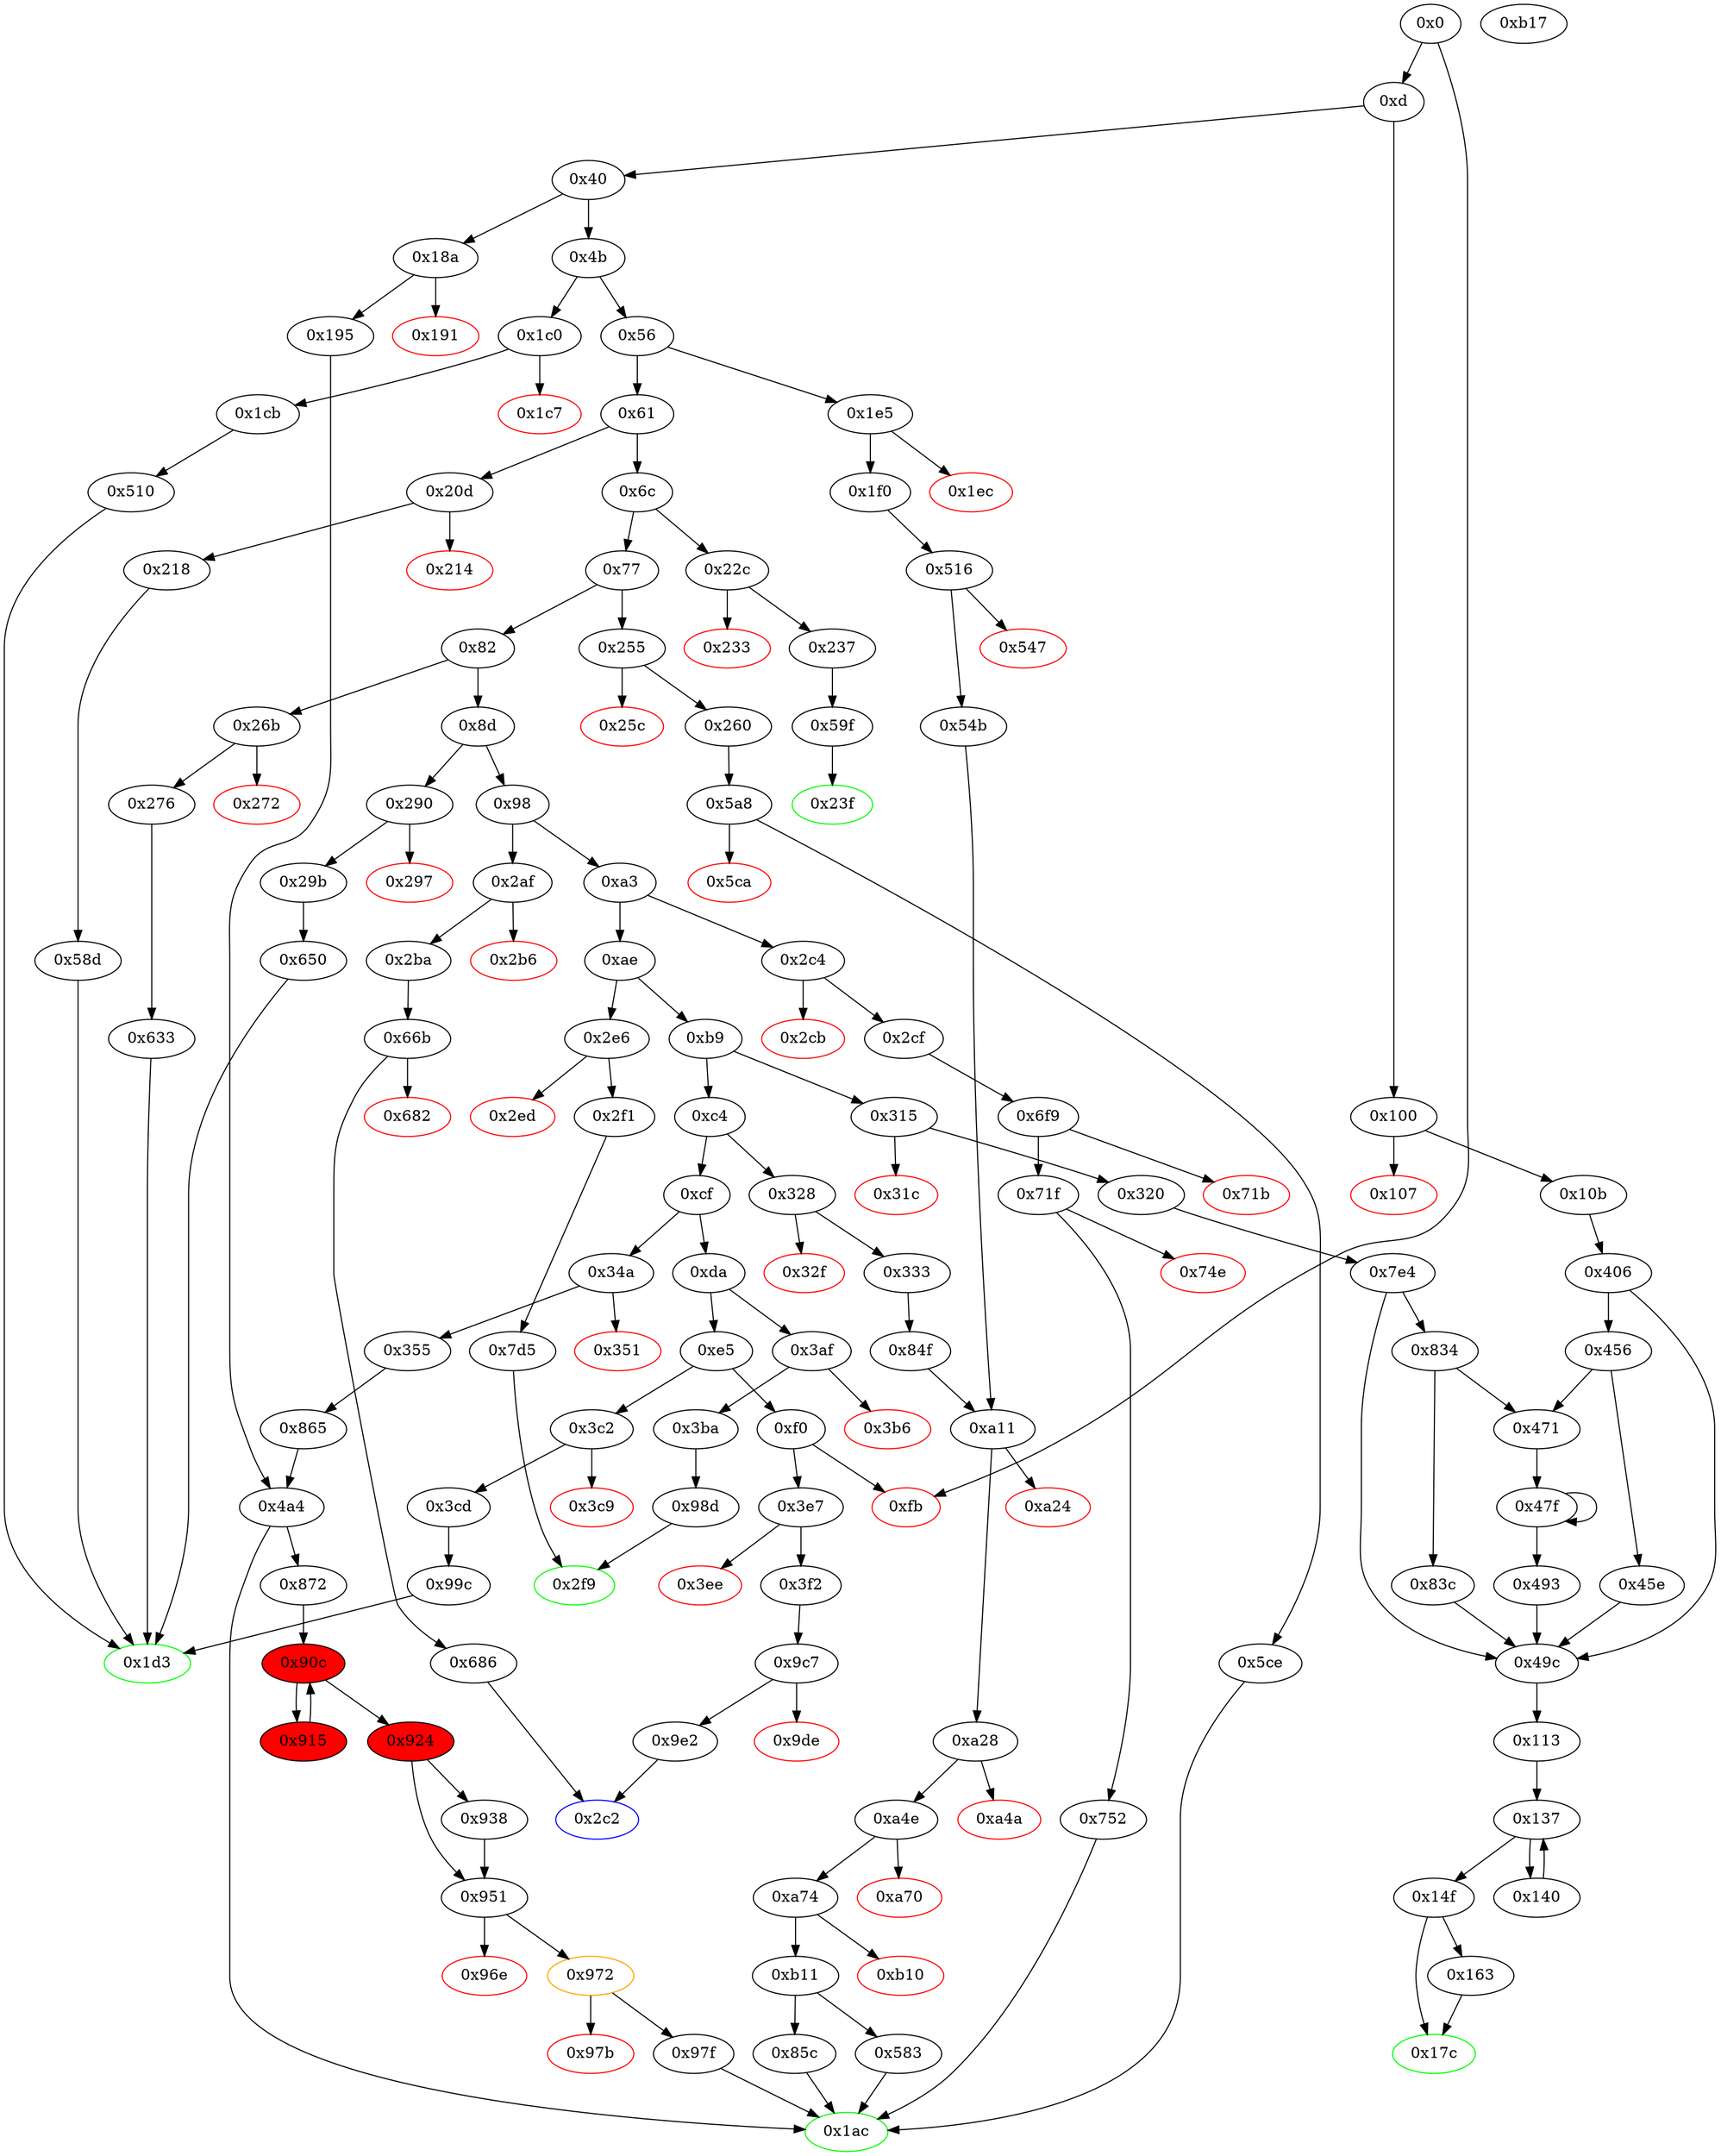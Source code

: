 digraph "" {
"0x276" [fillcolor=white, id="0x276", style=filled, tooltip="Block 0x276\n[0x276:0x28f]\n---\nPredecessors: [0x26b]\nSuccessors: [0x633]\n---\n0x276 JUMPDEST\n0x277 PUSH2 0x1d3\n0x27a PUSH1 0x1\n0x27c PUSH1 0xa0\n0x27e PUSH1 0x2\n0x280 EXP\n0x281 SUB\n0x282 PUSH1 0x4\n0x284 CALLDATALOAD\n0x285 DUP2\n0x286 AND\n0x287 SWAP1\n0x288 PUSH1 0x24\n0x28a CALLDATALOAD\n0x28b AND\n0x28c PUSH2 0x633\n0x28f JUMP\n---\n0x276: JUMPDEST \n0x277: V211 = 0x1d3\n0x27a: V212 = 0x1\n0x27c: V213 = 0xa0\n0x27e: V214 = 0x2\n0x280: V215 = EXP 0x2 0xa0\n0x281: V216 = SUB 0x10000000000000000000000000000000000000000 0x1\n0x282: V217 = 0x4\n0x284: V218 = CALLDATALOAD 0x4\n0x286: V219 = AND 0xffffffffffffffffffffffffffffffffffffffff V218\n0x288: V220 = 0x24\n0x28a: V221 = CALLDATALOAD 0x24\n0x28b: V222 = AND V221 0xffffffffffffffffffffffffffffffffffffffff\n0x28c: V223 = 0x633\n0x28f: JUMP 0x633\n---\nEntry stack: [V11]\nStack pops: 0\nStack additions: [0x1d3, V219, V222]\nExit stack: [V11, 0x1d3, V219, V222]\n\nDef sites:\nV11: {0xd.0x34}\n"];
"0x1cb" [fillcolor=white, id="0x1cb", style=filled, tooltip="Block 0x1cb\n[0x1cb:0x1d2]\n---\nPredecessors: [0x1c0]\nSuccessors: [0x510]\n---\n0x1cb JUMPDEST\n0x1cc PUSH2 0x1d3\n0x1cf PUSH2 0x510\n0x1d2 JUMP\n---\n0x1cb: JUMPDEST \n0x1cc: V142 = 0x1d3\n0x1cf: V143 = 0x510\n0x1d2: JUMP 0x510\n---\nEntry stack: [V11]\nStack pops: 0\nStack additions: [0x1d3]\nExit stack: [V11, 0x1d3]\n\nDef sites:\nV11: {0xd.0x34}\n"];
"0x951" [fillcolor=white, id="0x951", style=filled, tooltip="Block 0x951\n[0x951:0x96d]\n---\nPredecessors: [0x924, 0x938]\nSuccessors: [0x96e, 0x972]\n---\n0x951 JUMPDEST\n0x952 POP\n0x953 SWAP6\n0x954 POP\n0x955 POP\n0x956 POP\n0x957 POP\n0x958 POP\n0x959 POP\n0x95a PUSH1 0x0\n0x95c PUSH1 0x40\n0x95e MLOAD\n0x95f DUP1\n0x960 DUP4\n0x961 SUB\n0x962 DUP2\n0x963 PUSH1 0x0\n0x965 DUP8\n0x966 DUP1\n0x967 EXTCODESIZE\n0x968 ISZERO\n0x969 ISZERO\n0x96a PUSH2 0x972\n0x96d JUMPI\n---\n0x951: JUMPDEST \n0x95a: V827 = 0x0\n0x95c: V828 = 0x40\n0x95e: V829 = M[0x40]\n0x961: V830 = SUB S1 V829\n0x963: V831 = 0x0\n0x967: V832 = EXTCODESIZE V749\n0x968: V833 = ISZERO V832\n0x969: V834 = ISZERO V833\n0x96a: V835 = 0x972\n0x96d: JUMPI 0x972 V834\n---\nEntry stack: [V11, 0x1ac, V313, V315, V329, 0x0, S10, V749, 0x8f4ffcb1, V751, V315, V752, V329, V760, V790, S1, V812]\nStack pops: 10\nStack additions: [S9, S8, S1, 0x0, V829, V830, V829, 0x0, S9]\nExit stack: [V11, 0x1ac, V313, V315, V329, 0x0, S10, V749, 0x8f4ffcb1, S1, 0x0, V829, V830, V829, 0x0, V749]\n\nDef sites:\nV11: {0xd.0x34}\n0x1ac: {0x355.0x356}\nV313: {0x355.0x365}\nV315: {0x355.0x36a}\nV329: {0x355.0x389}\n0x0: {0x865.0x866}\nS10: {0x355.0x365, 0xd.0x34}\nV749: {0x872.0x87d}\n0x8f4ffcb1: {0x872.0x87e}\nV751: {0x872.0x883}\nV315: {0x355.0x36a}\nV752: {0x872.0x885}\nV329: {0x355.0x389}\nV760: {0x872.0x8b4}\nV790: {0x872.0x8eb}\nS1: {0x938.0x94e, 0x924.0x92d}\nV812: {0x924.0x931}\n"];
"0x333" [fillcolor=white, id="0x333", style=filled, tooltip="Block 0x333\n[0x333:0x349]\n---\nPredecessors: [0x328]\nSuccessors: [0x84f]\n---\n0x333 JUMPDEST\n0x334 PUSH2 0x1ac\n0x337 PUSH1 0x1\n0x339 PUSH1 0xa0\n0x33b PUSH1 0x2\n0x33d EXP\n0x33e SUB\n0x33f PUSH1 0x4\n0x341 CALLDATALOAD\n0x342 AND\n0x343 PUSH1 0x24\n0x345 CALLDATALOAD\n0x346 PUSH2 0x84f\n0x349 JUMP\n---\n0x333: JUMPDEST \n0x334: V289 = 0x1ac\n0x337: V290 = 0x1\n0x339: V291 = 0xa0\n0x33b: V292 = 0x2\n0x33d: V293 = EXP 0x2 0xa0\n0x33e: V294 = SUB 0x10000000000000000000000000000000000000000 0x1\n0x33f: V295 = 0x4\n0x341: V296 = CALLDATALOAD 0x4\n0x342: V297 = AND V296 0xffffffffffffffffffffffffffffffffffffffff\n0x343: V298 = 0x24\n0x345: V299 = CALLDATALOAD 0x24\n0x346: V300 = 0x84f\n0x349: JUMP 0x84f\n---\nEntry stack: [V11]\nStack pops: 0\nStack additions: [0x1ac, V297, V299]\nExit stack: [V11, 0x1ac, V297, V299]\n\nDef sites:\nV11: {0xd.0x34}\n"];
"0x9e2" [fillcolor=white, id="0x9e2", style=filled, tooltip="Block 0x9e2\n[0x9e2:0xa10]\n---\nPredecessors: [0x9c7]\nSuccessors: [0x2c2]\n---\n0x9e2 JUMPDEST\n0x9e3 PUSH1 0x5\n0x9e5 DUP1\n0x9e6 SLOAD\n0x9e7 PUSH20 0xffffffffffffffffffffffffffffffffffffffff\n0x9fc NOT\n0x9fd AND\n0x9fe PUSH1 0x1\n0xa00 PUSH1 0xa0\n0xa02 PUSH1 0x2\n0xa04 EXP\n0xa05 SUB\n0xa06 SWAP3\n0xa07 SWAP1\n0xa08 SWAP3\n0xa09 AND\n0xa0a SWAP2\n0xa0b SWAP1\n0xa0c SWAP2\n0xa0d OR\n0xa0e SWAP1\n0xa0f SSTORE\n0xa10 JUMP\n---\n0x9e2: JUMPDEST \n0x9e3: V879 = 0x5\n0x9e6: V880 = S[0x5]\n0x9e7: V881 = 0xffffffffffffffffffffffffffffffffffffffff\n0x9fc: V882 = NOT 0xffffffffffffffffffffffffffffffffffffffff\n0x9fd: V883 = AND 0xffffffffffffffffffffffff0000000000000000000000000000000000000000 V880\n0x9fe: V884 = 0x1\n0xa00: V885 = 0xa0\n0xa02: V886 = 0x2\n0xa04: V887 = EXP 0x2 0xa0\n0xa05: V888 = SUB 0x10000000000000000000000000000000000000000 0x1\n0xa09: V889 = AND 0xffffffffffffffffffffffffffffffffffffffff V370\n0xa0d: V890 = OR V889 V883\n0xa0f: S[0x5] = V890\n0xa10: JUMP 0x2c2\n---\nEntry stack: [V11, 0x2c2, V370]\nStack pops: 2\nStack additions: []\nExit stack: [V11]\n\nDef sites:\nV11: {0xd.0x34}\n0x2c2: {0x3f2.0x3f3}\nV370: {0x3f2.0x401}\n"];
"0x5ca" [color=red, fillcolor=white, id="0x5ca", style=filled, tooltip="Block 0x5ca\n[0x5ca:0x5cd]\n---\nPredecessors: [0x5a8]\nSuccessors: []\n---\n0x5ca PUSH1 0x0\n0x5cc DUP1\n0x5cd REVERT\n---\n0x5ca: V524 = 0x0\n0x5cd: REVERT 0x0 0x0\n---\nEntry stack: [V11, 0x1ac, V205, 0x0]\nStack pops: 0\nStack additions: []\nExit stack: [V11, 0x1ac, V205, 0x0]\n\nDef sites:\nV11: {0xd.0x34}\n0x1ac: {0x260.0x261}\nV205: {0x260.0x266}\n0x0: {0x5a8.0x5b3}\n"];
"0x1c7" [color=red, fillcolor=white, id="0x1c7", style=filled, tooltip="Block 0x1c7\n[0x1c7:0x1ca]\n---\nPredecessors: [0x1c0]\nSuccessors: []\n---\n0x1c7 PUSH1 0x0\n0x1c9 DUP1\n0x1ca REVERT\n---\n0x1c7: V141 = 0x0\n0x1ca: REVERT 0x0 0x0\n---\nEntry stack: [V11]\nStack pops: 0\nStack additions: []\nExit stack: [V11]\n\nDef sites:\nV11: {0xd.0x34}\n"];
"0x100" [fillcolor=white, id="0x100", style=filled, tooltip="Block 0x100\n[0x100:0x106]\n---\nPredecessors: [0xd]\nSuccessors: [0x107, 0x10b]\n---\n0x100 JUMPDEST\n0x101 CALLVALUE\n0x102 ISZERO\n0x103 PUSH2 0x10b\n0x106 JUMPI\n---\n0x100: JUMPDEST \n0x101: V67 = CALLVALUE\n0x102: V68 = ISZERO V67\n0x103: V69 = 0x10b\n0x106: JUMPI 0x10b V68\n---\nEntry stack: [V11]\nStack pops: 0\nStack additions: []\nExit stack: [V11]\n\nDef sites:\nV11: {0xd.0x34}\n"];
"0x49c" [fillcolor=white, id="0x49c", style=filled, tooltip="Block 0x49c\n[0x49c:0x4a3]\n---\nPredecessors: [0x406, 0x45e, 0x493, 0x7e4, 0x83c]\nSuccessors: [0x113]\n---\n0x49c JUMPDEST\n0x49d POP\n0x49e POP\n0x49f POP\n0x4a0 POP\n0x4a1 POP\n0x4a2 DUP2\n0x4a3 JUMP\n---\n0x49c: JUMPDEST \n0x4a3: JUMP 0x113\n---\nEntry stack: [V11, 0x113, S5, {0x0, 0x1}, S3, S2, S1, S0]\nStack pops: 7\nStack additions: [S6, S5]\nExit stack: [V11, 0x113, S5]\n\nDef sites:\nV11: {0xd.0x34}\n0x113: {0x320.0x321, 0x10b.0x10c}\nS5: {0x7e4.0x809, 0x406.0x42b}\n{0x0, 0x1}: {0x7e4.0x7e5, 0x406.0x407}\nS3: {0x7e4.0x7f9, 0x406.0x41b}\nS2: {0x45e.0x46b, 0x83c.0x849, 0x493.0x49a, 0x7e4.0x819, 0x406.0x43b}\nS1: {0x7e4.0x7e5, 0x47f.0x487, 0x406.0x407}\nS0: {0x471.0x473, 0x7e4.0x82d, 0x406.0x44f}\n"];
"0x2c2" [color=blue, fillcolor=white, id="0x2c2", style=filled, tooltip="Block 0x2c2\n[0x2c2:0x2c3]\n---\nPredecessors: [0x686, 0x9e2]\nSuccessors: []\n---\n0x2c2 JUMPDEST\n0x2c3 STOP\n---\n0x2c2: JUMPDEST \n0x2c3: STOP \n---\nEntry stack: [V11]\nStack pops: 0\nStack additions: []\nExit stack: [V11]\n\nDef sites:\nV11: {0xd.0x34}\n"];
"0x9de" [color=red, fillcolor=white, id="0x9de", style=filled, tooltip="Block 0x9de\n[0x9de:0x9e1]\n---\nPredecessors: [0x9c7]\nSuccessors: []\n---\n0x9de PUSH1 0x0\n0x9e0 DUP1\n0x9e1 REVERT\n---\n0x9de: V878 = 0x0\n0x9e1: REVERT 0x0 0x0\n---\nEntry stack: [V11, 0x2c2, V370]\nStack pops: 0\nStack additions: []\nExit stack: [V11, 0x2c2, V370]\n\nDef sites:\nV11: {0xd.0x34}\n0x2c2: {0x3f2.0x3f3}\nV370: {0x3f2.0x401}\n"];
"0x4b" [fillcolor=white, id="0x4b", style=filled, tooltip="Block 0x4b\n[0x4b:0x55]\n---\nPredecessors: [0x40]\nSuccessors: [0x56, 0x1c0]\n---\n0x4b DUP1\n0x4c PUSH4 0x18160ddd\n0x51 EQ\n0x52 PUSH2 0x1c0\n0x55 JUMPI\n---\n0x4c: V18 = 0x18160ddd\n0x51: V19 = EQ 0x18160ddd V11\n0x52: V20 = 0x1c0\n0x55: JUMPI 0x1c0 V19\n---\nEntry stack: [V11]\nStack pops: 1\nStack additions: [S0]\nExit stack: [V11]\n\nDef sites:\nV11: {0xd.0x34}\n"];
"0x66b" [fillcolor=white, id="0x66b", style=filled, tooltip="Block 0x66b\n[0x66b:0x681]\n---\nPredecessors: [0x2ba]\nSuccessors: [0x682, 0x686]\n---\n0x66b JUMPDEST\n0x66c PUSH1 0x5\n0x66e SLOAD\n0x66f CALLER\n0x670 PUSH1 0x1\n0x672 PUSH1 0xa0\n0x674 PUSH1 0x2\n0x676 EXP\n0x677 SUB\n0x678 SWAP1\n0x679 DUP2\n0x67a AND\n0x67b SWAP2\n0x67c AND\n0x67d EQ\n0x67e PUSH2 0x686\n0x681 JUMPI\n---\n0x66b: JUMPDEST \n0x66c: V569 = 0x5\n0x66e: V570 = S[0x5]\n0x66f: V571 = CALLER\n0x670: V572 = 0x1\n0x672: V573 = 0xa0\n0x674: V574 = 0x2\n0x676: V575 = EXP 0x2 0xa0\n0x677: V576 = SUB 0x10000000000000000000000000000000000000000 0x1\n0x67a: V577 = AND 0xffffffffffffffffffffffffffffffffffffffff V571\n0x67c: V578 = AND V570 0xffffffffffffffffffffffffffffffffffffffff\n0x67d: V579 = EQ V578 V577\n0x67e: V580 = 0x686\n0x681: JUMPI 0x686 V579\n---\nEntry stack: [V11, 0x2c2]\nStack pops: 0\nStack additions: []\nExit stack: [V11, 0x2c2]\n\nDef sites:\nV11: {0xd.0x34}\n0x2c2: {0x2ba.0x2bb}\n"];
"0x71f" [fillcolor=white, id="0x71f", style=filled, tooltip="Block 0x71f\n[0x71f:0x74d]\n---\nPredecessors: [0x6f9]\nSuccessors: [0x74e, 0x752]\n---\n0x71f JUMPDEST\n0x720 PUSH1 0x1\n0x722 PUSH1 0xa0\n0x724 PUSH1 0x2\n0x726 EXP\n0x727 SUB\n0x728 DUP1\n0x729 DUP5\n0x72a AND\n0x72b PUSH1 0x0\n0x72d SWAP1\n0x72e DUP2\n0x72f MSTORE\n0x730 PUSH1 0x7\n0x732 PUSH1 0x20\n0x734 SWAP1\n0x735 DUP2\n0x736 MSTORE\n0x737 PUSH1 0x40\n0x739 DUP1\n0x73a DUP4\n0x73b SHA3\n0x73c CALLER\n0x73d SWAP1\n0x73e SWAP5\n0x73f AND\n0x740 DUP4\n0x741 MSTORE\n0x742 SWAP3\n0x743 SWAP1\n0x744 MSTORE\n0x745 SHA3\n0x746 SLOAD\n0x747 DUP3\n0x748 GT\n0x749 ISZERO\n0x74a PUSH2 0x752\n0x74d JUMPI\n---\n0x71f: JUMPDEST \n0x720: V630 = 0x1\n0x722: V631 = 0xa0\n0x724: V632 = 0x2\n0x726: V633 = EXP 0x2 0xa0\n0x727: V634 = SUB 0x10000000000000000000000000000000000000000 0x1\n0x72a: V635 = AND V256 0xffffffffffffffffffffffffffffffffffffffff\n0x72b: V636 = 0x0\n0x72f: M[0x0] = V635\n0x730: V637 = 0x7\n0x732: V638 = 0x20\n0x736: M[0x20] = 0x7\n0x737: V639 = 0x40\n0x73b: V640 = SHA3 0x0 0x40\n0x73c: V641 = CALLER\n0x73f: V642 = AND 0xffffffffffffffffffffffffffffffffffffffff V641\n0x741: M[0x0] = V642\n0x744: M[0x20] = V640\n0x745: V643 = SHA3 0x0 0x40\n0x746: V644 = S[V643]\n0x748: V645 = GT V258 V644\n0x749: V646 = ISZERO V645\n0x74a: V647 = 0x752\n0x74d: JUMPI 0x752 V646\n---\nEntry stack: [V11, 0x1ac, V256, V258, 0x0]\nStack pops: 3\nStack additions: [S2, S1, S0]\nExit stack: [V11, 0x1ac, V256, V258, 0x0]\n\nDef sites:\nV11: {0xd.0x34}\n0x1ac: {0x2cf.0x2d0}\nV256: {0x2cf.0x2de}\nV258: {0x2cf.0x2e1}\n0x0: {0x6f9.0x704}\n"];
"0xb9" [fillcolor=white, id="0xb9", style=filled, tooltip="Block 0xb9\n[0xb9:0xc3]\n---\nPredecessors: [0xae]\nSuccessors: [0xc4, 0x315]\n---\n0xb9 DUP1\n0xba PUSH4 0x95d89b41\n0xbf EQ\n0xc0 PUSH2 0x315\n0xc3 JUMPI\n---\n0xba: V48 = 0x95d89b41\n0xbf: V49 = EQ 0x95d89b41 V11\n0xc0: V50 = 0x315\n0xc3: JUMPI 0x315 V49\n---\nEntry stack: [V11]\nStack pops: 1\nStack additions: [S0]\nExit stack: [V11]\n\nDef sites:\nV11: {0xd.0x34}\n"];
"0x45e" [fillcolor=white, id="0x45e", style=filled, tooltip="Block 0x45e\n[0x45e:0x470]\n---\nPredecessors: [0x456]\nSuccessors: [0x49c]\n---\n0x45e PUSH2 0x100\n0x461 DUP1\n0x462 DUP4\n0x463 SLOAD\n0x464 DIV\n0x465 MUL\n0x466 DUP4\n0x467 MSTORE\n0x468 SWAP2\n0x469 PUSH1 0x20\n0x46b ADD\n0x46c SWAP2\n0x46d PUSH2 0x49c\n0x470 JUMP\n---\n0x45e: V413 = 0x100\n0x463: V414 = S[0x0]\n0x464: V415 = DIV V414 0x100\n0x465: V416 = MUL V415 0x100\n0x467: M[V396] = V416\n0x469: V417 = 0x20\n0x46b: V418 = ADD 0x20 V396\n0x46d: V419 = 0x49c\n0x470: JUMP 0x49c\n---\nEntry stack: [V11, 0x113, V392, 0x0, V383, V396, 0x0, V407]\nStack pops: 3\nStack additions: [V418, S1, S0]\nExit stack: [V11, 0x113, V392, 0x0, V383, V418, 0x0, V407]\n\nDef sites:\nV11: {0xd.0x34}\n0x113: {0x10b.0x10c}\nV392: {0x406.0x42b}\n0x0: {0x406.0x407}\nV383: {0x406.0x41b}\nV396: {0x406.0x43b}\n0x0: {0x406.0x407}\nV407: {0x406.0x44f}\n"];
"0x1d3" [color=green, fillcolor=white, id="0x1d3", style=filled, tooltip="Block 0x1d3\n[0x1d3:0x1e4]\n---\nPredecessors: [0x510, 0x58d, 0x633, 0x650, 0x99c]\nSuccessors: []\n---\n0x1d3 JUMPDEST\n0x1d4 PUSH1 0x40\n0x1d6 MLOAD\n0x1d7 SWAP1\n0x1d8 DUP2\n0x1d9 MSTORE\n0x1da PUSH1 0x20\n0x1dc ADD\n0x1dd PUSH1 0x40\n0x1df MLOAD\n0x1e0 DUP1\n0x1e1 SWAP2\n0x1e2 SUB\n0x1e3 SWAP1\n0x1e4 RETURN\n---\n0x1d3: JUMPDEST \n0x1d4: V144 = 0x40\n0x1d6: V145 = M[0x40]\n0x1d9: M[V145] = S0\n0x1da: V146 = 0x20\n0x1dc: V147 = ADD 0x20 V145\n0x1dd: V148 = 0x40\n0x1df: V149 = M[0x40]\n0x1e2: V150 = SUB V147 V149\n0x1e4: RETURN V149 V150\n---\nEntry stack: [V11, S1, S0]\nStack pops: 1\nStack additions: []\nExit stack: [V11, S1]\n\nDef sites:\nV11: {0xd.0x34}\nS1: {0x218.0x219, 0x1cb.0x1cc, 0xd.0x34, 0x276.0x277}\nS0: {0x510.0x513, 0x633.0x64d, 0x58d.0x59c, 0x99c.0x9c4, 0x650.0x668}\n"];
"0x1ec" [color=red, fillcolor=white, id="0x1ec", style=filled, tooltip="Block 0x1ec\n[0x1ec:0x1ef]\n---\nPredecessors: [0x1e5]\nSuccessors: []\n---\n0x1ec PUSH1 0x0\n0x1ee DUP1\n0x1ef REVERT\n---\n0x1ec: V154 = 0x0\n0x1ef: REVERT 0x0 0x0\n---\nEntry stack: [V11]\nStack pops: 0\nStack additions: []\nExit stack: [V11]\n\nDef sites:\nV11: {0xd.0x34}\n"];
"0x516" [fillcolor=white, id="0x516", style=filled, tooltip="Block 0x516\n[0x516:0x546]\n---\nPredecessors: [0x1f0]\nSuccessors: [0x547, 0x54b]\n---\n0x516 JUMPDEST\n0x517 PUSH1 0x1\n0x519 PUSH1 0xa0\n0x51b PUSH1 0x2\n0x51d EXP\n0x51e SUB\n0x51f DUP1\n0x520 DUP5\n0x521 AND\n0x522 PUSH1 0x0\n0x524 SWAP1\n0x525 DUP2\n0x526 MSTORE\n0x527 PUSH1 0x7\n0x529 PUSH1 0x20\n0x52b SWAP1\n0x52c DUP2\n0x52d MSTORE\n0x52e PUSH1 0x40\n0x530 DUP1\n0x531 DUP4\n0x532 SHA3\n0x533 CALLER\n0x534 SWAP1\n0x535 SWAP5\n0x536 AND\n0x537 DUP4\n0x538 MSTORE\n0x539 SWAP3\n0x53a SWAP1\n0x53b MSTORE\n0x53c SWAP1\n0x53d DUP2\n0x53e SHA3\n0x53f SLOAD\n0x540 DUP3\n0x541 GT\n0x542 ISZERO\n0x543 PUSH2 0x54b\n0x546 JUMPI\n---\n0x516: JUMPDEST \n0x517: V460 = 0x1\n0x519: V461 = 0xa0\n0x51b: V462 = 0x2\n0x51d: V463 = EXP 0x2 0xa0\n0x51e: V464 = SUB 0x10000000000000000000000000000000000000000 0x1\n0x521: V465 = AND V163 0xffffffffffffffffffffffffffffffffffffffff\n0x522: V466 = 0x0\n0x526: M[0x0] = V465\n0x527: V467 = 0x7\n0x529: V468 = 0x20\n0x52d: M[0x20] = 0x7\n0x52e: V469 = 0x40\n0x532: V470 = SHA3 0x0 0x40\n0x533: V471 = CALLER\n0x536: V472 = AND 0xffffffffffffffffffffffffffffffffffffffff V471\n0x538: M[0x0] = V472\n0x53b: M[0x20] = V470\n0x53e: V473 = SHA3 0x0 0x40\n0x53f: V474 = S[V473]\n0x541: V475 = GT V168 V474\n0x542: V476 = ISZERO V475\n0x543: V477 = 0x54b\n0x546: JUMPI 0x54b V476\n---\nEntry stack: [V11, 0x1ac, V163, V166, V168]\nStack pops: 3\nStack additions: [S2, S1, S0, 0x0]\nExit stack: [V11, 0x1ac, V163, V166, V168, 0x0]\n\nDef sites:\nV11: {0xd.0x34}\n0x1ac: {0x1f0.0x1f1}\nV163: {0x1f0.0x200}\nV166: {0x1f0.0x205}\nV168: {0x1f0.0x208}\n"];
"0x96e" [color=red, fillcolor=white, id="0x96e", style=filled, tooltip="Block 0x96e\n[0x96e:0x971]\n---\nPredecessors: [0x951]\nSuccessors: []\n---\n0x96e PUSH1 0x0\n0x970 DUP1\n0x971 REVERT\n---\n0x96e: V836 = 0x0\n0x971: REVERT 0x0 0x0\n---\nEntry stack: [V11, 0x1ac, V313, V315, V329, 0x0, S9, V749, 0x8f4ffcb1, S6, 0x0, V829, V830, V829, 0x0, V749]\nStack pops: 0\nStack additions: []\nExit stack: [V11, 0x1ac, V313, V315, V329, 0x0, S9, V749, 0x8f4ffcb1, S6, 0x0, V829, V830, V829, 0x0, V749]\n\nDef sites:\nV11: {0xd.0x34}\n0x1ac: {0x355.0x356}\nV313: {0x355.0x365}\nV315: {0x355.0x36a}\nV329: {0x355.0x389}\n0x0: {0x865.0x866}\nS9: {0x355.0x365, 0xd.0x34}\nV749: {0x872.0x87d}\n0x8f4ffcb1: {0x872.0x87e}\nS6: {0x938.0x94e, 0x924.0x92d}\n0x0: {0x951.0x95a}\nV829: {0x951.0x95e}\nV830: {0x951.0x961}\nV829: {0x951.0x95e}\n0x0: {0x951.0x963}\nV749: {0x872.0x87d}\n"];
"0x355" [fillcolor=white, id="0x355", style=filled, tooltip="Block 0x355\n[0x355:0x3ae]\n---\nPredecessors: [0x34a]\nSuccessors: [0x865]\n---\n0x355 JUMPDEST\n0x356 PUSH2 0x1ac\n0x359 PUSH1 0x4\n0x35b DUP1\n0x35c CALLDATALOAD\n0x35d PUSH1 0x1\n0x35f PUSH1 0xa0\n0x361 PUSH1 0x2\n0x363 EXP\n0x364 SUB\n0x365 AND\n0x366 SWAP1\n0x367 PUSH1 0x24\n0x369 DUP1\n0x36a CALLDATALOAD\n0x36b SWAP2\n0x36c SWAP1\n0x36d PUSH1 0x64\n0x36f SWAP1\n0x370 PUSH1 0x44\n0x372 CALLDATALOAD\n0x373 SWAP1\n0x374 DUP2\n0x375 ADD\n0x376 SWAP1\n0x377 DUP4\n0x378 ADD\n0x379 CALLDATALOAD\n0x37a DUP1\n0x37b PUSH1 0x20\n0x37d PUSH1 0x1f\n0x37f DUP3\n0x380 ADD\n0x381 DUP2\n0x382 SWAP1\n0x383 DIV\n0x384 DUP2\n0x385 MUL\n0x386 ADD\n0x387 PUSH1 0x40\n0x389 MLOAD\n0x38a SWAP1\n0x38b DUP2\n0x38c ADD\n0x38d PUSH1 0x40\n0x38f MSTORE\n0x390 DUP2\n0x391 DUP2\n0x392 MSTORE\n0x393 SWAP3\n0x394 SWAP2\n0x395 SWAP1\n0x396 PUSH1 0x20\n0x398 DUP5\n0x399 ADD\n0x39a DUP4\n0x39b DUP4\n0x39c DUP1\n0x39d DUP3\n0x39e DUP5\n0x39f CALLDATACOPY\n0x3a0 POP\n0x3a1 SWAP5\n0x3a2 SWAP7\n0x3a3 POP\n0x3a4 PUSH2 0x865\n0x3a7 SWAP6\n0x3a8 POP\n0x3a9 POP\n0x3aa POP\n0x3ab POP\n0x3ac POP\n0x3ad POP\n0x3ae JUMP\n---\n0x355: JUMPDEST \n0x356: V305 = 0x1ac\n0x359: V306 = 0x4\n0x35c: V307 = CALLDATALOAD 0x4\n0x35d: V308 = 0x1\n0x35f: V309 = 0xa0\n0x361: V310 = 0x2\n0x363: V311 = EXP 0x2 0xa0\n0x364: V312 = SUB 0x10000000000000000000000000000000000000000 0x1\n0x365: V313 = AND 0xffffffffffffffffffffffffffffffffffffffff V307\n0x367: V314 = 0x24\n0x36a: V315 = CALLDATALOAD 0x24\n0x36d: V316 = 0x64\n0x370: V317 = 0x44\n0x372: V318 = CALLDATALOAD 0x44\n0x375: V319 = ADD V318 0x24\n0x378: V320 = ADD 0x4 V318\n0x379: V321 = CALLDATALOAD V320\n0x37b: V322 = 0x20\n0x37d: V323 = 0x1f\n0x380: V324 = ADD V321 0x1f\n0x383: V325 = DIV V324 0x20\n0x385: V326 = MUL 0x20 V325\n0x386: V327 = ADD V326 0x20\n0x387: V328 = 0x40\n0x389: V329 = M[0x40]\n0x38c: V330 = ADD V329 V327\n0x38d: V331 = 0x40\n0x38f: M[0x40] = V330\n0x392: M[V329] = V321\n0x396: V332 = 0x20\n0x399: V333 = ADD V329 0x20\n0x39f: CALLDATACOPY V333 V319 V321\n0x3a4: V334 = 0x865\n0x3ae: JUMP 0x865\n---\nEntry stack: [V11]\nStack pops: 0\nStack additions: [0x1ac, V313, V315, V329]\nExit stack: [V11, 0x1ac, V313, V315, V329]\n\nDef sites:\nV11: {0xd.0x34}\n"];
"0xa28" [fillcolor=white, id="0xa28", style=filled, tooltip="Block 0xa28\n[0xa28:0xa49]\n---\nPredecessors: [0xa11]\nSuccessors: [0xa4a, 0xa4e]\n---\n0xa28 JUMPDEST\n0xa29 PUSH1 0x1\n0xa2b PUSH1 0xa0\n0xa2d PUSH1 0x2\n0xa2f EXP\n0xa30 SUB\n0xa31 DUP5\n0xa32 AND\n0xa33 PUSH1 0x0\n0xa35 SWAP1\n0xa36 DUP2\n0xa37 MSTORE\n0xa38 PUSH1 0x6\n0xa3a PUSH1 0x20\n0xa3c MSTORE\n0xa3d PUSH1 0x40\n0xa3f SWAP1\n0xa40 SHA3\n0xa41 SLOAD\n0xa42 DUP3\n0xa43 SWAP1\n0xa44 LT\n0xa45 ISZERO\n0xa46 PUSH2 0xa4e\n0xa49 JUMPI\n---\n0xa28: JUMPDEST \n0xa29: V902 = 0x1\n0xa2b: V903 = 0xa0\n0xa2d: V904 = 0x2\n0xa2f: V905 = EXP 0x2 0xa0\n0xa30: V906 = SUB 0x10000000000000000000000000000000000000000 0x1\n0xa32: V907 = AND S3 0xffffffffffffffffffffffffffffffffffffffff\n0xa33: V908 = 0x0\n0xa37: M[0x0] = V907\n0xa38: V909 = 0x6\n0xa3a: V910 = 0x20\n0xa3c: M[0x20] = 0x6\n0xa3d: V911 = 0x40\n0xa40: V912 = SHA3 0x0 0x40\n0xa41: V913 = S[V912]\n0xa44: V914 = LT V913 S1\n0xa45: V915 = ISZERO V914\n0xa46: V916 = 0xa4e\n0xa49: JUMPI 0xa4e V915\n---\nEntry stack: [V11, S9, S8, S7, S6, 0x0, {0x583, 0x85c}, S3, S2, S1, 0x0]\nStack pops: 4\nStack additions: [S3, S2, S1, S0]\nExit stack: [V11, S9, S8, S7, S6, 0x0, {0x583, 0x85c}, S3, S2, S1, 0x0]\n\nDef sites:\nV11: {0xd.0x34}\nS9: {0x1f0.0x1f1, 0xd.0x34}\nS8: {0x1f0.0x200, 0x333.0x334}\nS7: {0x1f0.0x205, 0x333.0x342}\nS6: {0x1f0.0x208, 0x333.0x345}\n0x0: {0x84f.0x850, 0x516.0x522}\n{0x583, 0x85c}: {0x54b.0x579, 0x84f.0x852}\nS3: {0x1f0.0x200, 0x84f.0x855}\nS2: {0x1f0.0x205, 0x333.0x342}\nS1: {0x1f0.0x208, 0x333.0x345}\n0x0: {0xa11.0xa12}\n"];
"0x2f9" [color=green, fillcolor=white, id="0x2f9", style=filled, tooltip="Block 0x2f9\n[0x2f9:0x314]\n---\nPredecessors: [0x7d5, 0x98d]\nSuccessors: []\n---\n0x2f9 JUMPDEST\n0x2fa PUSH1 0x40\n0x2fc MLOAD\n0x2fd PUSH1 0x1\n0x2ff PUSH1 0xa0\n0x301 PUSH1 0x2\n0x303 EXP\n0x304 SUB\n0x305 SWAP1\n0x306 SWAP2\n0x307 AND\n0x308 DUP2\n0x309 MSTORE\n0x30a PUSH1 0x20\n0x30c ADD\n0x30d PUSH1 0x40\n0x30f MLOAD\n0x310 DUP1\n0x311 SWAP2\n0x312 SUB\n0x313 SWAP1\n0x314 RETURN\n---\n0x2f9: JUMPDEST \n0x2fa: V266 = 0x40\n0x2fc: V267 = M[0x40]\n0x2fd: V268 = 0x1\n0x2ff: V269 = 0xa0\n0x301: V270 = 0x2\n0x303: V271 = EXP 0x2 0xa0\n0x304: V272 = SUB 0x10000000000000000000000000000000000000000 0x1\n0x307: V273 = AND S0 0xffffffffffffffffffffffffffffffffffffffff\n0x309: M[V267] = V273\n0x30a: V274 = 0x20\n0x30c: V275 = ADD 0x20 V267\n0x30d: V276 = 0x40\n0x30f: V277 = M[0x40]\n0x312: V278 = SUB V275 V277\n0x314: RETURN V277 V278\n---\nEntry stack: [V11, 0x2f9, S0]\nStack pops: 1\nStack additions: []\nExit stack: [V11, 0x2f9]\n\nDef sites:\nV11: {0xd.0x34}\n0x2f9: {0x2f1.0x2f2, 0x3ba.0x3bb}\nS0: {0x7d5.0x7e1, 0x98d.0x999}\n"];
"0x34a" [fillcolor=white, id="0x34a", style=filled, tooltip="Block 0x34a\n[0x34a:0x350]\n---\nPredecessors: [0xcf]\nSuccessors: [0x351, 0x355]\n---\n0x34a JUMPDEST\n0x34b CALLVALUE\n0x34c ISZERO\n0x34d PUSH2 0x355\n0x350 JUMPI\n---\n0x34a: JUMPDEST \n0x34b: V301 = CALLVALUE\n0x34c: V302 = ISZERO V301\n0x34d: V303 = 0x355\n0x350: JUMPI 0x355 V302\n---\nEntry stack: [V11]\nStack pops: 0\nStack additions: []\nExit stack: [V11]\n\nDef sites:\nV11: {0xd.0x34}\n"];
"0x97b" [color=red, fillcolor=white, id="0x97b", style=filled, tooltip="Block 0x97b\n[0x97b:0x97e]\n---\nPredecessors: [0x972]\nSuccessors: []\n---\n0x97b PUSH1 0x0\n0x97d DUP1\n0x97e REVERT\n---\n0x97b: V842 = 0x0\n0x97e: REVERT 0x0 0x0\n---\nEntry stack: [V11, 0x1ac, V313, V315, V329, 0x0, S3, V749, 0x8f4ffcb1, S0]\nStack pops: 0\nStack additions: []\nExit stack: [V11, 0x1ac, V313, V315, V329, 0x0, S3, V749, 0x8f4ffcb1, S0]\n\nDef sites:\nV11: {0xd.0x34}\n0x1ac: {0x355.0x356}\nV313: {0x355.0x365}\nV315: {0x355.0x36a}\nV329: {0x355.0x389}\n0x0: {0x865.0x866}\nS3: {0x355.0x365, 0xd.0x34}\nV749: {0x872.0x87d}\n0x8f4ffcb1: {0x872.0x87e}\nS0: {0x938.0x94e, 0x924.0x92d}\n"];
"0x98d" [fillcolor=white, id="0x98d", style=filled, tooltip="Block 0x98d\n[0x98d:0x99b]\n---\nPredecessors: [0x3ba]\nSuccessors: [0x2f9]\n---\n0x98d JUMPDEST\n0x98e PUSH1 0x5\n0x990 SLOAD\n0x991 PUSH1 0x1\n0x993 PUSH1 0xa0\n0x995 PUSH1 0x2\n0x997 EXP\n0x998 SUB\n0x999 AND\n0x99a DUP2\n0x99b JUMP\n---\n0x98d: JUMPDEST \n0x98e: V844 = 0x5\n0x990: V845 = S[0x5]\n0x991: V846 = 0x1\n0x993: V847 = 0xa0\n0x995: V848 = 0x2\n0x997: V849 = EXP 0x2 0xa0\n0x998: V850 = SUB 0x10000000000000000000000000000000000000000 0x1\n0x999: V851 = AND 0xffffffffffffffffffffffffffffffffffffffff V845\n0x99b: JUMP 0x2f9\n---\nEntry stack: [V11, 0x2f9]\nStack pops: 1\nStack additions: [S0, V851]\nExit stack: [V11, 0x2f9, V851]\n\nDef sites:\nV11: {0xd.0x34}\n0x2f9: {0x3ba.0x3bb}\n"];
"0x32f" [color=red, fillcolor=white, id="0x32f", style=filled, tooltip="Block 0x32f\n[0x32f:0x332]\n---\nPredecessors: [0x328]\nSuccessors: []\n---\n0x32f PUSH1 0x0\n0x331 DUP1\n0x332 REVERT\n---\n0x32f: V288 = 0x0\n0x332: REVERT 0x0 0x0\n---\nEntry stack: [V11]\nStack pops: 0\nStack additions: []\nExit stack: [V11]\n\nDef sites:\nV11: {0xd.0x34}\n"];
"0x872" [fillcolor=white, id="0x872", style=filled, tooltip="Block 0x872\n[0x872:0x90b]\n---\nPredecessors: [0x4a4]\nSuccessors: [0x90c]\n---\n0x872 JUMPDEST\n0x873 POP\n0x874 DUP1\n0x875 PUSH1 0x1\n0x877 PUSH1 0xa0\n0x879 PUSH1 0x2\n0x87b EXP\n0x87c SUB\n0x87d AND\n0x87e PUSH4 0x8f4ffcb1\n0x883 CALLER\n0x884 DUP7\n0x885 ADDRESS\n0x886 DUP8\n0x887 PUSH1 0x40\n0x889 MLOAD\n0x88a DUP6\n0x88b PUSH4 0xffffffff\n0x890 AND\n0x891 PUSH29 0x100000000000000000000000000000000000000000000000000000000\n0x8af MUL\n0x8b0 DUP2\n0x8b1 MSTORE\n0x8b2 PUSH1 0x4\n0x8b4 ADD\n0x8b5 DUP1\n0x8b6 DUP6\n0x8b7 PUSH1 0x1\n0x8b9 PUSH1 0xa0\n0x8bb PUSH1 0x2\n0x8bd EXP\n0x8be SUB\n0x8bf AND\n0x8c0 PUSH1 0x1\n0x8c2 PUSH1 0xa0\n0x8c4 PUSH1 0x2\n0x8c6 EXP\n0x8c7 SUB\n0x8c8 AND\n0x8c9 DUP2\n0x8ca MSTORE\n0x8cb PUSH1 0x20\n0x8cd ADD\n0x8ce DUP5\n0x8cf DUP2\n0x8d0 MSTORE\n0x8d1 PUSH1 0x20\n0x8d3 ADD\n0x8d4 DUP4\n0x8d5 PUSH1 0x1\n0x8d7 PUSH1 0xa0\n0x8d9 PUSH1 0x2\n0x8db EXP\n0x8dc SUB\n0x8dd AND\n0x8de PUSH1 0x1\n0x8e0 PUSH1 0xa0\n0x8e2 PUSH1 0x2\n0x8e4 EXP\n0x8e5 SUB\n0x8e6 AND\n0x8e7 DUP2\n0x8e8 MSTORE\n0x8e9 PUSH1 0x20\n0x8eb ADD\n0x8ec DUP1\n0x8ed PUSH1 0x20\n0x8ef ADD\n0x8f0 DUP3\n0x8f1 DUP2\n0x8f2 SUB\n0x8f3 DUP3\n0x8f4 MSTORE\n0x8f5 DUP4\n0x8f6 DUP2\n0x8f7 DUP2\n0x8f8 MLOAD\n0x8f9 DUP2\n0x8fa MSTORE\n0x8fb PUSH1 0x20\n0x8fd ADD\n0x8fe SWAP2\n0x8ff POP\n0x900 DUP1\n0x901 MLOAD\n0x902 SWAP1\n0x903 PUSH1 0x20\n0x905 ADD\n0x906 SWAP1\n0x907 DUP1\n0x908 DUP4\n0x909 DUP4\n0x90a PUSH1 0x0\n---\n0x872: JUMPDEST \n0x875: V744 = 0x1\n0x877: V745 = 0xa0\n0x879: V746 = 0x2\n0x87b: V747 = EXP 0x2 0xa0\n0x87c: V748 = SUB 0x10000000000000000000000000000000000000000 0x1\n0x87d: V749 = AND 0xffffffffffffffffffffffffffffffffffffffff S1\n0x87e: V750 = 0x8f4ffcb1\n0x883: V751 = CALLER\n0x885: V752 = ADDRESS\n0x887: V753 = 0x40\n0x889: V754 = M[0x40]\n0x88b: V755 = 0xffffffff\n0x890: V756 = AND 0xffffffff 0x8f4ffcb1\n0x891: V757 = 0x100000000000000000000000000000000000000000000000000000000\n0x8af: V758 = MUL 0x100000000000000000000000000000000000000000000000000000000 0x8f4ffcb1\n0x8b1: M[V754] = 0x8f4ffcb100000000000000000000000000000000000000000000000000000000\n0x8b2: V759 = 0x4\n0x8b4: V760 = ADD 0x4 V754\n0x8b7: V761 = 0x1\n0x8b9: V762 = 0xa0\n0x8bb: V763 = 0x2\n0x8bd: V764 = EXP 0x2 0xa0\n0x8be: V765 = SUB 0x10000000000000000000000000000000000000000 0x1\n0x8bf: V766 = AND 0xffffffffffffffffffffffffffffffffffffffff V751\n0x8c0: V767 = 0x1\n0x8c2: V768 = 0xa0\n0x8c4: V769 = 0x2\n0x8c6: V770 = EXP 0x2 0xa0\n0x8c7: V771 = SUB 0x10000000000000000000000000000000000000000 0x1\n0x8c8: V772 = AND 0xffffffffffffffffffffffffffffffffffffffff V766\n0x8ca: M[V760] = V772\n0x8cb: V773 = 0x20\n0x8cd: V774 = ADD 0x20 V760\n0x8d0: M[V774] = V315\n0x8d1: V775 = 0x20\n0x8d3: V776 = ADD 0x20 V774\n0x8d5: V777 = 0x1\n0x8d7: V778 = 0xa0\n0x8d9: V779 = 0x2\n0x8db: V780 = EXP 0x2 0xa0\n0x8dc: V781 = SUB 0x10000000000000000000000000000000000000000 0x1\n0x8dd: V782 = AND 0xffffffffffffffffffffffffffffffffffffffff V752\n0x8de: V783 = 0x1\n0x8e0: V784 = 0xa0\n0x8e2: V785 = 0x2\n0x8e4: V786 = EXP 0x2 0xa0\n0x8e5: V787 = SUB 0x10000000000000000000000000000000000000000 0x1\n0x8e6: V788 = AND 0xffffffffffffffffffffffffffffffffffffffff V782\n0x8e8: M[V776] = V788\n0x8e9: V789 = 0x20\n0x8eb: V790 = ADD 0x20 V776\n0x8ed: V791 = 0x20\n0x8ef: V792 = ADD 0x20 V790\n0x8f2: V793 = SUB V792 V760\n0x8f4: M[V790] = V793\n0x8f8: V794 = M[V329]\n0x8fa: M[V792] = V794\n0x8fb: V795 = 0x20\n0x8fd: V796 = ADD 0x20 V792\n0x901: V797 = M[V329]\n0x903: V798 = 0x20\n0x905: V799 = ADD 0x20 V329\n0x90a: V800 = 0x0\n---\nEntry stack: [V11, 0x1ac, V313, V315, V329, 0x0, S1, 0x1]\nStack pops: 5\nStack additions: [S4, S3, S2, S1, V749, 0x8f4ffcb1, V751, S4, V752, S3, V760, V790, V796, V799, V797, V797, V796, V799, 0x0]\nExit stack: [V11, 0x1ac, V313, V315, V329, 0x0, S1, V749, 0x8f4ffcb1, V751, V315, V752, V329, V760, V790, V796, V799, V797, V797, V796, V799, 0x0]\n\nDef sites:\nV11: {0xd.0x34}\n0x1ac: {0x355.0x356}\nV313: {0x355.0x365}\nV315: {0x355.0x36a}\nV329: {0x355.0x389}\n0x0: {0x865.0x866}\nS1: {0x355.0x365, 0xd.0x34}\n0x1: {0x4a4.0x509}\n"];
"0x97f" [fillcolor=white, id="0x97f", style=filled, tooltip="Block 0x97f\n[0x97f:0x98c]\n---\nPredecessors: [0x972]\nSuccessors: [0x1ac]\n---\n0x97f JUMPDEST\n0x980 POP\n0x981 PUSH1 0x1\n0x983 SWAP8\n0x984 SWAP7\n0x985 POP\n0x986 POP\n0x987 POP\n0x988 POP\n0x989 POP\n0x98a POP\n0x98b POP\n0x98c JUMP\n---\n0x97f: JUMPDEST \n0x981: V843 = 0x1\n0x98c: JUMP 0x1ac\n---\nEntry stack: [V11, 0x1ac, V313, V315, V329, 0x0, S3, V749, 0x8f4ffcb1, S0]\nStack pops: 9\nStack additions: [0x1]\nExit stack: [V11, 0x1]\n\nDef sites:\nV11: {0xd.0x34}\n0x1ac: {0x355.0x356}\nV313: {0x355.0x365}\nV315: {0x355.0x36a}\nV329: {0x355.0x389}\n0x0: {0x865.0x866}\nS3: {0x355.0x365, 0xd.0x34}\nV749: {0x872.0x87d}\n0x8f4ffcb1: {0x872.0x87e}\nS0: {0x938.0x94e, 0x924.0x92d}\n"];
"0x107" [color=red, fillcolor=white, id="0x107", style=filled, tooltip="Block 0x107\n[0x107:0x10a]\n---\nPredecessors: [0x100]\nSuccessors: []\n---\n0x107 PUSH1 0x0\n0x109 DUP1\n0x10a REVERT\n---\n0x107: V70 = 0x0\n0x10a: REVERT 0x0 0x0\n---\nEntry stack: [V11]\nStack pops: 0\nStack additions: []\nExit stack: [V11]\n\nDef sites:\nV11: {0xd.0x34}\n"];
"0x5a8" [fillcolor=white, id="0x5a8", style=filled, tooltip="Block 0x5a8\n[0x5a8:0x5c9]\n---\nPredecessors: [0x260]\nSuccessors: [0x5ca, 0x5ce]\n---\n0x5a8 JUMPDEST\n0x5a9 PUSH1 0x1\n0x5ab PUSH1 0xa0\n0x5ad PUSH1 0x2\n0x5af EXP\n0x5b0 SUB\n0x5b1 CALLER\n0x5b2 AND\n0x5b3 PUSH1 0x0\n0x5b5 SWAP1\n0x5b6 DUP2\n0x5b7 MSTORE\n0x5b8 PUSH1 0x6\n0x5ba PUSH1 0x20\n0x5bc MSTORE\n0x5bd PUSH1 0x40\n0x5bf DUP2\n0x5c0 SHA3\n0x5c1 SLOAD\n0x5c2 DUP3\n0x5c3 SWAP1\n0x5c4 LT\n0x5c5 ISZERO\n0x5c6 PUSH2 0x5ce\n0x5c9 JUMPI\n---\n0x5a8: JUMPDEST \n0x5a9: V508 = 0x1\n0x5ab: V509 = 0xa0\n0x5ad: V510 = 0x2\n0x5af: V511 = EXP 0x2 0xa0\n0x5b0: V512 = SUB 0x10000000000000000000000000000000000000000 0x1\n0x5b1: V513 = CALLER\n0x5b2: V514 = AND V513 0xffffffffffffffffffffffffffffffffffffffff\n0x5b3: V515 = 0x0\n0x5b7: M[0x0] = V514\n0x5b8: V516 = 0x6\n0x5ba: V517 = 0x20\n0x5bc: M[0x20] = 0x6\n0x5bd: V518 = 0x40\n0x5c0: V519 = SHA3 0x0 0x40\n0x5c1: V520 = S[V519]\n0x5c4: V521 = LT V520 V205\n0x5c5: V522 = ISZERO V521\n0x5c6: V523 = 0x5ce\n0x5c9: JUMPI 0x5ce V522\n---\nEntry stack: [V11, 0x1ac, V205]\nStack pops: 1\nStack additions: [S0, 0x0]\nExit stack: [V11, 0x1ac, V205, 0x0]\n\nDef sites:\nV11: {0xd.0x34}\n0x1ac: {0x260.0x261}\nV205: {0x260.0x266}\n"];
"0x2ed" [color=red, fillcolor=white, id="0x2ed", style=filled, tooltip="Block 0x2ed\n[0x2ed:0x2f0]\n---\nPredecessors: [0x2e6]\nSuccessors: []\n---\n0x2ed PUSH1 0x0\n0x2ef DUP1\n0x2f0 REVERT\n---\n0x2ed: V263 = 0x0\n0x2f0: REVERT 0x0 0x0\n---\nEntry stack: [V11]\nStack pops: 0\nStack additions: []\nExit stack: [V11]\n\nDef sites:\nV11: {0xd.0x34}\n"];
"0x255" [fillcolor=white, id="0x255", style=filled, tooltip="Block 0x255\n[0x255:0x25b]\n---\nPredecessors: [0x77]\nSuccessors: [0x25c, 0x260]\n---\n0x255 JUMPDEST\n0x256 CALLVALUE\n0x257 ISZERO\n0x258 PUSH2 0x260\n0x25b JUMPI\n---\n0x255: JUMPDEST \n0x256: V199 = CALLVALUE\n0x257: V200 = ISZERO V199\n0x258: V201 = 0x260\n0x25b: JUMPI 0x260 V200\n---\nEntry stack: [V11]\nStack pops: 0\nStack additions: []\nExit stack: [V11]\n\nDef sites:\nV11: {0xd.0x34}\n"];
"0x14f" [fillcolor=white, id="0x14f", style=filled, tooltip="Block 0x14f\n[0x14f:0x162]\n---\nPredecessors: [0x137]\nSuccessors: [0x163, 0x17c]\n---\n0x14f JUMPDEST\n0x150 POP\n0x151 POP\n0x152 POP\n0x153 POP\n0x154 SWAP1\n0x155 POP\n0x156 SWAP1\n0x157 DUP2\n0x158 ADD\n0x159 SWAP1\n0x15a PUSH1 0x1f\n0x15c AND\n0x15d DUP1\n0x15e ISZERO\n0x15f PUSH2 0x17c\n0x162 JUMPI\n---\n0x14f: JUMPDEST \n0x158: V93 = ADD V80 V79\n0x15a: V94 = 0x1f\n0x15c: V95 = AND 0x1f V80\n0x15e: V96 = ISZERO V95\n0x15f: V97 = 0x17c\n0x162: JUMPI 0x17c V96\n---\nEntry stack: [V11, 0x113, S9, V74, V74, V79, V82, V80, V80, V79, V82, S0]\nStack pops: 7\nStack additions: [V93, V95]\nExit stack: [V11, 0x113, S9, V74, V74, V93, V95]\n\nDef sites:\nV11: {0xd.0x34}\n0x113: {0x320.0x321, 0x10b.0x10c}\nS9: {0x7e4.0x809, 0x406.0x42b}\nV74: {0x113.0x116}\nV74: {0x113.0x116}\nV79: {0x113.0x128}\nV82: {0x113.0x130}\nV80: {0x113.0x12c}\nV80: {0x113.0x12c}\nV79: {0x113.0x128}\nV82: {0x113.0x130}\nS0: {0x140.0x14a, 0x113.0x135}\n"];
"0x1ac" [color=green, fillcolor=white, id="0x1ac", style=filled, tooltip="Block 0x1ac\n[0x1ac:0x1bf]\n---\nPredecessors: [0x4a4, 0x583, 0x5ce, 0x752, 0x85c, 0x97f]\nSuccessors: []\n---\n0x1ac JUMPDEST\n0x1ad PUSH1 0x40\n0x1af MLOAD\n0x1b0 SWAP1\n0x1b1 ISZERO\n0x1b2 ISZERO\n0x1b3 DUP2\n0x1b4 MSTORE\n0x1b5 PUSH1 0x20\n0x1b7 ADD\n0x1b8 PUSH1 0x40\n0x1ba MLOAD\n0x1bb DUP1\n0x1bc SWAP2\n0x1bd SUB\n0x1be SWAP1\n0x1bf RETURN\n---\n0x1ac: JUMPDEST \n0x1ad: V129 = 0x40\n0x1af: V130 = M[0x40]\n0x1b1: V131 = ISZERO 0x1\n0x1b2: V132 = ISZERO 0x0\n0x1b4: M[V130] = 0x1\n0x1b5: V133 = 0x20\n0x1b7: V134 = ADD 0x20 V130\n0x1b8: V135 = 0x40\n0x1ba: V136 = M[0x40]\n0x1bd: V137 = SUB V134 V136\n0x1bf: RETURN V136 V137\n---\nEntry stack: [V11, 0x1ac, V313, V315, V329, S2, S1, 0x1]\nStack pops: 1\nStack additions: []\nExit stack: [V11, 0x1ac, V313, V315, V329, S2, S1]\n\nDef sites:\nV11: {0xd.0x34}\n0x1ac: {0x355.0x356}\nV313: {0x355.0x365}\nV315: {0x355.0x36a}\nV329: {0x355.0x389}\nS2: {0x865.0x866, 0xd.0x34}\nS1: {0x1f0.0x1f1, 0x355.0x365, 0xd.0x34}\n0x1: {0x85c.0x85e, 0x97f.0x981, 0x5ce.0x62d, 0x752.0x7ce, 0x583.0x585, 0x4a4.0x509}\n"];
"0x83c" [fillcolor=white, id="0x83c", style=filled, tooltip="Block 0x83c\n[0x83c:0x84e]\n---\nPredecessors: [0x834]\nSuccessors: [0x49c]\n---\n0x83c PUSH2 0x100\n0x83f DUP1\n0x840 DUP4\n0x841 SLOAD\n0x842 DIV\n0x843 MUL\n0x844 DUP4\n0x845 MSTORE\n0x846 SWAP2\n0x847 PUSH1 0x20\n0x849 ADD\n0x84a SWAP2\n0x84b PUSH2 0x49c\n0x84e JUMP\n---\n0x83c: V729 = 0x100\n0x841: V730 = S[0x1]\n0x842: V731 = DIV V730 0x100\n0x843: V732 = MUL V731 0x100\n0x845: M[V712] = V732\n0x847: V733 = 0x20\n0x849: V734 = ADD 0x20 V712\n0x84b: V735 = 0x49c\n0x84e: JUMP 0x49c\n---\nEntry stack: [V11, 0x113, V708, 0x1, V699, V712, 0x1, V723]\nStack pops: 3\nStack additions: [V734, S1, S0]\nExit stack: [V11, 0x113, V708, 0x1, V699, V734, 0x1, V723]\n\nDef sites:\nV11: {0xd.0x34}\n0x113: {0x320.0x321}\nV708: {0x7e4.0x809}\n0x1: {0x7e4.0x7e5}\nV699: {0x7e4.0x7f9}\nV712: {0x7e4.0x819}\n0x1: {0x7e4.0x7e5}\nV723: {0x7e4.0x82d}\n"];
"0x3e7" [fillcolor=white, id="0x3e7", style=filled, tooltip="Block 0x3e7\n[0x3e7:0x3ed]\n---\nPredecessors: [0xf0]\nSuccessors: [0x3ee, 0x3f2]\n---\n0x3e7 JUMPDEST\n0x3e8 CALLVALUE\n0x3e9 ISZERO\n0x3ea PUSH2 0x3f2\n0x3ed JUMPI\n---\n0x3e7: JUMPDEST \n0x3e8: V358 = CALLVALUE\n0x3e9: V359 = ISZERO V358\n0x3ea: V360 = 0x3f2\n0x3ed: JUMPI 0x3f2 V359\n---\nEntry stack: [V11]\nStack pops: 0\nStack additions: []\nExit stack: [V11]\n\nDef sites:\nV11: {0xd.0x34}\n"];
"0x1f0" [fillcolor=white, id="0x1f0", style=filled, tooltip="Block 0x1f0\n[0x1f0:0x20c]\n---\nPredecessors: [0x1e5]\nSuccessors: [0x516]\n---\n0x1f0 JUMPDEST\n0x1f1 PUSH2 0x1ac\n0x1f4 PUSH1 0x1\n0x1f6 PUSH1 0xa0\n0x1f8 PUSH1 0x2\n0x1fa EXP\n0x1fb SUB\n0x1fc PUSH1 0x4\n0x1fe CALLDATALOAD\n0x1ff DUP2\n0x200 AND\n0x201 SWAP1\n0x202 PUSH1 0x24\n0x204 CALLDATALOAD\n0x205 AND\n0x206 PUSH1 0x44\n0x208 CALLDATALOAD\n0x209 PUSH2 0x516\n0x20c JUMP\n---\n0x1f0: JUMPDEST \n0x1f1: V155 = 0x1ac\n0x1f4: V156 = 0x1\n0x1f6: V157 = 0xa0\n0x1f8: V158 = 0x2\n0x1fa: V159 = EXP 0x2 0xa0\n0x1fb: V160 = SUB 0x10000000000000000000000000000000000000000 0x1\n0x1fc: V161 = 0x4\n0x1fe: V162 = CALLDATALOAD 0x4\n0x200: V163 = AND 0xffffffffffffffffffffffffffffffffffffffff V162\n0x202: V164 = 0x24\n0x204: V165 = CALLDATALOAD 0x24\n0x205: V166 = AND V165 0xffffffffffffffffffffffffffffffffffffffff\n0x206: V167 = 0x44\n0x208: V168 = CALLDATALOAD 0x44\n0x209: V169 = 0x516\n0x20c: JUMP 0x516\n---\nEntry stack: [V11]\nStack pops: 0\nStack additions: [0x1ac, V163, V166, V168]\nExit stack: [V11, 0x1ac, V163, V166, V168]\n\nDef sites:\nV11: {0xd.0x34}\n"];
"0x137" [fillcolor=white, id="0x137", style=filled, tooltip="Block 0x137\n[0x137:0x13f]\n---\nPredecessors: [0x113, 0x140]\nSuccessors: [0x140, 0x14f]\n---\n0x137 JUMPDEST\n0x138 DUP4\n0x139 DUP2\n0x13a LT\n0x13b ISZERO\n0x13c PUSH2 0x14f\n0x13f JUMPI\n---\n0x137: JUMPDEST \n0x13a: V84 = LT S0 V80\n0x13b: V85 = ISZERO V84\n0x13c: V86 = 0x14f\n0x13f: JUMPI 0x14f V85\n---\nEntry stack: [V11, 0x113, S9, V74, V74, V79, V82, V80, V80, V79, V82, S0]\nStack pops: 4\nStack additions: [S3, S2, S1, S0]\nExit stack: [V11, 0x113, S9, V74, V74, V79, V82, V80, V80, V79, V82, S0]\n\nDef sites:\nV11: {0xd.0x34}\n0x113: {0x320.0x321, 0x10b.0x10c}\nS9: {0x7e4.0x809, 0x406.0x42b}\nV74: {0x113.0x116}\nV74: {0x113.0x116}\nV79: {0x113.0x128}\nV82: {0x113.0x130}\nV80: {0x113.0x12c}\nV80: {0x113.0x12c}\nV79: {0x113.0x128}\nV82: {0x113.0x130}\nS0: {0x140.0x14a, 0x113.0x135}\n"];
"0x2b6" [color=red, fillcolor=white, id="0x2b6", style=filled, tooltip="Block 0x2b6\n[0x2b6:0x2b9]\n---\nPredecessors: [0x2af]\nSuccessors: []\n---\n0x2b6 PUSH1 0x0\n0x2b8 DUP1\n0x2b9 REVERT\n---\n0x2b6: V241 = 0x0\n0x2b9: REVERT 0x0 0x0\n---\nEntry stack: [V11]\nStack pops: 0\nStack additions: []\nExit stack: [V11]\n\nDef sites:\nV11: {0xd.0x34}\n"];
"0x2ba" [fillcolor=white, id="0x2ba", style=filled, tooltip="Block 0x2ba\n[0x2ba:0x2c1]\n---\nPredecessors: [0x2af]\nSuccessors: [0x66b]\n---\n0x2ba JUMPDEST\n0x2bb PUSH2 0x2c2\n0x2be PUSH2 0x66b\n0x2c1 JUMP\n---\n0x2ba: JUMPDEST \n0x2bb: V242 = 0x2c2\n0x2be: V243 = 0x66b\n0x2c1: JUMP 0x66b\n---\nEntry stack: [V11]\nStack pops: 0\nStack additions: [0x2c2]\nExit stack: [V11, 0x2c2]\n\nDef sites:\nV11: {0xd.0x34}\n"];
"0x3ee" [color=red, fillcolor=white, id="0x3ee", style=filled, tooltip="Block 0x3ee\n[0x3ee:0x3f1]\n---\nPredecessors: [0x3e7]\nSuccessors: []\n---\n0x3ee PUSH1 0x0\n0x3f0 DUP1\n0x3f1 REVERT\n---\n0x3ee: V361 = 0x0\n0x3f1: REVERT 0x0 0x0\n---\nEntry stack: [V11]\nStack pops: 0\nStack additions: []\nExit stack: [V11]\n\nDef sites:\nV11: {0xd.0x34}\n"];
"0x10b" [fillcolor=white, id="0x10b", style=filled, tooltip="Block 0x10b\n[0x10b:0x112]\n---\nPredecessors: [0x100]\nSuccessors: [0x406]\n---\n0x10b JUMPDEST\n0x10c PUSH2 0x113\n0x10f PUSH2 0x406\n0x112 JUMP\n---\n0x10b: JUMPDEST \n0x10c: V71 = 0x113\n0x10f: V72 = 0x406\n0x112: JUMP 0x406\n---\nEntry stack: [V11]\nStack pops: 0\nStack additions: [0x113]\nExit stack: [V11, 0x113]\n\nDef sites:\nV11: {0xd.0x34}\n"];
"0x218" [fillcolor=white, id="0x218", style=filled, tooltip="Block 0x218\n[0x218:0x22b]\n---\nPredecessors: [0x20d]\nSuccessors: [0x58d]\n---\n0x218 JUMPDEST\n0x219 PUSH2 0x1d3\n0x21c PUSH1 0x1\n0x21e PUSH1 0xa0\n0x220 PUSH1 0x2\n0x222 EXP\n0x223 SUB\n0x224 PUSH1 0x4\n0x226 CALLDATALOAD\n0x227 AND\n0x228 PUSH2 0x58d\n0x22b JUMP\n---\n0x218: JUMPDEST \n0x219: V174 = 0x1d3\n0x21c: V175 = 0x1\n0x21e: V176 = 0xa0\n0x220: V177 = 0x2\n0x222: V178 = EXP 0x2 0xa0\n0x223: V179 = SUB 0x10000000000000000000000000000000000000000 0x1\n0x224: V180 = 0x4\n0x226: V181 = CALLDATALOAD 0x4\n0x227: V182 = AND V181 0xffffffffffffffffffffffffffffffffffffffff\n0x228: V183 = 0x58d\n0x22b: JUMP 0x58d\n---\nEntry stack: [V11]\nStack pops: 0\nStack additions: [0x1d3, V182]\nExit stack: [V11, 0x1d3, V182]\n\nDef sites:\nV11: {0xd.0x34}\n"];
"0x547" [color=red, fillcolor=white, id="0x547", style=filled, tooltip="Block 0x547\n[0x547:0x54a]\n---\nPredecessors: [0x516]\nSuccessors: []\n---\n0x547 PUSH1 0x0\n0x549 DUP1\n0x54a REVERT\n---\n0x547: V478 = 0x0\n0x54a: REVERT 0x0 0x0\n---\nEntry stack: [V11, 0x1ac, V163, V166, V168, 0x0]\nStack pops: 0\nStack additions: []\nExit stack: [V11, 0x1ac, V163, V166, V168, 0x0]\n\nDef sites:\nV11: {0xd.0x34}\n0x1ac: {0x1f0.0x1f1}\nV163: {0x1f0.0x200}\nV166: {0x1f0.0x205}\nV168: {0x1f0.0x208}\n0x0: {0x516.0x522}\n"];
"0x233" [color=red, fillcolor=white, id="0x233", style=filled, tooltip="Block 0x233\n[0x233:0x236]\n---\nPredecessors: [0x22c]\nSuccessors: []\n---\n0x233 PUSH1 0x0\n0x235 DUP1\n0x236 REVERT\n---\n0x233: V187 = 0x0\n0x236: REVERT 0x0 0x0\n---\nEntry stack: [V11]\nStack pops: 0\nStack additions: []\nExit stack: [V11]\n\nDef sites:\nV11: {0xd.0x34}\n"];
"0x18a" [fillcolor=white, id="0x18a", style=filled, tooltip="Block 0x18a\n[0x18a:0x190]\n---\nPredecessors: [0x40]\nSuccessors: [0x191, 0x195]\n---\n0x18a JUMPDEST\n0x18b CALLVALUE\n0x18c ISZERO\n0x18d PUSH2 0x195\n0x190 JUMPI\n---\n0x18a: JUMPDEST \n0x18b: V113 = CALLVALUE\n0x18c: V114 = ISZERO V113\n0x18d: V115 = 0x195\n0x190: JUMPI 0x195 V114\n---\nEntry stack: [V11]\nStack pops: 0\nStack additions: []\nExit stack: [V11]\n\nDef sites:\nV11: {0xd.0x34}\n"];
"0x59f" [fillcolor=white, id="0x59f", style=filled, tooltip="Block 0x59f\n[0x59f:0x5a7]\n---\nPredecessors: [0x237]\nSuccessors: [0x23f]\n---\n0x59f JUMPDEST\n0x5a0 PUSH1 0x2\n0x5a2 SLOAD\n0x5a3 PUSH1 0xff\n0x5a5 AND\n0x5a6 DUP2\n0x5a7 JUMP\n---\n0x59f: JUMPDEST \n0x5a0: V504 = 0x2\n0x5a2: V505 = S[0x2]\n0x5a3: V506 = 0xff\n0x5a5: V507 = AND 0xff V505\n0x5a7: JUMP 0x23f\n---\nEntry stack: [V11, 0x23f]\nStack pops: 1\nStack additions: [S0, V507]\nExit stack: [V11, 0x23f, V507]\n\nDef sites:\nV11: {0xd.0x34}\n0x23f: {0x237.0x238}\n"];
"0x583" [fillcolor=white, id="0x583", style=filled, tooltip="Block 0x583\n[0x583:0x58c]\n---\nPredecessors: [0xb11]\nSuccessors: [0x1ac]\n---\n0x583 JUMPDEST\n0x584 POP\n0x585 PUSH1 0x1\n0x587 SWAP4\n0x588 SWAP3\n0x589 POP\n0x58a POP\n0x58b POP\n0x58c JUMP\n---\n0x583: JUMPDEST \n0x585: V497 = 0x1\n0x58c: JUMP S4\n---\nEntry stack: [V11, S4, S3, S2, S1, 0x0]\nStack pops: 5\nStack additions: [0x1]\nExit stack: [V11, 0x1]\n\nDef sites:\nV11: {0xd.0x34}\nS4: {0x1f0.0x1f1, 0xd.0x34}\nS3: {0x1f0.0x200, 0x333.0x334}\nS2: {0x1f0.0x205, 0x333.0x342}\nS1: {0x1f0.0x208, 0x333.0x345}\n0x0: {0x84f.0x850, 0x516.0x522}\n"];
"0xa11" [fillcolor=white, id="0xa11", style=filled, tooltip="Block 0xa11\n[0xa11:0xa23]\n---\nPredecessors: [0x54b, 0x84f]\nSuccessors: [0xa24, 0xa28]\n---\n0xa11 JUMPDEST\n0xa12 PUSH1 0x0\n0xa14 PUSH1 0x1\n0xa16 PUSH1 0xa0\n0xa18 PUSH1 0x2\n0xa1a EXP\n0xa1b SUB\n0xa1c DUP4\n0xa1d AND\n0xa1e ISZERO\n0xa1f ISZERO\n0xa20 PUSH2 0xa28\n0xa23 JUMPI\n---\n0xa11: JUMPDEST \n0xa12: V891 = 0x0\n0xa14: V892 = 0x1\n0xa16: V893 = 0xa0\n0xa18: V894 = 0x2\n0xa1a: V895 = EXP 0x2 0xa0\n0xa1b: V896 = SUB 0x10000000000000000000000000000000000000000 0x1\n0xa1d: V897 = AND S1 0xffffffffffffffffffffffffffffffffffffffff\n0xa1e: V898 = ISZERO V897\n0xa1f: V899 = ISZERO V898\n0xa20: V900 = 0xa28\n0xa23: JUMPI 0xa28 V899\n---\nEntry stack: [V11, S8, S7, S6, S5, 0x0, {0x583, 0x85c}, S2, S1, S0]\nStack pops: 2\nStack additions: [S1, S0, 0x0]\nExit stack: [V11, S8, S7, S6, S5, 0x0, {0x583, 0x85c}, S2, S1, S0, 0x0]\n\nDef sites:\nV11: {0xd.0x34}\nS8: {0x1f0.0x1f1, 0xd.0x34}\nS7: {0x1f0.0x200, 0x333.0x334}\nS6: {0x1f0.0x205, 0x333.0x342}\nS5: {0x1f0.0x208, 0x333.0x345}\n0x0: {0x84f.0x850, 0x516.0x522}\n{0x583, 0x85c}: {0x54b.0x579, 0x84f.0x852}\nS2: {0x1f0.0x200, 0x84f.0x855}\nS1: {0x1f0.0x205, 0x333.0x342}\nS0: {0x1f0.0x208, 0x333.0x345}\n"];
"0x834" [fillcolor=white, id="0x834", style=filled, tooltip="Block 0x834\n[0x834:0x83b]\n---\nPredecessors: [0x7e4]\nSuccessors: [0x471, 0x83c]\n---\n0x834 DUP1\n0x835 PUSH1 0x1f\n0x837 LT\n0x838 PUSH2 0x471\n0x83b JUMPI\n---\n0x835: V726 = 0x1f\n0x837: V727 = LT 0x1f V723\n0x838: V728 = 0x471\n0x83b: JUMPI 0x471 V727\n---\nEntry stack: [V11, 0x113, V708, 0x1, V699, V712, 0x1, V723]\nStack pops: 1\nStack additions: [S0]\nExit stack: [V11, 0x113, V708, 0x1, V699, V712, 0x1, V723]\n\nDef sites:\nV11: {0xd.0x34}\n0x113: {0x320.0x321}\nV708: {0x7e4.0x809}\n0x1: {0x7e4.0x7e5}\nV699: {0x7e4.0x7f9}\nV712: {0x7e4.0x819}\n0x1: {0x7e4.0x7e5}\nV723: {0x7e4.0x82d}\n"];
"0x7e4" [fillcolor=white, id="0x7e4", style=filled, tooltip="Block 0x7e4\n[0x7e4:0x833]\n---\nPredecessors: [0x320]\nSuccessors: [0x49c, 0x834]\n---\n0x7e4 JUMPDEST\n0x7e5 PUSH1 0x1\n0x7e7 DUP1\n0x7e8 SLOAD\n0x7e9 PUSH1 0x1\n0x7eb DUP2\n0x7ec PUSH1 0x1\n0x7ee AND\n0x7ef ISZERO\n0x7f0 PUSH2 0x100\n0x7f3 MUL\n0x7f4 SUB\n0x7f5 AND\n0x7f6 PUSH1 0x2\n0x7f8 SWAP1\n0x7f9 DIV\n0x7fa DUP1\n0x7fb PUSH1 0x1f\n0x7fd ADD\n0x7fe PUSH1 0x20\n0x800 DUP1\n0x801 SWAP2\n0x802 DIV\n0x803 MUL\n0x804 PUSH1 0x20\n0x806 ADD\n0x807 PUSH1 0x40\n0x809 MLOAD\n0x80a SWAP1\n0x80b DUP2\n0x80c ADD\n0x80d PUSH1 0x40\n0x80f MSTORE\n0x810 DUP1\n0x811 SWAP3\n0x812 SWAP2\n0x813 SWAP1\n0x814 DUP2\n0x815 DUP2\n0x816 MSTORE\n0x817 PUSH1 0x20\n0x819 ADD\n0x81a DUP3\n0x81b DUP1\n0x81c SLOAD\n0x81d PUSH1 0x1\n0x81f DUP2\n0x820 PUSH1 0x1\n0x822 AND\n0x823 ISZERO\n0x824 PUSH2 0x100\n0x827 MUL\n0x828 SUB\n0x829 AND\n0x82a PUSH1 0x2\n0x82c SWAP1\n0x82d DIV\n0x82e DUP1\n0x82f ISZERO\n0x830 PUSH2 0x49c\n0x833 JUMPI\n---\n0x7e4: JUMPDEST \n0x7e5: V688 = 0x1\n0x7e8: V689 = S[0x1]\n0x7e9: V690 = 0x1\n0x7ec: V691 = 0x1\n0x7ee: V692 = AND 0x1 V689\n0x7ef: V693 = ISZERO V692\n0x7f0: V694 = 0x100\n0x7f3: V695 = MUL 0x100 V693\n0x7f4: V696 = SUB V695 0x1\n0x7f5: V697 = AND V696 V689\n0x7f6: V698 = 0x2\n0x7f9: V699 = DIV V697 0x2\n0x7fb: V700 = 0x1f\n0x7fd: V701 = ADD 0x1f V699\n0x7fe: V702 = 0x20\n0x802: V703 = DIV V701 0x20\n0x803: V704 = MUL V703 0x20\n0x804: V705 = 0x20\n0x806: V706 = ADD 0x20 V704\n0x807: V707 = 0x40\n0x809: V708 = M[0x40]\n0x80c: V709 = ADD V708 V706\n0x80d: V710 = 0x40\n0x80f: M[0x40] = V709\n0x816: M[V708] = V699\n0x817: V711 = 0x20\n0x819: V712 = ADD 0x20 V708\n0x81c: V713 = S[0x1]\n0x81d: V714 = 0x1\n0x820: V715 = 0x1\n0x822: V716 = AND 0x1 V713\n0x823: V717 = ISZERO V716\n0x824: V718 = 0x100\n0x827: V719 = MUL 0x100 V717\n0x828: V720 = SUB V719 0x1\n0x829: V721 = AND V720 V713\n0x82a: V722 = 0x2\n0x82d: V723 = DIV V721 0x2\n0x82f: V724 = ISZERO V723\n0x830: V725 = 0x49c\n0x833: JUMPI 0x49c V724\n---\nEntry stack: [V11, 0x113]\nStack pops: 0\nStack additions: [V708, 0x1, V699, V712, 0x1, V723]\nExit stack: [V11, 0x113, V708, 0x1, V699, V712, 0x1, V723]\n\nDef sites:\nV11: {0xd.0x34}\n0x113: {0x320.0x321}\n"];
"0xd" [fillcolor=white, id="0xd", style=filled, tooltip="Block 0xd\n[0xd:0x3f]\n---\nPredecessors: [0x0]\nSuccessors: [0x40, 0x100]\n---\n0xd PUSH4 0xffffffff\n0x12 PUSH29 0x100000000000000000000000000000000000000000000000000000000\n0x30 PUSH1 0x0\n0x32 CALLDATALOAD\n0x33 DIV\n0x34 AND\n0x35 PUSH4 0x6fdde03\n0x3a DUP2\n0x3b EQ\n0x3c PUSH2 0x100\n0x3f JUMPI\n---\n0xd: V6 = 0xffffffff\n0x12: V7 = 0x100000000000000000000000000000000000000000000000000000000\n0x30: V8 = 0x0\n0x32: V9 = CALLDATALOAD 0x0\n0x33: V10 = DIV V9 0x100000000000000000000000000000000000000000000000000000000\n0x34: V11 = AND V10 0xffffffff\n0x35: V12 = 0x6fdde03\n0x3b: V13 = EQ V11 0x6fdde03\n0x3c: V14 = 0x100\n0x3f: JUMPI 0x100 V13\n---\nEntry stack: []\nStack pops: 0\nStack additions: [V11]\nExit stack: [V11]\n\nDef sites:\n"];
"0x98" [fillcolor=white, id="0x98", style=filled, tooltip="Block 0x98\n[0x98:0xa2]\n---\nPredecessors: [0x8d]\nSuccessors: [0xa3, 0x2af]\n---\n0x98 DUP1\n0x99 PUSH4 0x79ba5097\n0x9e EQ\n0x9f PUSH2 0x2af\n0xa2 JUMPI\n---\n0x99: V39 = 0x79ba5097\n0x9e: V40 = EQ 0x79ba5097 V11\n0x9f: V41 = 0x2af\n0xa2: JUMPI 0x2af V40\n---\nEntry stack: [V11]\nStack pops: 1\nStack additions: [S0]\nExit stack: [V11]\n\nDef sites:\nV11: {0xd.0x34}\n"];
"0x74e" [color=red, fillcolor=white, id="0x74e", style=filled, tooltip="Block 0x74e\n[0x74e:0x751]\n---\nPredecessors: [0x71f]\nSuccessors: []\n---\n0x74e PUSH1 0x0\n0x750 DUP1\n0x751 REVERT\n---\n0x74e: V648 = 0x0\n0x751: REVERT 0x0 0x0\n---\nEntry stack: [V11, 0x1ac, V256, V258, 0x0]\nStack pops: 0\nStack additions: []\nExit stack: [V11, 0x1ac, V256, V258, 0x0]\n\nDef sites:\nV11: {0xd.0x34}\n0x1ac: {0x2cf.0x2d0}\nV256: {0x2cf.0x2de}\nV258: {0x2cf.0x2e1}\n0x0: {0x6f9.0x704}\n"];
"0x406" [fillcolor=white, id="0x406", style=filled, tooltip="Block 0x406\n[0x406:0x455]\n---\nPredecessors: [0x10b]\nSuccessors: [0x456, 0x49c]\n---\n0x406 JUMPDEST\n0x407 PUSH1 0x0\n0x409 DUP1\n0x40a SLOAD\n0x40b PUSH1 0x1\n0x40d DUP2\n0x40e PUSH1 0x1\n0x410 AND\n0x411 ISZERO\n0x412 PUSH2 0x100\n0x415 MUL\n0x416 SUB\n0x417 AND\n0x418 PUSH1 0x2\n0x41a SWAP1\n0x41b DIV\n0x41c DUP1\n0x41d PUSH1 0x1f\n0x41f ADD\n0x420 PUSH1 0x20\n0x422 DUP1\n0x423 SWAP2\n0x424 DIV\n0x425 MUL\n0x426 PUSH1 0x20\n0x428 ADD\n0x429 PUSH1 0x40\n0x42b MLOAD\n0x42c SWAP1\n0x42d DUP2\n0x42e ADD\n0x42f PUSH1 0x40\n0x431 MSTORE\n0x432 DUP1\n0x433 SWAP3\n0x434 SWAP2\n0x435 SWAP1\n0x436 DUP2\n0x437 DUP2\n0x438 MSTORE\n0x439 PUSH1 0x20\n0x43b ADD\n0x43c DUP3\n0x43d DUP1\n0x43e SLOAD\n0x43f PUSH1 0x1\n0x441 DUP2\n0x442 PUSH1 0x1\n0x444 AND\n0x445 ISZERO\n0x446 PUSH2 0x100\n0x449 MUL\n0x44a SUB\n0x44b AND\n0x44c PUSH1 0x2\n0x44e SWAP1\n0x44f DIV\n0x450 DUP1\n0x451 ISZERO\n0x452 PUSH2 0x49c\n0x455 JUMPI\n---\n0x406: JUMPDEST \n0x407: V372 = 0x0\n0x40a: V373 = S[0x0]\n0x40b: V374 = 0x1\n0x40e: V375 = 0x1\n0x410: V376 = AND 0x1 V373\n0x411: V377 = ISZERO V376\n0x412: V378 = 0x100\n0x415: V379 = MUL 0x100 V377\n0x416: V380 = SUB V379 0x1\n0x417: V381 = AND V380 V373\n0x418: V382 = 0x2\n0x41b: V383 = DIV V381 0x2\n0x41d: V384 = 0x1f\n0x41f: V385 = ADD 0x1f V383\n0x420: V386 = 0x20\n0x424: V387 = DIV V385 0x20\n0x425: V388 = MUL V387 0x20\n0x426: V389 = 0x20\n0x428: V390 = ADD 0x20 V388\n0x429: V391 = 0x40\n0x42b: V392 = M[0x40]\n0x42e: V393 = ADD V392 V390\n0x42f: V394 = 0x40\n0x431: M[0x40] = V393\n0x438: M[V392] = V383\n0x439: V395 = 0x20\n0x43b: V396 = ADD 0x20 V392\n0x43e: V397 = S[0x0]\n0x43f: V398 = 0x1\n0x442: V399 = 0x1\n0x444: V400 = AND 0x1 V397\n0x445: V401 = ISZERO V400\n0x446: V402 = 0x100\n0x449: V403 = MUL 0x100 V401\n0x44a: V404 = SUB V403 0x1\n0x44b: V405 = AND V404 V397\n0x44c: V406 = 0x2\n0x44f: V407 = DIV V405 0x2\n0x451: V408 = ISZERO V407\n0x452: V409 = 0x49c\n0x455: JUMPI 0x49c V408\n---\nEntry stack: [V11, 0x113]\nStack pops: 0\nStack additions: [V392, 0x0, V383, V396, 0x0, V407]\nExit stack: [V11, 0x113, V392, 0x0, V383, V396, 0x0, V407]\n\nDef sites:\nV11: {0xd.0x34}\n0x113: {0x10b.0x10c}\n"];
"0x56" [fillcolor=white, id="0x56", style=filled, tooltip="Block 0x56\n[0x56:0x60]\n---\nPredecessors: [0x4b]\nSuccessors: [0x61, 0x1e5]\n---\n0x56 DUP1\n0x57 PUSH4 0x23b872dd\n0x5c EQ\n0x5d PUSH2 0x1e5\n0x60 JUMPI\n---\n0x57: V21 = 0x23b872dd\n0x5c: V22 = EQ 0x23b872dd V11\n0x5d: V23 = 0x1e5\n0x60: JUMPI 0x1e5 V22\n---\nEntry stack: [V11]\nStack pops: 1\nStack additions: [S0]\nExit stack: [V11]\n\nDef sites:\nV11: {0xd.0x34}\n"];
"0x82" [fillcolor=white, id="0x82", style=filled, tooltip="Block 0x82\n[0x82:0x8c]\n---\nPredecessors: [0x77]\nSuccessors: [0x8d, 0x26b]\n---\n0x82 DUP1\n0x83 PUSH4 0x5c658165\n0x88 EQ\n0x89 PUSH2 0x26b\n0x8c JUMPI\n---\n0x83: V33 = 0x5c658165\n0x88: V34 = EQ 0x5c658165 V11\n0x89: V35 = 0x26b\n0x8c: JUMPI 0x26b V34\n---\nEntry stack: [V11]\nStack pops: 1\nStack additions: [S0]\nExit stack: [V11]\n\nDef sites:\nV11: {0xd.0x34}\n"];
"0x315" [fillcolor=white, id="0x315", style=filled, tooltip="Block 0x315\n[0x315:0x31b]\n---\nPredecessors: [0xb9]\nSuccessors: [0x31c, 0x320]\n---\n0x315 JUMPDEST\n0x316 CALLVALUE\n0x317 ISZERO\n0x318 PUSH2 0x320\n0x31b JUMPI\n---\n0x315: JUMPDEST \n0x316: V279 = CALLVALUE\n0x317: V280 = ISZERO V279\n0x318: V281 = 0x320\n0x31b: JUMPI 0x320 V280\n---\nEntry stack: [V11]\nStack pops: 0\nStack additions: []\nExit stack: [V11]\n\nDef sites:\nV11: {0xd.0x34}\n"];
"0x865" [fillcolor=white, id="0x865", style=filled, tooltip="Block 0x865\n[0x865:0x871]\n---\nPredecessors: [0x355]\nSuccessors: [0x4a4]\n---\n0x865 JUMPDEST\n0x866 PUSH1 0x0\n0x868 DUP4\n0x869 PUSH2 0x872\n0x86c DUP2\n0x86d DUP6\n0x86e PUSH2 0x4a4\n0x871 JUMP\n---\n0x865: JUMPDEST \n0x866: V741 = 0x0\n0x869: V742 = 0x872\n0x86e: V743 = 0x4a4\n0x871: JUMP 0x4a4\n---\nEntry stack: [V11, 0x1ac, V313, V315, V329]\nStack pops: 3\nStack additions: [S2, S1, S0, 0x0, S2, 0x872, S2, S1]\nExit stack: [V11, 0x1ac, V313, V315, V329, 0x0, V313, 0x872, V313, V315]\n\nDef sites:\nV11: {0xd.0x34}\n0x1ac: {0x355.0x356}\nV313: {0x355.0x365}\nV315: {0x355.0x36a}\nV329: {0x355.0x389}\n"];
"0xa24" [color=red, fillcolor=white, id="0xa24", style=filled, tooltip="Block 0xa24\n[0xa24:0xa27]\n---\nPredecessors: [0xa11]\nSuccessors: []\n---\n0xa24 PUSH1 0x0\n0xa26 DUP1\n0xa27 REVERT\n---\n0xa24: V901 = 0x0\n0xa27: REVERT 0x0 0x0\n---\nEntry stack: [V11, S9, S8, S7, S6, 0x0, {0x583, 0x85c}, S3, S2, S1, 0x0]\nStack pops: 0\nStack additions: []\nExit stack: [V11, S9, S8, S7, S6, 0x0, {0x583, 0x85c}, S3, S2, S1, 0x0]\n\nDef sites:\nV11: {0xd.0x34}\nS9: {0x1f0.0x1f1, 0xd.0x34}\nS8: {0x1f0.0x200, 0x333.0x334}\nS7: {0x1f0.0x205, 0x333.0x342}\nS6: {0x1f0.0x208, 0x333.0x345}\n0x0: {0x84f.0x850, 0x516.0x522}\n{0x583, 0x85c}: {0x54b.0x579, 0x84f.0x852}\nS3: {0x1f0.0x200, 0x84f.0x855}\nS2: {0x1f0.0x205, 0x333.0x342}\nS1: {0x1f0.0x208, 0x333.0x345}\n0x0: {0xa11.0xa12}\n"];
"0x2f1" [fillcolor=white, id="0x2f1", style=filled, tooltip="Block 0x2f1\n[0x2f1:0x2f8]\n---\nPredecessors: [0x2e6]\nSuccessors: [0x7d5]\n---\n0x2f1 JUMPDEST\n0x2f2 PUSH2 0x2f9\n0x2f5 PUSH2 0x7d5\n0x2f8 JUMP\n---\n0x2f1: JUMPDEST \n0x2f2: V264 = 0x2f9\n0x2f5: V265 = 0x7d5\n0x2f8: JUMP 0x7d5\n---\nEntry stack: [V11]\nStack pops: 0\nStack additions: [0x2f9]\nExit stack: [V11, 0x2f9]\n\nDef sites:\nV11: {0xd.0x34}\n"];
"0xc4" [fillcolor=white, id="0xc4", style=filled, tooltip="Block 0xc4\n[0xc4:0xce]\n---\nPredecessors: [0xb9]\nSuccessors: [0xcf, 0x328]\n---\n0xc4 DUP1\n0xc5 PUSH4 0xa9059cbb\n0xca EQ\n0xcb PUSH2 0x328\n0xce JUMPI\n---\n0xc5: V51 = 0xa9059cbb\n0xca: V52 = EQ 0xa9059cbb V11\n0xcb: V53 = 0x328\n0xce: JUMPI 0x328 V52\n---\nEntry stack: [V11]\nStack pops: 1\nStack additions: [S0]\nExit stack: [V11]\n\nDef sites:\nV11: {0xd.0x34}\n"];
"0x915" [fillcolor=red, id="0x915", style=filled, tooltip="Block 0x915\n[0x915:0x923]\n---\nPredecessors: [0x90c]\nSuccessors: [0x90c]\n---\n0x915 DUP1\n0x916 DUP3\n0x917 ADD\n0x918 MLOAD\n0x919 DUP4\n0x91a DUP3\n0x91b ADD\n0x91c MSTORE\n0x91d PUSH1 0x20\n0x91f ADD\n0x920 PUSH2 0x90c\n0x923 JUMP\n---\n0x917: V804 = ADD V799 S0\n0x918: V805 = M[V804]\n0x91b: V806 = ADD S0 V796\n0x91c: M[V806] = V805\n0x91d: V807 = 0x20\n0x91f: V808 = ADD 0x20 S0\n0x920: V809 = 0x90c\n0x923: JUMP 0x90c\n---\nEntry stack: [V11, 0x1ac, V313, V315, V329, 0x0, S15, V749, 0x8f4ffcb1, V751, V315, V752, V329, V760, V790, V796, V799, V797, V797, V796, V799, S0]\nStack pops: 3\nStack additions: [S2, S1, V808]\nExit stack: [V11, 0x1ac, V313, V315, V329, 0x0, S15, V749, 0x8f4ffcb1, V751, V315, V752, V329, V760, V790, V796, V799, V797, V797, V796, V799, V808]\n\nDef sites:\nV11: {0xd.0x34}\n0x1ac: {0x355.0x356}\nV313: {0x355.0x365}\nV315: {0x355.0x36a}\nV329: {0x355.0x389}\n0x0: {0x865.0x866}\nS15: {0x355.0x365, 0xd.0x34}\nV749: {0x872.0x87d}\n0x8f4ffcb1: {0x872.0x87e}\nV751: {0x872.0x883}\nV315: {0x355.0x36a}\nV752: {0x872.0x885}\nV329: {0x355.0x389}\nV760: {0x872.0x8b4}\nV790: {0x872.0x8eb}\nV796: {0x872.0x8fd}\nV799: {0x872.0x905}\nV797: {0x872.0x901}\nV797: {0x872.0x901}\nV796: {0x872.0x8fd}\nV799: {0x872.0x905}\nS0: {0x872.0x90a, 0x915.0x91f}\n"];
"0x290" [fillcolor=white, id="0x290", style=filled, tooltip="Block 0x290\n[0x290:0x296]\n---\nPredecessors: [0x8d]\nSuccessors: [0x297, 0x29b]\n---\n0x290 JUMPDEST\n0x291 CALLVALUE\n0x292 ISZERO\n0x293 PUSH2 0x29b\n0x296 JUMPI\n---\n0x290: JUMPDEST \n0x291: V224 = CALLVALUE\n0x292: V225 = ISZERO V224\n0x293: V226 = 0x29b\n0x296: JUMPI 0x29b V225\n---\nEntry stack: [V11]\nStack pops: 0\nStack additions: []\nExit stack: [V11]\n\nDef sites:\nV11: {0xd.0x34}\n"];
"0x650" [fillcolor=white, id="0x650", style=filled, tooltip="Block 0x650\n[0x650:0x66a]\n---\nPredecessors: [0x29b]\nSuccessors: [0x1d3]\n---\n0x650 JUMPDEST\n0x651 PUSH1 0x1\n0x653 PUSH1 0xa0\n0x655 PUSH1 0x2\n0x657 EXP\n0x658 SUB\n0x659 AND\n0x65a PUSH1 0x0\n0x65c SWAP1\n0x65d DUP2\n0x65e MSTORE\n0x65f PUSH1 0x6\n0x661 PUSH1 0x20\n0x663 MSTORE\n0x664 PUSH1 0x40\n0x666 SWAP1\n0x667 SHA3\n0x668 SLOAD\n0x669 SWAP1\n0x66a JUMP\n---\n0x650: JUMPDEST \n0x651: V557 = 0x1\n0x653: V558 = 0xa0\n0x655: V559 = 0x2\n0x657: V560 = EXP 0x2 0xa0\n0x658: V561 = SUB 0x10000000000000000000000000000000000000000 0x1\n0x659: V562 = AND 0xffffffffffffffffffffffffffffffffffffffff V236\n0x65a: V563 = 0x0\n0x65e: M[0x0] = V562\n0x65f: V564 = 0x6\n0x661: V565 = 0x20\n0x663: M[0x20] = 0x6\n0x664: V566 = 0x40\n0x667: V567 = SHA3 0x0 0x40\n0x668: V568 = S[V567]\n0x66a: JUMP 0x1d3\n---\nEntry stack: [V11, 0x1d3, V236]\nStack pops: 2\nStack additions: [V568]\nExit stack: [V11, V568]\n\nDef sites:\nV11: {0xd.0x34}\n0x1d3: {0x29b.0x29c}\nV236: {0x29b.0x2aa}\n"];
"0x6c" [fillcolor=white, id="0x6c", style=filled, tooltip="Block 0x6c\n[0x6c:0x76]\n---\nPredecessors: [0x61]\nSuccessors: [0x77, 0x22c]\n---\n0x6c DUP1\n0x6d PUSH4 0x313ce567\n0x72 EQ\n0x73 PUSH2 0x22c\n0x76 JUMPI\n---\n0x6d: V27 = 0x313ce567\n0x72: V28 = EQ 0x313ce567 V11\n0x73: V29 = 0x22c\n0x76: JUMPI 0x22c V28\n---\nEntry stack: [V11]\nStack pops: 1\nStack additions: [S0]\nExit stack: [V11]\n\nDef sites:\nV11: {0xd.0x34}\n"];
"0x61" [fillcolor=white, id="0x61", style=filled, tooltip="Block 0x61\n[0x61:0x6b]\n---\nPredecessors: [0x56]\nSuccessors: [0x6c, 0x20d]\n---\n0x61 DUP1\n0x62 PUSH4 0x27e235e3\n0x67 EQ\n0x68 PUSH2 0x20d\n0x6b JUMPI\n---\n0x62: V24 = 0x27e235e3\n0x67: V25 = EQ 0x27e235e3 V11\n0x68: V26 = 0x20d\n0x6b: JUMPI 0x20d V25\n---\nEntry stack: [V11]\nStack pops: 1\nStack additions: [S0]\nExit stack: [V11]\n\nDef sites:\nV11: {0xd.0x34}\n"];
"0x40" [fillcolor=white, id="0x40", style=filled, tooltip="Block 0x40\n[0x40:0x4a]\n---\nPredecessors: [0xd]\nSuccessors: [0x4b, 0x18a]\n---\n0x40 DUP1\n0x41 PUSH4 0x95ea7b3\n0x46 EQ\n0x47 PUSH2 0x18a\n0x4a JUMPI\n---\n0x41: V15 = 0x95ea7b3\n0x46: V16 = EQ 0x95ea7b3 V11\n0x47: V17 = 0x18a\n0x4a: JUMPI 0x18a V16\n---\nEntry stack: [V11]\nStack pops: 1\nStack additions: [S0]\nExit stack: [V11]\n\nDef sites:\nV11: {0xd.0x34}\n"];
"0x23f" [color=green, fillcolor=white, id="0x23f", style=filled, tooltip="Block 0x23f\n[0x23f:0x254]\n---\nPredecessors: [0x59f]\nSuccessors: []\n---\n0x23f JUMPDEST\n0x240 PUSH1 0x40\n0x242 MLOAD\n0x243 PUSH1 0xff\n0x245 SWAP1\n0x246 SWAP2\n0x247 AND\n0x248 DUP2\n0x249 MSTORE\n0x24a PUSH1 0x20\n0x24c ADD\n0x24d PUSH1 0x40\n0x24f MLOAD\n0x250 DUP1\n0x251 SWAP2\n0x252 SUB\n0x253 SWAP1\n0x254 RETURN\n---\n0x23f: JUMPDEST \n0x240: V190 = 0x40\n0x242: V191 = M[0x40]\n0x243: V192 = 0xff\n0x247: V193 = AND V507 0xff\n0x249: M[V191] = V193\n0x24a: V194 = 0x20\n0x24c: V195 = ADD 0x20 V191\n0x24d: V196 = 0x40\n0x24f: V197 = M[0x40]\n0x252: V198 = SUB V195 V197\n0x254: RETURN V197 V198\n---\nEntry stack: [V11, 0x23f, V507]\nStack pops: 1\nStack additions: []\nExit stack: [V11, 0x23f]\n\nDef sites:\nV11: {0xd.0x34}\n0x23f: {0x237.0x238}\nV507: {0x59f.0x5a5}\n"];
"0x4a4" [fillcolor=white, id="0x4a4", style=filled, tooltip="Block 0x4a4\n[0x4a4:0x50f]\n---\nPredecessors: [0x195, 0x865]\nSuccessors: [0x1ac, 0x872]\n---\n0x4a4 JUMPDEST\n0x4a5 PUSH1 0x1\n0x4a7 PUSH1 0xa0\n0x4a9 PUSH1 0x2\n0x4ab EXP\n0x4ac SUB\n0x4ad CALLER\n0x4ae DUP2\n0x4af AND\n0x4b0 PUSH1 0x0\n0x4b2 DUP2\n0x4b3 DUP2\n0x4b4 MSTORE\n0x4b5 PUSH1 0x7\n0x4b7 PUSH1 0x20\n0x4b9 SWAP1\n0x4ba DUP2\n0x4bb MSTORE\n0x4bc PUSH1 0x40\n0x4be DUP1\n0x4bf DUP4\n0x4c0 SHA3\n0x4c1 SWAP5\n0x4c2 DUP8\n0x4c3 AND\n0x4c4 DUP1\n0x4c5 DUP5\n0x4c6 MSTORE\n0x4c7 SWAP5\n0x4c8 SWAP1\n0x4c9 SWAP2\n0x4ca MSTORE\n0x4cb DUP1\n0x4cc DUP3\n0x4cd SHA3\n0x4ce DUP6\n0x4cf SWAP1\n0x4d0 SSTORE\n0x4d1 SWAP1\n0x4d2 SWAP3\n0x4d3 SWAP2\n0x4d4 SWAP1\n0x4d5 PUSH32 0x8c5be1e5ebec7d5bd14f71427d1e84f3dd0314c0f7b2291e5b200ac8c7c3b925\n0x4f6 SWAP1\n0x4f7 DUP6\n0x4f8 SWAP1\n0x4f9 MLOAD\n0x4fa SWAP1\n0x4fb DUP2\n0x4fc MSTORE\n0x4fd PUSH1 0x20\n0x4ff ADD\n0x500 PUSH1 0x40\n0x502 MLOAD\n0x503 DUP1\n0x504 SWAP2\n0x505 SUB\n0x506 SWAP1\n0x507 LOG3\n0x508 POP\n0x509 PUSH1 0x1\n0x50b SWAP3\n0x50c SWAP2\n0x50d POP\n0x50e POP\n0x50f JUMP\n---\n0x4a4: JUMPDEST \n0x4a5: V436 = 0x1\n0x4a7: V437 = 0xa0\n0x4a9: V438 = 0x2\n0x4ab: V439 = EXP 0x2 0xa0\n0x4ac: V440 = SUB 0x10000000000000000000000000000000000000000 0x1\n0x4ad: V441 = CALLER\n0x4af: V442 = AND 0xffffffffffffffffffffffffffffffffffffffff V441\n0x4b0: V443 = 0x0\n0x4b4: M[0x0] = V442\n0x4b5: V444 = 0x7\n0x4b7: V445 = 0x20\n0x4bb: M[0x20] = 0x7\n0x4bc: V446 = 0x40\n0x4c0: V447 = SHA3 0x0 0x40\n0x4c3: V448 = AND S1 0xffffffffffffffffffffffffffffffffffffffff\n0x4c6: M[0x0] = V448\n0x4ca: M[0x20] = V447\n0x4cd: V449 = SHA3 0x0 0x40\n0x4d0: S[V449] = S0\n0x4d5: V450 = 0x8c5be1e5ebec7d5bd14f71427d1e84f3dd0314c0f7b2291e5b200ac8c7c3b925\n0x4f9: V451 = M[0x40]\n0x4fc: M[V451] = S0\n0x4fd: V452 = 0x20\n0x4ff: V453 = ADD 0x20 V451\n0x500: V454 = 0x40\n0x502: V455 = M[0x40]\n0x505: V456 = SUB V453 V455\n0x507: LOG V455 V456 0x8c5be1e5ebec7d5bd14f71427d1e84f3dd0314c0f7b2291e5b200ac8c7c3b925 V442 V448\n0x509: V457 = 0x1\n0x50f: JUMP {0x1ac, 0x872}\n---\nEntry stack: [V11, 0x1ac, V313, V315, V329, 0x0, S3, {0x1ac, 0x872}, S1, S0]\nStack pops: 3\nStack additions: [0x1]\nExit stack: [V11, 0x1ac, V313, V315, V329, 0x0, S3, 0x1]\n\nDef sites:\nV11: {0xd.0x34}\n0x1ac: {0x355.0x356}\nV313: {0x355.0x365}\nV315: {0x355.0x36a}\nV329: {0x355.0x389}\n0x0: {0x865.0x866}\nS3: {0x355.0x365, 0xd.0x34}\n{0x1ac, 0x872}: {0x865.0x869, 0x195.0x196}\nS1: {0x355.0x365, 0x195.0x1a4}\nS0: {0x355.0x36a, 0x195.0x1a7}\n"];
"0x2cf" [fillcolor=white, id="0x2cf", style=filled, tooltip="Block 0x2cf\n[0x2cf:0x2e5]\n---\nPredecessors: [0x2c4]\nSuccessors: [0x6f9]\n---\n0x2cf JUMPDEST\n0x2d0 PUSH2 0x1ac\n0x2d3 PUSH1 0x1\n0x2d5 PUSH1 0xa0\n0x2d7 PUSH1 0x2\n0x2d9 EXP\n0x2da SUB\n0x2db PUSH1 0x4\n0x2dd CALLDATALOAD\n0x2de AND\n0x2df PUSH1 0x24\n0x2e1 CALLDATALOAD\n0x2e2 PUSH2 0x6f9\n0x2e5 JUMP\n---\n0x2cf: JUMPDEST \n0x2d0: V248 = 0x1ac\n0x2d3: V249 = 0x1\n0x2d5: V250 = 0xa0\n0x2d7: V251 = 0x2\n0x2d9: V252 = EXP 0x2 0xa0\n0x2da: V253 = SUB 0x10000000000000000000000000000000000000000 0x1\n0x2db: V254 = 0x4\n0x2dd: V255 = CALLDATALOAD 0x4\n0x2de: V256 = AND V255 0xffffffffffffffffffffffffffffffffffffffff\n0x2df: V257 = 0x24\n0x2e1: V258 = CALLDATALOAD 0x24\n0x2e2: V259 = 0x6f9\n0x2e5: JUMP 0x6f9\n---\nEntry stack: [V11]\nStack pops: 0\nStack additions: [0x1ac, V256, V258]\nExit stack: [V11, 0x1ac, V256, V258]\n\nDef sites:\nV11: {0xd.0x34}\n"];
"0x26b" [fillcolor=white, id="0x26b", style=filled, tooltip="Block 0x26b\n[0x26b:0x271]\n---\nPredecessors: [0x82]\nSuccessors: [0x272, 0x276]\n---\n0x26b JUMPDEST\n0x26c CALLVALUE\n0x26d ISZERO\n0x26e PUSH2 0x276\n0x271 JUMPI\n---\n0x26b: JUMPDEST \n0x26c: V207 = CALLVALUE\n0x26d: V208 = ISZERO V207\n0x26e: V209 = 0x276\n0x271: JUMPI 0x276 V208\n---\nEntry stack: [V11]\nStack pops: 0\nStack additions: []\nExit stack: [V11]\n\nDef sites:\nV11: {0xd.0x34}\n"];
"0x77" [fillcolor=white, id="0x77", style=filled, tooltip="Block 0x77\n[0x77:0x81]\n---\nPredecessors: [0x6c]\nSuccessors: [0x82, 0x255]\n---\n0x77 DUP1\n0x78 PUSH4 0x42966c68\n0x7d EQ\n0x7e PUSH2 0x255\n0x81 JUMPI\n---\n0x78: V30 = 0x42966c68\n0x7d: V31 = EQ 0x42966c68 V11\n0x7e: V32 = 0x255\n0x81: JUMPI 0x255 V31\n---\nEntry stack: [V11]\nStack pops: 1\nStack additions: [S0]\nExit stack: [V11]\n\nDef sites:\nV11: {0xd.0x34}\n"];
"0x938" [fillcolor=white, id="0x938", style=filled, tooltip="Block 0x938\n[0x938:0x950]\n---\nPredecessors: [0x924]\nSuccessors: [0x951]\n---\n0x938 DUP1\n0x939 DUP3\n0x93a SUB\n0x93b DUP1\n0x93c MLOAD\n0x93d PUSH1 0x1\n0x93f DUP4\n0x940 PUSH1 0x20\n0x942 SUB\n0x943 PUSH2 0x100\n0x946 EXP\n0x947 SUB\n0x948 NOT\n0x949 AND\n0x94a DUP2\n0x94b MSTORE\n0x94c PUSH1 0x20\n0x94e ADD\n0x94f SWAP2\n0x950 POP\n---\n0x93a: V815 = SUB V810 V812\n0x93c: V816 = M[V815]\n0x93d: V817 = 0x1\n0x940: V818 = 0x20\n0x942: V819 = SUB 0x20 V812\n0x943: V820 = 0x100\n0x946: V821 = EXP 0x100 V819\n0x947: V822 = SUB V821 0x1\n0x948: V823 = NOT V822\n0x949: V824 = AND V823 V816\n0x94b: M[V815] = V824\n0x94c: V825 = 0x20\n0x94e: V826 = ADD 0x20 V815\n---\nEntry stack: [V11, 0x1ac, V313, V315, V329, 0x0, S10, V749, 0x8f4ffcb1, V751, V315, V752, V329, V760, V790, V810, V812]\nStack pops: 2\nStack additions: [V826, S0]\nExit stack: [V11, 0x1ac, V313, V315, V329, 0x0, S10, V749, 0x8f4ffcb1, V751, V315, V752, V329, V760, V790, V826, V812]\n\nDef sites:\nV11: {0xd.0x34}\n0x1ac: {0x355.0x356}\nV313: {0x355.0x365}\nV315: {0x355.0x36a}\nV329: {0x355.0x389}\n0x0: {0x865.0x866}\nS10: {0x355.0x365, 0xd.0x34}\nV749: {0x872.0x87d}\n0x8f4ffcb1: {0x872.0x87e}\nV751: {0x872.0x883}\nV315: {0x355.0x36a}\nV752: {0x872.0x885}\nV329: {0x355.0x389}\nV760: {0x872.0x8b4}\nV790: {0x872.0x8eb}\nV810: {0x924.0x92d}\nV812: {0x924.0x931}\n"];
"0x8d" [fillcolor=white, id="0x8d", style=filled, tooltip="Block 0x8d\n[0x8d:0x97]\n---\nPredecessors: [0x82]\nSuccessors: [0x98, 0x290]\n---\n0x8d DUP1\n0x8e PUSH4 0x70a08231\n0x93 EQ\n0x94 PUSH2 0x290\n0x97 JUMPI\n---\n0x8e: V36 = 0x70a08231\n0x93: V37 = EQ 0x70a08231 V11\n0x94: V38 = 0x290\n0x97: JUMPI 0x290 V37\n---\nEntry stack: [V11]\nStack pops: 1\nStack additions: [S0]\nExit stack: [V11]\n\nDef sites:\nV11: {0xd.0x34}\n"];
"0xa4e" [fillcolor=white, id="0xa4e", style=filled, tooltip="Block 0xa4e\n[0xa4e:0xa6f]\n---\nPredecessors: [0xa28]\nSuccessors: [0xa70, 0xa74]\n---\n0xa4e JUMPDEST\n0xa4f PUSH1 0x1\n0xa51 PUSH1 0xa0\n0xa53 PUSH1 0x2\n0xa55 EXP\n0xa56 SUB\n0xa57 DUP4\n0xa58 AND\n0xa59 PUSH1 0x0\n0xa5b SWAP1\n0xa5c DUP2\n0xa5d MSTORE\n0xa5e PUSH1 0x6\n0xa60 PUSH1 0x20\n0xa62 MSTORE\n0xa63 PUSH1 0x40\n0xa65 SWAP1\n0xa66 SHA3\n0xa67 SLOAD\n0xa68 DUP3\n0xa69 DUP2\n0xa6a ADD\n0xa6b GT\n0xa6c PUSH2 0xa74\n0xa6f JUMPI\n---\n0xa4e: JUMPDEST \n0xa4f: V918 = 0x1\n0xa51: V919 = 0xa0\n0xa53: V920 = 0x2\n0xa55: V921 = EXP 0x2 0xa0\n0xa56: V922 = SUB 0x10000000000000000000000000000000000000000 0x1\n0xa58: V923 = AND S2 0xffffffffffffffffffffffffffffffffffffffff\n0xa59: V924 = 0x0\n0xa5d: M[0x0] = V923\n0xa5e: V925 = 0x6\n0xa60: V926 = 0x20\n0xa62: M[0x20] = 0x6\n0xa63: V927 = 0x40\n0xa66: V928 = SHA3 0x0 0x40\n0xa67: V929 = S[V928]\n0xa6a: V930 = ADD V929 S1\n0xa6b: V931 = GT V930 V929\n0xa6c: V932 = 0xa74\n0xa6f: JUMPI 0xa74 V931\n---\nEntry stack: [V11, S9, S8, S7, S6, 0x0, {0x583, 0x85c}, S3, S2, S1, 0x0]\nStack pops: 3\nStack additions: [S2, S1, S0]\nExit stack: [V11, S9, S8, S7, S6, 0x0, {0x583, 0x85c}, S3, S2, S1, 0x0]\n\nDef sites:\nV11: {0xd.0x34}\nS9: {0x1f0.0x1f1, 0xd.0x34}\nS8: {0x1f0.0x200, 0x333.0x334}\nS7: {0x1f0.0x205, 0x333.0x342}\nS6: {0x1f0.0x208, 0x333.0x345}\n0x0: {0x84f.0x850, 0x516.0x522}\n{0x583, 0x85c}: {0x54b.0x579, 0x84f.0x852}\nS3: {0x1f0.0x200, 0x84f.0x855}\nS2: {0x1f0.0x205, 0x333.0x342}\nS1: {0x1f0.0x208, 0x333.0x345}\n0x0: {0xa11_0x84f.0xa12, 0xa11_0x54b.0xa12}\n"];
"0x3cd" [fillcolor=white, id="0x3cd", style=filled, tooltip="Block 0x3cd\n[0x3cd:0x3e6]\n---\nPredecessors: [0x3c2]\nSuccessors: [0x99c]\n---\n0x3cd JUMPDEST\n0x3ce PUSH2 0x1d3\n0x3d1 PUSH1 0x1\n0x3d3 PUSH1 0xa0\n0x3d5 PUSH1 0x2\n0x3d7 EXP\n0x3d8 SUB\n0x3d9 PUSH1 0x4\n0x3db CALLDATALOAD\n0x3dc DUP2\n0x3dd AND\n0x3de SWAP1\n0x3df PUSH1 0x24\n0x3e1 CALLDATALOAD\n0x3e2 AND\n0x3e3 PUSH2 0x99c\n0x3e6 JUMP\n---\n0x3cd: JUMPDEST \n0x3ce: V345 = 0x1d3\n0x3d1: V346 = 0x1\n0x3d3: V347 = 0xa0\n0x3d5: V348 = 0x2\n0x3d7: V349 = EXP 0x2 0xa0\n0x3d8: V350 = SUB 0x10000000000000000000000000000000000000000 0x1\n0x3d9: V351 = 0x4\n0x3db: V352 = CALLDATALOAD 0x4\n0x3dd: V353 = AND 0xffffffffffffffffffffffffffffffffffffffff V352\n0x3df: V354 = 0x24\n0x3e1: V355 = CALLDATALOAD 0x24\n0x3e2: V356 = AND V355 0xffffffffffffffffffffffffffffffffffffffff\n0x3e3: V357 = 0x99c\n0x3e6: JUMP 0x99c\n---\nEntry stack: [V11]\nStack pops: 0\nStack additions: [0x1d3, V353, V356]\nExit stack: [V11, 0x1d3, V353, V356]\n\nDef sites:\nV11: {0xd.0x34}\n"];
"0xb11" [fillcolor=white, id="0xb11", style=filled, tooltip="Block 0xb11\n[0xb11:0xb16]\n---\nPredecessors: [0xa74]\nSuccessors: [0x583, 0x85c]\n---\n0xb11 JUMPDEST\n0xb12 POP\n0xb13 POP\n0xb14 POP\n0xb15 POP\n0xb16 JUMP\n---\n0xb11: JUMPDEST \n0xb16: JUMP {0x583, 0x85c}\n---\nEntry stack: [V11, S9, S8, S7, S6, 0x0, {0x583, 0x85c}, S3, S2, S1, V952]\nStack pops: 5\nStack additions: []\nExit stack: [V11, S9, S8, S7, S6, 0x0]\n\nDef sites:\nV11: {0xd.0x34}\nS9: {0x1f0.0x1f1, 0xd.0x34}\nS8: {0x1f0.0x200, 0x333.0x334}\nS7: {0x1f0.0x205, 0x333.0x342}\nS6: {0x1f0.0x208, 0x333.0x345}\n0x0: {0x84f.0x850, 0x516.0x522}\n{0x583, 0x85c}: {0x54b.0x579, 0x84f.0x852}\nS3: {0x1f0.0x200, 0x84f.0x855}\nS2: {0x1f0.0x205, 0x333.0x342}\nS1: {0x1f0.0x208, 0x333.0x345}\nV952: {0xa74.0xab1}\n"];
"0x972" [color=orange, fillcolor=white, id="0x972", style=filled, tooltip="Block 0x972\n[0x972:0x97a]\n---\nPredecessors: [0x951]\nSuccessors: [0x97b, 0x97f]\n---\n0x972 JUMPDEST\n0x973 GAS\n0x974 CALL\n0x975 ISZERO\n0x976 ISZERO\n0x977 PUSH2 0x97f\n0x97a JUMPI\n---\n0x972: JUMPDEST \n0x973: V837 = GAS\n0x974: V838 = CALL V837 V749 0x0 V829 V830 V829 0x0\n0x975: V839 = ISZERO V838\n0x976: V840 = ISZERO V839\n0x977: V841 = 0x97f\n0x97a: JUMPI 0x97f V840\n---\nEntry stack: [V11, 0x1ac, V313, V315, V329, 0x0, S9, V749, 0x8f4ffcb1, S6, 0x0, V829, V830, V829, 0x0, V749]\nStack pops: 6\nStack additions: []\nExit stack: [V11, 0x1ac, V313, V315, V329, 0x0, S9, V749, 0x8f4ffcb1, S6]\n\nDef sites:\nV11: {0xd.0x34}\n0x1ac: {0x355.0x356}\nV313: {0x355.0x365}\nV315: {0x355.0x36a}\nV329: {0x355.0x389}\n0x0: {0x865.0x866}\nS9: {0x355.0x365, 0xd.0x34}\nV749: {0x872.0x87d}\n0x8f4ffcb1: {0x872.0x87e}\nS6: {0x938.0x94e, 0x924.0x92d}\n0x0: {0x951.0x95a}\nV829: {0x951.0x95e}\nV830: {0x951.0x961}\nV829: {0x951.0x95e}\n0x0: {0x951.0x963}\nV749: {0x872.0x87d}\n"];
"0x3c9" [color=red, fillcolor=white, id="0x3c9", style=filled, tooltip="Block 0x3c9\n[0x3c9:0x3cc]\n---\nPredecessors: [0x3c2]\nSuccessors: []\n---\n0x3c9 PUSH1 0x0\n0x3cb DUP1\n0x3cc REVERT\n---\n0x3c9: V344 = 0x0\n0x3cc: REVERT 0x0 0x0\n---\nEntry stack: [V11]\nStack pops: 0\nStack additions: []\nExit stack: [V11]\n\nDef sites:\nV11: {0xd.0x34}\n"];
"0xa3" [fillcolor=white, id="0xa3", style=filled, tooltip="Block 0xa3\n[0xa3:0xad]\n---\nPredecessors: [0x98]\nSuccessors: [0xae, 0x2c4]\n---\n0xa3 DUP1\n0xa4 PUSH4 0x79cc6790\n0xa9 EQ\n0xaa PUSH2 0x2c4\n0xad JUMPI\n---\n0xa4: V42 = 0x79cc6790\n0xa9: V43 = EQ 0x79cc6790 V11\n0xaa: V44 = 0x2c4\n0xad: JUMPI 0x2c4 V43\n---\nEntry stack: [V11]\nStack pops: 1\nStack additions: [S0]\nExit stack: [V11]\n\nDef sites:\nV11: {0xd.0x34}\n"];
"0x686" [fillcolor=white, id="0x686", style=filled, tooltip="Block 0x686\n[0x686:0x6f8]\n---\nPredecessors: [0x66b]\nSuccessors: [0x2c2]\n---\n0x686 JUMPDEST\n0x687 PUSH1 0x5\n0x689 SLOAD\n0x68a PUSH1 0x4\n0x68c SLOAD\n0x68d PUSH1 0x1\n0x68f PUSH1 0xa0\n0x691 PUSH1 0x2\n0x693 EXP\n0x694 SUB\n0x695 SWAP2\n0x696 DUP3\n0x697 AND\n0x698 SWAP2\n0x699 AND\n0x69a PUSH32 0x8be0079c531659141344cd1fd0a4f28419497f9722a3daafe3b4186f6b6457e0\n0x6bb PUSH1 0x40\n0x6bd MLOAD\n0x6be PUSH1 0x40\n0x6c0 MLOAD\n0x6c1 DUP1\n0x6c2 SWAP2\n0x6c3 SUB\n0x6c4 SWAP1\n0x6c5 LOG3\n0x6c6 PUSH1 0x5\n0x6c8 DUP1\n0x6c9 SLOAD\n0x6ca PUSH1 0x4\n0x6cc DUP1\n0x6cd SLOAD\n0x6ce PUSH20 0xffffffffffffffffffffffffffffffffffffffff\n0x6e3 NOT\n0x6e4 SWAP1\n0x6e5 DUP2\n0x6e6 AND\n0x6e7 PUSH1 0x1\n0x6e9 PUSH1 0xa0\n0x6eb PUSH1 0x2\n0x6ed EXP\n0x6ee SUB\n0x6ef DUP5\n0x6f0 AND\n0x6f1 OR\n0x6f2 SWAP1\n0x6f3 SWAP2\n0x6f4 SSTORE\n0x6f5 AND\n0x6f6 SWAP1\n0x6f7 SSTORE\n0x6f8 JUMP\n---\n0x686: JUMPDEST \n0x687: V582 = 0x5\n0x689: V583 = S[0x5]\n0x68a: V584 = 0x4\n0x68c: V585 = S[0x4]\n0x68d: V586 = 0x1\n0x68f: V587 = 0xa0\n0x691: V588 = 0x2\n0x693: V589 = EXP 0x2 0xa0\n0x694: V590 = SUB 0x10000000000000000000000000000000000000000 0x1\n0x697: V591 = AND 0xffffffffffffffffffffffffffffffffffffffff V583\n0x699: V592 = AND 0xffffffffffffffffffffffffffffffffffffffff V585\n0x69a: V593 = 0x8be0079c531659141344cd1fd0a4f28419497f9722a3daafe3b4186f6b6457e0\n0x6bb: V594 = 0x40\n0x6bd: V595 = M[0x40]\n0x6be: V596 = 0x40\n0x6c0: V597 = M[0x40]\n0x6c3: V598 = SUB V595 V597\n0x6c5: LOG V597 V598 0x8be0079c531659141344cd1fd0a4f28419497f9722a3daafe3b4186f6b6457e0 V592 V591\n0x6c6: V599 = 0x5\n0x6c9: V600 = S[0x5]\n0x6ca: V601 = 0x4\n0x6cd: V602 = S[0x4]\n0x6ce: V603 = 0xffffffffffffffffffffffffffffffffffffffff\n0x6e3: V604 = NOT 0xffffffffffffffffffffffffffffffffffffffff\n0x6e6: V605 = AND 0xffffffffffffffffffffffff0000000000000000000000000000000000000000 V602\n0x6e7: V606 = 0x1\n0x6e9: V607 = 0xa0\n0x6eb: V608 = 0x2\n0x6ed: V609 = EXP 0x2 0xa0\n0x6ee: V610 = SUB 0x10000000000000000000000000000000000000000 0x1\n0x6f0: V611 = AND V600 0xffffffffffffffffffffffffffffffffffffffff\n0x6f1: V612 = OR V611 V605\n0x6f4: S[0x4] = V612\n0x6f5: V613 = AND 0xffffffffffffffffffffffff0000000000000000000000000000000000000000 V600\n0x6f7: S[0x5] = V613\n0x6f8: JUMP 0x2c2\n---\nEntry stack: [V11, 0x2c2]\nStack pops: 1\nStack additions: []\nExit stack: [V11]\n\nDef sites:\nV11: {0xd.0x34}\n0x2c2: {0x2ba.0x2bb}\n"];
"0xda" [fillcolor=white, id="0xda", style=filled, tooltip="Block 0xda\n[0xda:0xe4]\n---\nPredecessors: [0xcf]\nSuccessors: [0xe5, 0x3af]\n---\n0xda DUP1\n0xdb PUSH4 0xd4ee1d90\n0xe0 EQ\n0xe1 PUSH2 0x3af\n0xe4 JUMPI\n---\n0xdb: V57 = 0xd4ee1d90\n0xe0: V58 = EQ 0xd4ee1d90 V11\n0xe1: V59 = 0x3af\n0xe4: JUMPI 0x3af V58\n---\nEntry stack: [V11]\nStack pops: 1\nStack additions: [S0]\nExit stack: [V11]\n\nDef sites:\nV11: {0xd.0x34}\n"];
"0x7d5" [fillcolor=white, id="0x7d5", style=filled, tooltip="Block 0x7d5\n[0x7d5:0x7e3]\n---\nPredecessors: [0x2f1]\nSuccessors: [0x2f9]\n---\n0x7d5 JUMPDEST\n0x7d6 PUSH1 0x4\n0x7d8 SLOAD\n0x7d9 PUSH1 0x1\n0x7db PUSH1 0xa0\n0x7dd PUSH1 0x2\n0x7df EXP\n0x7e0 SUB\n0x7e1 AND\n0x7e2 DUP2\n0x7e3 JUMP\n---\n0x7d5: JUMPDEST \n0x7d6: V680 = 0x4\n0x7d8: V681 = S[0x4]\n0x7d9: V682 = 0x1\n0x7db: V683 = 0xa0\n0x7dd: V684 = 0x2\n0x7df: V685 = EXP 0x2 0xa0\n0x7e0: V686 = SUB 0x10000000000000000000000000000000000000000 0x1\n0x7e1: V687 = AND 0xffffffffffffffffffffffffffffffffffffffff V681\n0x7e3: JUMP 0x2f9\n---\nEntry stack: [V11, 0x2f9]\nStack pops: 1\nStack additions: [S0, V687]\nExit stack: [V11, 0x2f9, V687]\n\nDef sites:\nV11: {0xd.0x34}\n0x2f9: {0x2f1.0x2f2}\n"];
"0x1e5" [fillcolor=white, id="0x1e5", style=filled, tooltip="Block 0x1e5\n[0x1e5:0x1eb]\n---\nPredecessors: [0x56]\nSuccessors: [0x1ec, 0x1f0]\n---\n0x1e5 JUMPDEST\n0x1e6 CALLVALUE\n0x1e7 ISZERO\n0x1e8 PUSH2 0x1f0\n0x1eb JUMPI\n---\n0x1e5: JUMPDEST \n0x1e6: V151 = CALLVALUE\n0x1e7: V152 = ISZERO V151\n0x1e8: V153 = 0x1f0\n0x1eb: JUMPI 0x1f0 V152\n---\nEntry stack: [V11]\nStack pops: 0\nStack additions: []\nExit stack: [V11]\n\nDef sites:\nV11: {0xd.0x34}\n"];
"0x510" [fillcolor=white, id="0x510", style=filled, tooltip="Block 0x510\n[0x510:0x515]\n---\nPredecessors: [0x1cb]\nSuccessors: [0x1d3]\n---\n0x510 JUMPDEST\n0x511 PUSH1 0x3\n0x513 SLOAD\n0x514 DUP2\n0x515 JUMP\n---\n0x510: JUMPDEST \n0x511: V458 = 0x3\n0x513: V459 = S[0x3]\n0x515: JUMP 0x1d3\n---\nEntry stack: [V11, 0x1d3]\nStack pops: 1\nStack additions: [S0, V459]\nExit stack: [V11, 0x1d3, V459]\n\nDef sites:\nV11: {0xd.0x34}\n0x1d3: {0x1cb.0x1cc}\n"];
"0x924" [fillcolor=red, id="0x924", style=filled, tooltip="Block 0x924\n[0x924:0x937]\n---\nPredecessors: [0x90c]\nSuccessors: [0x938, 0x951]\n---\n0x924 JUMPDEST\n0x925 POP\n0x926 POP\n0x927 POP\n0x928 POP\n0x929 SWAP1\n0x92a POP\n0x92b SWAP1\n0x92c DUP2\n0x92d ADD\n0x92e SWAP1\n0x92f PUSH1 0x1f\n0x931 AND\n0x932 DUP1\n0x933 ISZERO\n0x934 PUSH2 0x951\n0x937 JUMPI\n---\n0x924: JUMPDEST \n0x92d: V810 = ADD V797 V796\n0x92f: V811 = 0x1f\n0x931: V812 = AND 0x1f V797\n0x933: V813 = ISZERO V812\n0x934: V814 = 0x951\n0x937: JUMPI 0x951 V813\n---\nEntry stack: [V11, 0x1ac, V313, V315, V329, 0x0, S15, V749, 0x8f4ffcb1, V751, V315, V752, V329, V760, V790, V796, V799, V797, V797, V796, V799, S0]\nStack pops: 7\nStack additions: [V810, V812]\nExit stack: [V11, 0x1ac, V313, V315, V329, 0x0, S15, V749, 0x8f4ffcb1, V751, V315, V752, V329, V760, V790, V810, V812]\n\nDef sites:\nV11: {0xd.0x34}\n0x1ac: {0x355.0x356}\nV313: {0x355.0x365}\nV315: {0x355.0x36a}\nV329: {0x355.0x389}\n0x0: {0x865.0x866}\nS15: {0x355.0x365, 0xd.0x34}\nV749: {0x872.0x87d}\n0x8f4ffcb1: {0x872.0x87e}\nV751: {0x872.0x883}\nV315: {0x355.0x36a}\nV752: {0x872.0x885}\nV329: {0x355.0x389}\nV760: {0x872.0x8b4}\nV790: {0x872.0x8eb}\nV796: {0x872.0x8fd}\nV799: {0x872.0x905}\nV797: {0x872.0x901}\nV797: {0x872.0x901}\nV796: {0x872.0x8fd}\nV799: {0x872.0x905}\nS0: {0x872.0x90a, 0x915.0x91f}\n"];
"0x47f" [fillcolor=white, id="0x47f", style=filled, tooltip="Block 0x47f\n[0x47f:0x492]\n---\nPredecessors: [0x471, 0x47f]\nSuccessors: [0x47f, 0x493]\n---\n0x47f JUMPDEST\n0x480 DUP2\n0x481 SLOAD\n0x482 DUP2\n0x483 MSTORE\n0x484 SWAP1\n0x485 PUSH1 0x1\n0x487 ADD\n0x488 SWAP1\n0x489 PUSH1 0x20\n0x48b ADD\n0x48c DUP1\n0x48d DUP4\n0x48e GT\n0x48f PUSH2 0x47f\n0x492 JUMPI\n---\n0x47f: JUMPDEST \n0x481: V425 = S[S1]\n0x483: M[S0] = V425\n0x485: V426 = 0x1\n0x487: V427 = ADD 0x1 S1\n0x489: V428 = 0x20\n0x48b: V429 = ADD 0x20 S0\n0x48e: V430 = GT V420 V429\n0x48f: V431 = 0x47f\n0x492: JUMPI 0x47f V430\n---\nEntry stack: [V11, 0x113, S5, {0x0, 0x1}, S3, V420, S1, S0]\nStack pops: 3\nStack additions: [S2, V427, V429]\nExit stack: [V11, 0x113, S5, {0x0, 0x1}, S3, V420, V427, V429]\n\nDef sites:\nV11: {0xd.0x34}\n0x113: {0x320.0x321, 0x10b.0x10c}\nS5: {0x7e4.0x809, 0x406.0x42b}\n{0x0, 0x1}: {0x7e4.0x7e5, 0x406.0x407}\nS3: {0x7e4.0x7f9, 0x406.0x41b}\nV420: {0x471.0x473}\nS1: {0x471.0x47d, 0x47f.0x487}\nS0: {0x7e4.0x819, 0x47f.0x48b, 0x406.0x43b}\n"];
"0xae" [fillcolor=white, id="0xae", style=filled, tooltip="Block 0xae\n[0xae:0xb8]\n---\nPredecessors: [0xa3]\nSuccessors: [0xb9, 0x2e6]\n---\n0xae DUP1\n0xaf PUSH4 0x8da5cb5b\n0xb4 EQ\n0xb5 PUSH2 0x2e6\n0xb8 JUMPI\n---\n0xaf: V45 = 0x8da5cb5b\n0xb4: V46 = EQ 0x8da5cb5b V11\n0xb5: V47 = 0x2e6\n0xb8: JUMPI 0x2e6 V46\n---\nEntry stack: [V11]\nStack pops: 1\nStack additions: [S0]\nExit stack: [V11]\n\nDef sites:\nV11: {0xd.0x34}\n"];
"0x84f" [fillcolor=white, id="0x84f", style=filled, tooltip="Block 0x84f\n[0x84f:0x85b]\n---\nPredecessors: [0x333]\nSuccessors: [0xa11]\n---\n0x84f JUMPDEST\n0x850 PUSH1 0x0\n0x852 PUSH2 0x85c\n0x855 CALLER\n0x856 DUP5\n0x857 DUP5\n0x858 PUSH2 0xa11\n0x85b JUMP\n---\n0x84f: JUMPDEST \n0x850: V736 = 0x0\n0x852: V737 = 0x85c\n0x855: V738 = CALLER\n0x858: V739 = 0xa11\n0x85b: JUMP 0xa11\n---\nEntry stack: [V11, 0x1ac, V297, V299]\nStack pops: 2\nStack additions: [S1, S0, 0x0, 0x85c, V738, S1, S0]\nExit stack: [V11, 0x1ac, V297, V299, 0x0, 0x85c, V738, V297, V299]\n\nDef sites:\nV11: {0xd.0x34}\n0x1ac: {0x333.0x334}\nV297: {0x333.0x342}\nV299: {0x333.0x345}\n"];
"0x328" [fillcolor=white, id="0x328", style=filled, tooltip="Block 0x328\n[0x328:0x32e]\n---\nPredecessors: [0xc4]\nSuccessors: [0x32f, 0x333]\n---\n0x328 JUMPDEST\n0x329 CALLVALUE\n0x32a ISZERO\n0x32b PUSH2 0x333\n0x32e JUMPI\n---\n0x328: JUMPDEST \n0x329: V285 = CALLVALUE\n0x32a: V286 = ISZERO V285\n0x32b: V287 = 0x333\n0x32e: JUMPI 0x333 V286\n---\nEntry stack: [V11]\nStack pops: 0\nStack additions: []\nExit stack: [V11]\n\nDef sites:\nV11: {0xd.0x34}\n"];
"0x99c" [fillcolor=white, id="0x99c", style=filled, tooltip="Block 0x99c\n[0x99c:0x9c6]\n---\nPredecessors: [0x3cd]\nSuccessors: [0x1d3]\n---\n0x99c JUMPDEST\n0x99d PUSH1 0x1\n0x99f PUSH1 0xa0\n0x9a1 PUSH1 0x2\n0x9a3 EXP\n0x9a4 SUB\n0x9a5 SWAP2\n0x9a6 DUP3\n0x9a7 AND\n0x9a8 PUSH1 0x0\n0x9aa SWAP1\n0x9ab DUP2\n0x9ac MSTORE\n0x9ad PUSH1 0x7\n0x9af PUSH1 0x20\n0x9b1 SWAP1\n0x9b2 DUP2\n0x9b3 MSTORE\n0x9b4 PUSH1 0x40\n0x9b6 DUP1\n0x9b7 DUP4\n0x9b8 SHA3\n0x9b9 SWAP4\n0x9ba SWAP1\n0x9bb SWAP5\n0x9bc AND\n0x9bd DUP3\n0x9be MSTORE\n0x9bf SWAP2\n0x9c0 SWAP1\n0x9c1 SWAP2\n0x9c2 MSTORE\n0x9c3 SHA3\n0x9c4 SLOAD\n0x9c5 SWAP1\n0x9c6 JUMP\n---\n0x99c: JUMPDEST \n0x99d: V852 = 0x1\n0x99f: V853 = 0xa0\n0x9a1: V854 = 0x2\n0x9a3: V855 = EXP 0x2 0xa0\n0x9a4: V856 = SUB 0x10000000000000000000000000000000000000000 0x1\n0x9a7: V857 = AND 0xffffffffffffffffffffffffffffffffffffffff V353\n0x9a8: V858 = 0x0\n0x9ac: M[0x0] = V857\n0x9ad: V859 = 0x7\n0x9af: V860 = 0x20\n0x9b3: M[0x20] = 0x7\n0x9b4: V861 = 0x40\n0x9b8: V862 = SHA3 0x0 0x40\n0x9bc: V863 = AND 0xffffffffffffffffffffffffffffffffffffffff V356\n0x9be: M[0x0] = V863\n0x9c2: M[0x20] = V862\n0x9c3: V864 = SHA3 0x0 0x40\n0x9c4: V865 = S[V864]\n0x9c6: JUMP 0x1d3\n---\nEntry stack: [V11, 0x1d3, V353, V356]\nStack pops: 3\nStack additions: [V865]\nExit stack: [V11, V865]\n\nDef sites:\nV11: {0xd.0x34}\n0x1d3: {0x3cd.0x3ce}\nV353: {0x3cd.0x3dd}\nV356: {0x3cd.0x3e2}\n"];
"0xa4a" [color=red, fillcolor=white, id="0xa4a", style=filled, tooltip="Block 0xa4a\n[0xa4a:0xa4d]\n---\nPredecessors: [0xa28]\nSuccessors: []\n---\n0xa4a PUSH1 0x0\n0xa4c DUP1\n0xa4d REVERT\n---\n0xa4a: V917 = 0x0\n0xa4d: REVERT 0x0 0x0\n---\nEntry stack: [V11, S9, S8, S7, S6, 0x0, {0x583, 0x85c}, S3, S2, S1, 0x0]\nStack pops: 0\nStack additions: []\nExit stack: [V11, S9, S8, S7, S6, 0x0, {0x583, 0x85c}, S3, S2, S1, 0x0]\n\nDef sites:\nV11: {0xd.0x34}\nS9: {0x1f0.0x1f1, 0xd.0x34}\nS8: {0x1f0.0x200, 0x333.0x334}\nS7: {0x1f0.0x205, 0x333.0x342}\nS6: {0x1f0.0x208, 0x333.0x345}\n0x0: {0x84f.0x850, 0x516.0x522}\n{0x583, 0x85c}: {0x54b.0x579, 0x84f.0x852}\nS3: {0x1f0.0x200, 0x84f.0x855}\nS2: {0x1f0.0x205, 0x333.0x342}\nS1: {0x1f0.0x208, 0x333.0x345}\n0x0: {0xa11_0x84f.0xa12, 0xa11_0x54b.0xa12}\n"];
"0x2af" [fillcolor=white, id="0x2af", style=filled, tooltip="Block 0x2af\n[0x2af:0x2b5]\n---\nPredecessors: [0x98]\nSuccessors: [0x2b6, 0x2ba]\n---\n0x2af JUMPDEST\n0x2b0 CALLVALUE\n0x2b1 ISZERO\n0x2b2 PUSH2 0x2ba\n0x2b5 JUMPI\n---\n0x2af: JUMPDEST \n0x2b0: V238 = CALLVALUE\n0x2b1: V239 = ISZERO V238\n0x2b2: V240 = 0x2ba\n0x2b5: JUMPI 0x2ba V239\n---\nEntry stack: [V11]\nStack pops: 0\nStack additions: []\nExit stack: [V11]\n\nDef sites:\nV11: {0xd.0x34}\n"];
"0x3c2" [fillcolor=white, id="0x3c2", style=filled, tooltip="Block 0x3c2\n[0x3c2:0x3c8]\n---\nPredecessors: [0xe5]\nSuccessors: [0x3c9, 0x3cd]\n---\n0x3c2 JUMPDEST\n0x3c3 CALLVALUE\n0x3c4 ISZERO\n0x3c5 PUSH2 0x3cd\n0x3c8 JUMPI\n---\n0x3c2: JUMPDEST \n0x3c3: V341 = CALLVALUE\n0x3c4: V342 = ISZERO V341\n0x3c5: V343 = 0x3cd\n0x3c8: JUMPI 0x3cd V342\n---\nEntry stack: [V11]\nStack pops: 0\nStack additions: []\nExit stack: [V11]\n\nDef sites:\nV11: {0xd.0x34}\n"];
"0xfb" [color=red, fillcolor=white, id="0xfb", style=filled, tooltip="Block 0xfb\n[0xfb:0xff]\n---\nPredecessors: [0x0, 0xf0]\nSuccessors: []\n---\n0xfb JUMPDEST\n0xfc PUSH1 0x0\n0xfe DUP1\n0xff REVERT\n---\n0xfb: JUMPDEST \n0xfc: V66 = 0x0\n0xff: REVERT 0x0 0x0\n---\nEntry stack: [V11]\nStack pops: 0\nStack additions: []\nExit stack: [V11]\n\nDef sites:\nV11: {0xd.0x34}\n"];
"0x22c" [fillcolor=white, id="0x22c", style=filled, tooltip="Block 0x22c\n[0x22c:0x232]\n---\nPredecessors: [0x6c]\nSuccessors: [0x233, 0x237]\n---\n0x22c JUMPDEST\n0x22d CALLVALUE\n0x22e ISZERO\n0x22f PUSH2 0x237\n0x232 JUMPI\n---\n0x22c: JUMPDEST \n0x22d: V184 = CALLVALUE\n0x22e: V185 = ISZERO V184\n0x22f: V186 = 0x237\n0x232: JUMPI 0x237 V185\n---\nEntry stack: [V11]\nStack pops: 0\nStack additions: []\nExit stack: [V11]\n\nDef sites:\nV11: {0xd.0x34}\n"];
"0x297" [color=red, fillcolor=white, id="0x297", style=filled, tooltip="Block 0x297\n[0x297:0x29a]\n---\nPredecessors: [0x290]\nSuccessors: []\n---\n0x297 PUSH1 0x0\n0x299 DUP1\n0x29a REVERT\n---\n0x297: V227 = 0x0\n0x29a: REVERT 0x0 0x0\n---\nEntry stack: [V11]\nStack pops: 0\nStack additions: []\nExit stack: [V11]\n\nDef sites:\nV11: {0xd.0x34}\n"];
"0xb10" [color=red, fillcolor=white, id="0xb10", style=filled, tooltip="Block 0xb10\n[0xb10:0xb10]\n---\nPredecessors: [0xa74]\nSuccessors: []\n---\n0xb10 INVALID\n---\n0xb10: INVALID \n---\nEntry stack: [V11, S9, S8, S7, S6, 0x0, {0x583, 0x85c}, S3, S2, S1, V952]\nStack pops: 0\nStack additions: []\nExit stack: [V11, S9, S8, S7, S6, 0x0, {0x583, 0x85c}, S3, S2, S1, V952]\n\nDef sites:\nV11: {0xd.0x34}\nS9: {0x1f0.0x1f1, 0xd.0x34}\nS8: {0x1f0.0x200, 0x333.0x334}\nS7: {0x1f0.0x205, 0x333.0x342}\nS6: {0x1f0.0x208, 0x333.0x345}\n0x0: {0x84f.0x850, 0x516.0x522}\n{0x583, 0x85c}: {0x54b.0x579, 0x84f.0x852}\nS3: {0x1f0.0x200, 0x84f.0x855}\nS2: {0x1f0.0x205, 0x333.0x342}\nS1: {0x1f0.0x208, 0x333.0x345}\nV952: {0xa74.0xab1}\n"];
"0x1c0" [fillcolor=white, id="0x1c0", style=filled, tooltip="Block 0x1c0\n[0x1c0:0x1c6]\n---\nPredecessors: [0x4b]\nSuccessors: [0x1c7, 0x1cb]\n---\n0x1c0 JUMPDEST\n0x1c1 CALLVALUE\n0x1c2 ISZERO\n0x1c3 PUSH2 0x1cb\n0x1c6 JUMPI\n---\n0x1c0: JUMPDEST \n0x1c1: V138 = CALLVALUE\n0x1c2: V139 = ISZERO V138\n0x1c3: V140 = 0x1cb\n0x1c6: JUMPI 0x1cb V139\n---\nEntry stack: [V11]\nStack pops: 0\nStack additions: []\nExit stack: [V11]\n\nDef sites:\nV11: {0xd.0x34}\n"];
"0x17c" [color=green, fillcolor=white, id="0x17c", style=filled, tooltip="Block 0x17c\n[0x17c:0x189]\n---\nPredecessors: [0x14f, 0x163]\nSuccessors: []\n---\n0x17c JUMPDEST\n0x17d POP\n0x17e SWAP3\n0x17f POP\n0x180 POP\n0x181 POP\n0x182 PUSH1 0x40\n0x184 MLOAD\n0x185 DUP1\n0x186 SWAP2\n0x187 SUB\n0x188 SWAP1\n0x189 RETURN\n---\n0x17c: JUMPDEST \n0x182: V110 = 0x40\n0x184: V111 = M[0x40]\n0x187: V112 = SUB S1 V111\n0x189: RETURN V111 V112\n---\nEntry stack: [V11, 0x113, S4, V74, V74, S1, V95]\nStack pops: 5\nStack additions: []\nExit stack: [V11, 0x113]\n\nDef sites:\nV11: {0xd.0x34}\n0x113: {0x320.0x321, 0x10b.0x10c}\nS4: {0x7e4.0x809, 0x406.0x42b}\nV74: {0x113.0x116}\nV74: {0x113.0x116}\nS1: {0x163.0x179, 0x14f.0x158}\nV95: {0x14f.0x15c}\n"];
"0x6f9" [fillcolor=white, id="0x6f9", style=filled, tooltip="Block 0x6f9\n[0x6f9:0x71a]\n---\nPredecessors: [0x2cf]\nSuccessors: [0x71b, 0x71f]\n---\n0x6f9 JUMPDEST\n0x6fa PUSH1 0x1\n0x6fc PUSH1 0xa0\n0x6fe PUSH1 0x2\n0x700 EXP\n0x701 SUB\n0x702 DUP3\n0x703 AND\n0x704 PUSH1 0x0\n0x706 SWAP1\n0x707 DUP2\n0x708 MSTORE\n0x709 PUSH1 0x6\n0x70b PUSH1 0x20\n0x70d MSTORE\n0x70e PUSH1 0x40\n0x710 DUP2\n0x711 SHA3\n0x712 SLOAD\n0x713 DUP3\n0x714 SWAP1\n0x715 LT\n0x716 ISZERO\n0x717 PUSH2 0x71f\n0x71a JUMPI\n---\n0x6f9: JUMPDEST \n0x6fa: V614 = 0x1\n0x6fc: V615 = 0xa0\n0x6fe: V616 = 0x2\n0x700: V617 = EXP 0x2 0xa0\n0x701: V618 = SUB 0x10000000000000000000000000000000000000000 0x1\n0x703: V619 = AND V256 0xffffffffffffffffffffffffffffffffffffffff\n0x704: V620 = 0x0\n0x708: M[0x0] = V619\n0x709: V621 = 0x6\n0x70b: V622 = 0x20\n0x70d: M[0x20] = 0x6\n0x70e: V623 = 0x40\n0x711: V624 = SHA3 0x0 0x40\n0x712: V625 = S[V624]\n0x715: V626 = LT V625 V258\n0x716: V627 = ISZERO V626\n0x717: V628 = 0x71f\n0x71a: JUMPI 0x71f V627\n---\nEntry stack: [V11, 0x1ac, V256, V258]\nStack pops: 2\nStack additions: [S1, S0, 0x0]\nExit stack: [V11, 0x1ac, V256, V258, 0x0]\n\nDef sites:\nV11: {0xd.0x34}\n0x1ac: {0x2cf.0x2d0}\nV256: {0x2cf.0x2de}\nV258: {0x2cf.0x2e1}\n"];
"0x237" [fillcolor=white, id="0x237", style=filled, tooltip="Block 0x237\n[0x237:0x23e]\n---\nPredecessors: [0x22c]\nSuccessors: [0x59f]\n---\n0x237 JUMPDEST\n0x238 PUSH2 0x23f\n0x23b PUSH2 0x59f\n0x23e JUMP\n---\n0x237: JUMPDEST \n0x238: V188 = 0x23f\n0x23b: V189 = 0x59f\n0x23e: JUMP 0x59f\n---\nEntry stack: [V11]\nStack pops: 0\nStack additions: [0x23f]\nExit stack: [V11, 0x23f]\n\nDef sites:\nV11: {0xd.0x34}\n"];
"0x25c" [color=red, fillcolor=white, id="0x25c", style=filled, tooltip="Block 0x25c\n[0x25c:0x25f]\n---\nPredecessors: [0x255]\nSuccessors: []\n---\n0x25c PUSH1 0x0\n0x25e DUP1\n0x25f REVERT\n---\n0x25c: V202 = 0x0\n0x25f: REVERT 0x0 0x0\n---\nEntry stack: [V11]\nStack pops: 0\nStack additions: []\nExit stack: [V11]\n\nDef sites:\nV11: {0xd.0x34}\n"];
"0x58d" [fillcolor=white, id="0x58d", style=filled, tooltip="Block 0x58d\n[0x58d:0x59e]\n---\nPredecessors: [0x218]\nSuccessors: [0x1d3]\n---\n0x58d JUMPDEST\n0x58e PUSH1 0x6\n0x590 PUSH1 0x20\n0x592 MSTORE\n0x593 PUSH1 0x0\n0x595 SWAP1\n0x596 DUP2\n0x597 MSTORE\n0x598 PUSH1 0x40\n0x59a SWAP1\n0x59b SHA3\n0x59c SLOAD\n0x59d DUP2\n0x59e JUMP\n---\n0x58d: JUMPDEST \n0x58e: V498 = 0x6\n0x590: V499 = 0x20\n0x592: M[0x20] = 0x6\n0x593: V500 = 0x0\n0x597: M[0x0] = V182\n0x598: V501 = 0x40\n0x59b: V502 = SHA3 0x0 0x40\n0x59c: V503 = S[V502]\n0x59e: JUMP 0x1d3\n---\nEntry stack: [V11, 0x1d3, V182]\nStack pops: 2\nStack additions: [S1, V503]\nExit stack: [V11, 0x1d3, V503]\n\nDef sites:\nV11: {0xd.0x34}\n0x1d3: {0x218.0x219}\nV182: {0x218.0x227}\n"];
"0xa74" [fillcolor=white, id="0xa74", style=filled, tooltip="Block 0xa74\n[0xa74:0xb0f]\n---\nPredecessors: [0xa4e]\nSuccessors: [0xb10, 0xb11]\n---\n0xa74 JUMPDEST\n0xa75 POP\n0xa76 PUSH1 0x1\n0xa78 PUSH1 0xa0\n0xa7a PUSH1 0x2\n0xa7c EXP\n0xa7d SUB\n0xa7e DUP1\n0xa7f DUP4\n0xa80 AND\n0xa81 PUSH1 0x0\n0xa83 DUP2\n0xa84 DUP2\n0xa85 MSTORE\n0xa86 PUSH1 0x6\n0xa88 PUSH1 0x20\n0xa8a MSTORE\n0xa8b PUSH1 0x40\n0xa8d DUP1\n0xa8e DUP3\n0xa8f SHA3\n0xa90 DUP1\n0xa91 SLOAD\n0xa92 SWAP5\n0xa93 DUP9\n0xa94 AND\n0xa95 DUP1\n0xa96 DUP5\n0xa97 MSTORE\n0xa98 DUP3\n0xa99 DUP5\n0xa9a SHA3\n0xa9b DUP1\n0xa9c SLOAD\n0xa9d DUP9\n0xa9e DUP2\n0xa9f SUB\n0xaa0 SWAP1\n0xaa1 SWAP2\n0xaa2 SSTORE\n0xaa3 SWAP4\n0xaa4 DUP6\n0xaa5 SWAP1\n0xaa6 MSTORE\n0xaa7 DUP2\n0xaa8 SLOAD\n0xaa9 DUP8\n0xaaa ADD\n0xaab SWAP1\n0xaac SWAP2\n0xaad SSTORE\n0xaae SWAP2\n0xaaf SWAP1\n0xab0 SWAP4\n0xab1 ADD\n0xab2 SWAP3\n0xab3 PUSH32 0xddf252ad1be2c89b69c2b068fc378daa952ba7f163c4a11628f55a4df523b3ef\n0xad4 SWAP1\n0xad5 DUP6\n0xad6 SWAP1\n0xad7 MLOAD\n0xad8 SWAP1\n0xad9 DUP2\n0xada MSTORE\n0xadb PUSH1 0x20\n0xadd ADD\n0xade PUSH1 0x40\n0xae0 MLOAD\n0xae1 DUP1\n0xae2 SWAP2\n0xae3 SUB\n0xae4 SWAP1\n0xae5 LOG3\n0xae6 PUSH1 0x1\n0xae8 PUSH1 0xa0\n0xaea PUSH1 0x2\n0xaec EXP\n0xaed SUB\n0xaee DUP1\n0xaef DUP5\n0xaf0 AND\n0xaf1 PUSH1 0x0\n0xaf3 SWAP1\n0xaf4 DUP2\n0xaf5 MSTORE\n0xaf6 PUSH1 0x6\n0xaf8 PUSH1 0x20\n0xafa MSTORE\n0xafb PUSH1 0x40\n0xafd DUP1\n0xafe DUP3\n0xaff SHA3\n0xb00 SLOAD\n0xb01 SWAP3\n0xb02 DUP8\n0xb03 AND\n0xb04 DUP3\n0xb05 MSTORE\n0xb06 SWAP1\n0xb07 SHA3\n0xb08 SLOAD\n0xb09 ADD\n0xb0a DUP2\n0xb0b EQ\n0xb0c PUSH2 0xb11\n0xb0f JUMPI\n---\n0xa74: JUMPDEST \n0xa76: V934 = 0x1\n0xa78: V935 = 0xa0\n0xa7a: V936 = 0x2\n0xa7c: V937 = EXP 0x2 0xa0\n0xa7d: V938 = SUB 0x10000000000000000000000000000000000000000 0x1\n0xa80: V939 = AND S2 0xffffffffffffffffffffffffffffffffffffffff\n0xa81: V940 = 0x0\n0xa85: M[0x0] = V939\n0xa86: V941 = 0x6\n0xa88: V942 = 0x20\n0xa8a: M[0x20] = 0x6\n0xa8b: V943 = 0x40\n0xa8f: V944 = SHA3 0x0 0x40\n0xa91: V945 = S[V944]\n0xa94: V946 = AND S3 0xffffffffffffffffffffffffffffffffffffffff\n0xa97: M[0x0] = V946\n0xa9a: V947 = SHA3 0x0 0x40\n0xa9c: V948 = S[V947]\n0xa9f: V949 = SUB V948 S1\n0xaa2: S[V947] = V949\n0xaa6: M[0x0] = V939\n0xaa8: V950 = S[V944]\n0xaaa: V951 = ADD S1 V950\n0xaad: S[V944] = V951\n0xab1: V952 = ADD V945 V948\n0xab3: V953 = 0xddf252ad1be2c89b69c2b068fc378daa952ba7f163c4a11628f55a4df523b3ef\n0xad7: V954 = M[0x40]\n0xada: M[V954] = S1\n0xadb: V955 = 0x20\n0xadd: V956 = ADD 0x20 V954\n0xade: V957 = 0x40\n0xae0: V958 = M[0x40]\n0xae3: V959 = SUB V956 V958\n0xae5: LOG V958 V959 0xddf252ad1be2c89b69c2b068fc378daa952ba7f163c4a11628f55a4df523b3ef V946 V939\n0xae6: V960 = 0x1\n0xae8: V961 = 0xa0\n0xaea: V962 = 0x2\n0xaec: V963 = EXP 0x2 0xa0\n0xaed: V964 = SUB 0x10000000000000000000000000000000000000000 0x1\n0xaf0: V965 = AND S2 0xffffffffffffffffffffffffffffffffffffffff\n0xaf1: V966 = 0x0\n0xaf5: M[0x0] = V965\n0xaf6: V967 = 0x6\n0xaf8: V968 = 0x20\n0xafa: M[0x20] = 0x6\n0xafb: V969 = 0x40\n0xaff: V970 = SHA3 0x0 0x40\n0xb00: V971 = S[V970]\n0xb03: V972 = AND S3 0xffffffffffffffffffffffffffffffffffffffff\n0xb05: M[0x0] = V972\n0xb07: V973 = SHA3 0x0 0x40\n0xb08: V974 = S[V973]\n0xb09: V975 = ADD V974 V971\n0xb0b: V976 = EQ V952 V975\n0xb0c: V977 = 0xb11\n0xb0f: JUMPI 0xb11 V976\n---\nEntry stack: [V11, S9, S8, S7, S6, 0x0, {0x583, 0x85c}, S3, S2, S1, 0x0]\nStack pops: 4\nStack additions: [S3, S2, S1, V952]\nExit stack: [V11, S9, S8, S7, S6, 0x0, {0x583, 0x85c}, S3, S2, S1, V952]\n\nDef sites:\nV11: {0xd.0x34}\nS9: {0x1f0.0x1f1, 0xd.0x34}\nS8: {0x1f0.0x200, 0x333.0x334}\nS7: {0x1f0.0x205, 0x333.0x342}\nS6: {0x1f0.0x208, 0x333.0x345}\n0x0: {0x84f.0x850, 0x516.0x522}\n{0x583, 0x85c}: {0x54b.0x579, 0x84f.0x852}\nS3: {0x1f0.0x200, 0x84f.0x855}\nS2: {0x1f0.0x205, 0x333.0x342}\nS1: {0x1f0.0x208, 0x333.0x345}\n0x0: {0xa11_0x84f.0xa12, 0xa11_0x54b.0xa12}\n"];
"0x113" [fillcolor=white, id="0x113", style=filled, tooltip="Block 0x113\n[0x113:0x136]\n---\nPredecessors: [0x49c]\nSuccessors: [0x137]\n---\n0x113 JUMPDEST\n0x114 PUSH1 0x40\n0x116 MLOAD\n0x117 PUSH1 0x20\n0x119 DUP1\n0x11a DUP3\n0x11b MSTORE\n0x11c DUP2\n0x11d SWAP1\n0x11e DUP2\n0x11f ADD\n0x120 DUP4\n0x121 DUP2\n0x122 DUP2\n0x123 MLOAD\n0x124 DUP2\n0x125 MSTORE\n0x126 PUSH1 0x20\n0x128 ADD\n0x129 SWAP2\n0x12a POP\n0x12b DUP1\n0x12c MLOAD\n0x12d SWAP1\n0x12e PUSH1 0x20\n0x130 ADD\n0x131 SWAP1\n0x132 DUP1\n0x133 DUP4\n0x134 DUP4\n0x135 PUSH1 0x0\n---\n0x113: JUMPDEST \n0x114: V73 = 0x40\n0x116: V74 = M[0x40]\n0x117: V75 = 0x20\n0x11b: M[V74] = 0x20\n0x11f: V76 = ADD V74 0x20\n0x123: V77 = M[S0]\n0x125: M[V76] = V77\n0x126: V78 = 0x20\n0x128: V79 = ADD 0x20 V76\n0x12c: V80 = M[S0]\n0x12e: V81 = 0x20\n0x130: V82 = ADD 0x20 S0\n0x135: V83 = 0x0\n---\nEntry stack: [V11, 0x113, S0]\nStack pops: 1\nStack additions: [S0, V74, V74, V79, V82, V80, V80, V79, V82, 0x0]\nExit stack: [V11, 0x113, S0, V74, V74, V79, V82, V80, V80, V79, V82, 0x0]\n\nDef sites:\nV11: {0xd.0x34}\n0x113: {0x320.0x321, 0x10b.0x10c}\nS0: {0x7e4.0x809, 0x406.0x42b}\n"];
"0x272" [color=red, fillcolor=white, id="0x272", style=filled, tooltip="Block 0x272\n[0x272:0x275]\n---\nPredecessors: [0x26b]\nSuccessors: []\n---\n0x272 PUSH1 0x0\n0x274 DUP1\n0x275 REVERT\n---\n0x272: V210 = 0x0\n0x275: REVERT 0x0 0x0\n---\nEntry stack: [V11]\nStack pops: 0\nStack additions: []\nExit stack: [V11]\n\nDef sites:\nV11: {0xd.0x34}\n"];
"0xf0" [fillcolor=white, id="0xf0", style=filled, tooltip="Block 0xf0\n[0xf0:0xfa]\n---\nPredecessors: [0xe5]\nSuccessors: [0xfb, 0x3e7]\n---\n0xf0 DUP1\n0xf1 PUSH4 0xf2fde38b\n0xf6 EQ\n0xf7 PUSH2 0x3e7\n0xfa JUMPI\n---\n0xf1: V63 = 0xf2fde38b\n0xf6: V64 = EQ 0xf2fde38b V11\n0xf7: V65 = 0x3e7\n0xfa: JUMPI 0x3e7 V64\n---\nEntry stack: [V11]\nStack pops: 1\nStack additions: [S0]\nExit stack: [V11]\n\nDef sites:\nV11: {0xd.0x34}\n"];
"0xe5" [fillcolor=white, id="0xe5", style=filled, tooltip="Block 0xe5\n[0xe5:0xef]\n---\nPredecessors: [0xda]\nSuccessors: [0xf0, 0x3c2]\n---\n0xe5 DUP1\n0xe6 PUSH4 0xdd62ed3e\n0xeb EQ\n0xec PUSH2 0x3c2\n0xef JUMPI\n---\n0xe6: V60 = 0xdd62ed3e\n0xeb: V61 = EQ 0xdd62ed3e V11\n0xec: V62 = 0x3c2\n0xef: JUMPI 0x3c2 V61\n---\nEntry stack: [V11]\nStack pops: 1\nStack additions: [S0]\nExit stack: [V11]\n\nDef sites:\nV11: {0xd.0x34}\n"];
"0x2cb" [color=red, fillcolor=white, id="0x2cb", style=filled, tooltip="Block 0x2cb\n[0x2cb:0x2ce]\n---\nPredecessors: [0x2c4]\nSuccessors: []\n---\n0x2cb PUSH1 0x0\n0x2cd DUP1\n0x2ce REVERT\n---\n0x2cb: V247 = 0x0\n0x2ce: REVERT 0x0 0x0\n---\nEntry stack: [V11]\nStack pops: 0\nStack additions: []\nExit stack: [V11]\n\nDef sites:\nV11: {0xd.0x34}\n"];
"0x3ba" [fillcolor=white, id="0x3ba", style=filled, tooltip="Block 0x3ba\n[0x3ba:0x3c1]\n---\nPredecessors: [0x3af]\nSuccessors: [0x98d]\n---\n0x3ba JUMPDEST\n0x3bb PUSH2 0x2f9\n0x3be PUSH2 0x98d\n0x3c1 JUMP\n---\n0x3ba: JUMPDEST \n0x3bb: V339 = 0x2f9\n0x3be: V340 = 0x98d\n0x3c1: JUMP 0x98d\n---\nEntry stack: [V11]\nStack pops: 0\nStack additions: [0x2f9]\nExit stack: [V11, 0x2f9]\n\nDef sites:\nV11: {0xd.0x34}\n"];
"0x3b6" [color=red, fillcolor=white, id="0x3b6", style=filled, tooltip="Block 0x3b6\n[0x3b6:0x3b9]\n---\nPredecessors: [0x3af]\nSuccessors: []\n---\n0x3b6 PUSH1 0x0\n0x3b8 DUP1\n0x3b9 REVERT\n---\n0x3b6: V338 = 0x0\n0x3b9: REVERT 0x0 0x0\n---\nEntry stack: [V11]\nStack pops: 0\nStack additions: []\nExit stack: [V11]\n\nDef sites:\nV11: {0xd.0x34}\n"];
"0x320" [fillcolor=white, id="0x320", style=filled, tooltip="Block 0x320\n[0x320:0x327]\n---\nPredecessors: [0x315]\nSuccessors: [0x7e4]\n---\n0x320 JUMPDEST\n0x321 PUSH2 0x113\n0x324 PUSH2 0x7e4\n0x327 JUMP\n---\n0x320: JUMPDEST \n0x321: V283 = 0x113\n0x324: V284 = 0x7e4\n0x327: JUMP 0x7e4\n---\nEntry stack: [V11]\nStack pops: 0\nStack additions: [0x113]\nExit stack: [V11, 0x113]\n\nDef sites:\nV11: {0xd.0x34}\n"];
"0xcf" [fillcolor=white, id="0xcf", style=filled, tooltip="Block 0xcf\n[0xcf:0xd9]\n---\nPredecessors: [0xc4]\nSuccessors: [0xda, 0x34a]\n---\n0xcf DUP1\n0xd0 PUSH4 0xcae9ca51\n0xd5 EQ\n0xd6 PUSH2 0x34a\n0xd9 JUMPI\n---\n0xd0: V54 = 0xcae9ca51\n0xd5: V55 = EQ 0xcae9ca51 V11\n0xd6: V56 = 0x34a\n0xd9: JUMPI 0x34a V55\n---\nEntry stack: [V11]\nStack pops: 1\nStack additions: [S0]\nExit stack: [V11]\n\nDef sites:\nV11: {0xd.0x34}\n"];
"0x71b" [color=red, fillcolor=white, id="0x71b", style=filled, tooltip="Block 0x71b\n[0x71b:0x71e]\n---\nPredecessors: [0x6f9]\nSuccessors: []\n---\n0x71b PUSH1 0x0\n0x71d DUP1\n0x71e REVERT\n---\n0x71b: V629 = 0x0\n0x71e: REVERT 0x0 0x0\n---\nEntry stack: [V11, 0x1ac, V256, V258, 0x0]\nStack pops: 0\nStack additions: []\nExit stack: [V11, 0x1ac, V256, V258, 0x0]\n\nDef sites:\nV11: {0xd.0x34}\n0x1ac: {0x2cf.0x2d0}\nV256: {0x2cf.0x2de}\nV258: {0x2cf.0x2e1}\n0x0: {0x6f9.0x704}\n"];
"0x752" [fillcolor=white, id="0x752", style=filled, tooltip="Block 0x752\n[0x752:0x7d4]\n---\nPredecessors: [0x71f]\nSuccessors: [0x1ac]\n---\n0x752 JUMPDEST\n0x753 PUSH1 0x1\n0x755 PUSH1 0xa0\n0x757 PUSH1 0x2\n0x759 EXP\n0x75a SUB\n0x75b DUP1\n0x75c DUP5\n0x75d AND\n0x75e PUSH1 0x0\n0x760 DUP2\n0x761 DUP2\n0x762 MSTORE\n0x763 PUSH1 0x6\n0x765 PUSH1 0x20\n0x767 SWAP1\n0x768 DUP2\n0x769 MSTORE\n0x76a PUSH1 0x40\n0x76c DUP1\n0x76d DUP4\n0x76e SHA3\n0x76f DUP1\n0x770 SLOAD\n0x771 DUP9\n0x772 SWAP1\n0x773 SUB\n0x774 SWAP1\n0x775 SSTORE\n0x776 PUSH1 0x7\n0x778 DUP3\n0x779 MSTORE\n0x77a DUP1\n0x77b DUP4\n0x77c SHA3\n0x77d CALLER\n0x77e SWAP1\n0x77f SWAP6\n0x780 AND\n0x781 DUP4\n0x782 MSTORE\n0x783 SWAP4\n0x784 SWAP1\n0x785 MSTORE\n0x786 DUP3\n0x787 SWAP1\n0x788 SHA3\n0x789 DUP1\n0x78a SLOAD\n0x78b DUP6\n0x78c SWAP1\n0x78d SUB\n0x78e SWAP1\n0x78f SSTORE\n0x790 PUSH1 0x3\n0x792 DUP1\n0x793 SLOAD\n0x794 DUP6\n0x795 SWAP1\n0x796 SUB\n0x797 SWAP1\n0x798 SSTORE\n0x799 SWAP1\n0x79a PUSH32 0xcc16f5dbb4873280815c1ee09dbd06736cffcc184412cf7a71a0fdb75d397ca5\n0x7bb SWAP1\n0x7bc DUP5\n0x7bd SWAP1\n0x7be MLOAD\n0x7bf SWAP1\n0x7c0 DUP2\n0x7c1 MSTORE\n0x7c2 PUSH1 0x20\n0x7c4 ADD\n0x7c5 PUSH1 0x40\n0x7c7 MLOAD\n0x7c8 DUP1\n0x7c9 SWAP2\n0x7ca SUB\n0x7cb SWAP1\n0x7cc LOG2\n0x7cd POP\n0x7ce PUSH1 0x1\n0x7d0 SWAP3\n0x7d1 SWAP2\n0x7d2 POP\n0x7d3 POP\n0x7d4 JUMP\n---\n0x752: JUMPDEST \n0x753: V649 = 0x1\n0x755: V650 = 0xa0\n0x757: V651 = 0x2\n0x759: V652 = EXP 0x2 0xa0\n0x75a: V653 = SUB 0x10000000000000000000000000000000000000000 0x1\n0x75d: V654 = AND V256 0xffffffffffffffffffffffffffffffffffffffff\n0x75e: V655 = 0x0\n0x762: M[0x0] = V654\n0x763: V656 = 0x6\n0x765: V657 = 0x20\n0x769: M[0x20] = 0x6\n0x76a: V658 = 0x40\n0x76e: V659 = SHA3 0x0 0x40\n0x770: V660 = S[V659]\n0x773: V661 = SUB V660 V258\n0x775: S[V659] = V661\n0x776: V662 = 0x7\n0x779: M[0x20] = 0x7\n0x77c: V663 = SHA3 0x0 0x40\n0x77d: V664 = CALLER\n0x780: V665 = AND 0xffffffffffffffffffffffffffffffffffffffff V664\n0x782: M[0x0] = V665\n0x785: M[0x20] = V663\n0x788: V666 = SHA3 0x0 0x40\n0x78a: V667 = S[V666]\n0x78d: V668 = SUB V667 V258\n0x78f: S[V666] = V668\n0x790: V669 = 0x3\n0x793: V670 = S[0x3]\n0x796: V671 = SUB V670 V258\n0x798: S[0x3] = V671\n0x79a: V672 = 0xcc16f5dbb4873280815c1ee09dbd06736cffcc184412cf7a71a0fdb75d397ca5\n0x7be: V673 = M[0x40]\n0x7c1: M[V673] = V258\n0x7c2: V674 = 0x20\n0x7c4: V675 = ADD 0x20 V673\n0x7c5: V676 = 0x40\n0x7c7: V677 = M[0x40]\n0x7ca: V678 = SUB V675 V677\n0x7cc: LOG V677 V678 0xcc16f5dbb4873280815c1ee09dbd06736cffcc184412cf7a71a0fdb75d397ca5 V654\n0x7ce: V679 = 0x1\n0x7d4: JUMP 0x1ac\n---\nEntry stack: [V11, 0x1ac, V256, V258, 0x0]\nStack pops: 4\nStack additions: [0x1]\nExit stack: [V11, 0x1]\n\nDef sites:\nV11: {0xd.0x34}\n0x1ac: {0x2cf.0x2d0}\nV256: {0x2cf.0x2de}\nV258: {0x2cf.0x2e1}\n0x0: {0x6f9.0x704}\n"];
"0x5ce" [fillcolor=white, id="0x5ce", style=filled, tooltip="Block 0x5ce\n[0x5ce:0x632]\n---\nPredecessors: [0x5a8]\nSuccessors: [0x1ac]\n---\n0x5ce JUMPDEST\n0x5cf PUSH1 0x1\n0x5d1 PUSH1 0xa0\n0x5d3 PUSH1 0x2\n0x5d5 EXP\n0x5d6 SUB\n0x5d7 CALLER\n0x5d8 AND\n0x5d9 PUSH1 0x0\n0x5db DUP2\n0x5dc DUP2\n0x5dd MSTORE\n0x5de PUSH1 0x6\n0x5e0 PUSH1 0x20\n0x5e2 MSTORE\n0x5e3 PUSH1 0x40\n0x5e5 SWAP1\n0x5e6 DUP2\n0x5e7 SWAP1\n0x5e8 SHA3\n0x5e9 DUP1\n0x5ea SLOAD\n0x5eb DUP6\n0x5ec SWAP1\n0x5ed SUB\n0x5ee SWAP1\n0x5ef SSTORE\n0x5f0 PUSH1 0x3\n0x5f2 DUP1\n0x5f3 SLOAD\n0x5f4 DUP6\n0x5f5 SWAP1\n0x5f6 SUB\n0x5f7 SWAP1\n0x5f8 SSTORE\n0x5f9 PUSH32 0xcc16f5dbb4873280815c1ee09dbd06736cffcc184412cf7a71a0fdb75d397ca5\n0x61a SWAP1\n0x61b DUP5\n0x61c SWAP1\n0x61d MLOAD\n0x61e SWAP1\n0x61f DUP2\n0x620 MSTORE\n0x621 PUSH1 0x20\n0x623 ADD\n0x624 PUSH1 0x40\n0x626 MLOAD\n0x627 DUP1\n0x628 SWAP2\n0x629 SUB\n0x62a SWAP1\n0x62b LOG2\n0x62c POP\n0x62d PUSH1 0x1\n0x62f SWAP2\n0x630 SWAP1\n0x631 POP\n0x632 JUMP\n---\n0x5ce: JUMPDEST \n0x5cf: V525 = 0x1\n0x5d1: V526 = 0xa0\n0x5d3: V527 = 0x2\n0x5d5: V528 = EXP 0x2 0xa0\n0x5d6: V529 = SUB 0x10000000000000000000000000000000000000000 0x1\n0x5d7: V530 = CALLER\n0x5d8: V531 = AND V530 0xffffffffffffffffffffffffffffffffffffffff\n0x5d9: V532 = 0x0\n0x5dd: M[0x0] = V531\n0x5de: V533 = 0x6\n0x5e0: V534 = 0x20\n0x5e2: M[0x20] = 0x6\n0x5e3: V535 = 0x40\n0x5e8: V536 = SHA3 0x0 0x40\n0x5ea: V537 = S[V536]\n0x5ed: V538 = SUB V537 V205\n0x5ef: S[V536] = V538\n0x5f0: V539 = 0x3\n0x5f3: V540 = S[0x3]\n0x5f6: V541 = SUB V540 V205\n0x5f8: S[0x3] = V541\n0x5f9: V542 = 0xcc16f5dbb4873280815c1ee09dbd06736cffcc184412cf7a71a0fdb75d397ca5\n0x61d: V543 = M[0x40]\n0x620: M[V543] = V205\n0x621: V544 = 0x20\n0x623: V545 = ADD 0x20 V543\n0x624: V546 = 0x40\n0x626: V547 = M[0x40]\n0x629: V548 = SUB V545 V547\n0x62b: LOG V547 V548 0xcc16f5dbb4873280815c1ee09dbd06736cffcc184412cf7a71a0fdb75d397ca5 V531\n0x62d: V549 = 0x1\n0x632: JUMP 0x1ac\n---\nEntry stack: [V11, 0x1ac, V205, 0x0]\nStack pops: 3\nStack additions: [0x1]\nExit stack: [V11, 0x1]\n\nDef sites:\nV11: {0xd.0x34}\n0x1ac: {0x260.0x261}\nV205: {0x260.0x266}\n0x0: {0x5a8.0x5b3}\n"];
"0xb17" [fillcolor=white, id="0xb17", style=filled, tooltip="Block 0xb17\n[0xb17:0xb55]\n---\nPredecessors: []\nSuccessors: []\n---\n0xb17 STOP\n0xb18 LOG1\n0xb19 PUSH6 0x627a7a723058\n0xb20 SHA3\n0xb21 MISSING 0x4b\n0xb22 PUSH7 0x1501e50df0129c\n0xb2a MISSING 0xe5\n0xb2b SWAP11\n0xb2c MISSING 0xdd\n0xb2d MISSING 0xd4\n0xb2e MISSING 0xed\n0xb2f MISSING 0xa7\n0xb30 MISSING 0xd0\n0xb31 MISSING 0xe0\n0xb32 CALLER\n0xb33 MISSING 0xab\n0xb34 MOD\n0xb35 MISSING 0xef\n0xb36 MISSING 0xd4\n0xb37 SMOD\n0xb38 MISSING 0xe\n0xb39 PUSH1 0xa0\n0xb3b PUSH26 0x28a1e6dac00029\n---\n0xb17: STOP \n0xb18: LOG S0 S1 S2\n0xb19: V978 = 0x627a7a723058\n0xb20: V979 = SHA3 0x627a7a723058 S3\n0xb21: MISSING 0x4b\n0xb22: V980 = 0x1501e50df0129c\n0xb2a: MISSING 0xe5\n0xb2c: MISSING 0xdd\n0xb2d: MISSING 0xd4\n0xb2e: MISSING 0xed\n0xb2f: MISSING 0xa7\n0xb30: MISSING 0xd0\n0xb31: MISSING 0xe0\n0xb32: V981 = CALLER\n0xb33: MISSING 0xab\n0xb34: V982 = MOD S0 S1\n0xb35: MISSING 0xef\n0xb36: MISSING 0xd4\n0xb37: V983 = SMOD S0 S1\n0xb38: MISSING 0xe\n0xb39: V984 = 0xa0\n0xb3b: V985 = 0x28a1e6dac00029\n---\nEntry stack: []\nStack pops: 0\nStack additions: [V979, 0x1501e50df0129c, S11, S1, S2, S3, S4, S5, S6, S7, S8, S9, S10, S0, V981, V982, V983, 0x28a1e6dac00029, 0xa0]\nExit stack: []\n\nDef sites:\n"];
"0x3f2" [fillcolor=white, id="0x3f2", style=filled, tooltip="Block 0x3f2\n[0x3f2:0x405]\n---\nPredecessors: [0x3e7]\nSuccessors: [0x9c7]\n---\n0x3f2 JUMPDEST\n0x3f3 PUSH2 0x2c2\n0x3f6 PUSH1 0x1\n0x3f8 PUSH1 0xa0\n0x3fa PUSH1 0x2\n0x3fc EXP\n0x3fd SUB\n0x3fe PUSH1 0x4\n0x400 CALLDATALOAD\n0x401 AND\n0x402 PUSH2 0x9c7\n0x405 JUMP\n---\n0x3f2: JUMPDEST \n0x3f3: V362 = 0x2c2\n0x3f6: V363 = 0x1\n0x3f8: V364 = 0xa0\n0x3fa: V365 = 0x2\n0x3fc: V366 = EXP 0x2 0xa0\n0x3fd: V367 = SUB 0x10000000000000000000000000000000000000000 0x1\n0x3fe: V368 = 0x4\n0x400: V369 = CALLDATALOAD 0x4\n0x401: V370 = AND V369 0xffffffffffffffffffffffffffffffffffffffff\n0x402: V371 = 0x9c7\n0x405: JUMP 0x9c7\n---\nEntry stack: [V11]\nStack pops: 0\nStack additions: [0x2c2, V370]\nExit stack: [V11, 0x2c2, V370]\n\nDef sites:\nV11: {0xd.0x34}\n"];
"0x682" [color=red, fillcolor=white, id="0x682", style=filled, tooltip="Block 0x682\n[0x682:0x685]\n---\nPredecessors: [0x66b]\nSuccessors: []\n---\n0x682 PUSH1 0x0\n0x684 DUP1\n0x685 REVERT\n---\n0x682: V581 = 0x0\n0x685: REVERT 0x0 0x0\n---\nEntry stack: [V11, 0x2c2]\nStack pops: 0\nStack additions: []\nExit stack: [V11, 0x2c2]\n\nDef sites:\nV11: {0xd.0x34}\n0x2c2: {0x2ba.0x2bb}\n"];
"0x140" [fillcolor=white, id="0x140", style=filled, tooltip="Block 0x140\n[0x140:0x14e]\n---\nPredecessors: [0x137]\nSuccessors: [0x137]\n---\n0x140 DUP1\n0x141 DUP3\n0x142 ADD\n0x143 MLOAD\n0x144 DUP4\n0x145 DUP3\n0x146 ADD\n0x147 MSTORE\n0x148 PUSH1 0x20\n0x14a ADD\n0x14b PUSH2 0x137\n0x14e JUMP\n---\n0x142: V87 = ADD V82 S0\n0x143: V88 = M[V87]\n0x146: V89 = ADD S0 V79\n0x147: M[V89] = V88\n0x148: V90 = 0x20\n0x14a: V91 = ADD 0x20 S0\n0x14b: V92 = 0x137\n0x14e: JUMP 0x137\n---\nEntry stack: [V11, 0x113, S9, V74, V74, V79, V82, V80, V80, V79, V82, S0]\nStack pops: 3\nStack additions: [S2, S1, V91]\nExit stack: [V11, 0x113, S9, V74, V74, V79, V82, V80, V80, V79, V82, V91]\n\nDef sites:\nV11: {0xd.0x34}\n0x113: {0x320.0x321, 0x10b.0x10c}\nS9: {0x7e4.0x809, 0x406.0x42b}\nV74: {0x113.0x116}\nV74: {0x113.0x116}\nV79: {0x113.0x128}\nV82: {0x113.0x130}\nV80: {0x113.0x12c}\nV80: {0x113.0x12c}\nV79: {0x113.0x128}\nV82: {0x113.0x130}\nS0: {0x140.0x14a, 0x113.0x135}\n"];
"0x20d" [fillcolor=white, id="0x20d", style=filled, tooltip="Block 0x20d\n[0x20d:0x213]\n---\nPredecessors: [0x61]\nSuccessors: [0x214, 0x218]\n---\n0x20d JUMPDEST\n0x20e CALLVALUE\n0x20f ISZERO\n0x210 PUSH2 0x218\n0x213 JUMPI\n---\n0x20d: JUMPDEST \n0x20e: V170 = CALLVALUE\n0x20f: V171 = ISZERO V170\n0x210: V172 = 0x218\n0x213: JUMPI 0x218 V171\n---\nEntry stack: [V11]\nStack pops: 0\nStack additions: []\nExit stack: [V11]\n\nDef sites:\nV11: {0xd.0x34}\n"];
"0x29b" [fillcolor=white, id="0x29b", style=filled, tooltip="Block 0x29b\n[0x29b:0x2ae]\n---\nPredecessors: [0x290]\nSuccessors: [0x650]\n---\n0x29b JUMPDEST\n0x29c PUSH2 0x1d3\n0x29f PUSH1 0x1\n0x2a1 PUSH1 0xa0\n0x2a3 PUSH1 0x2\n0x2a5 EXP\n0x2a6 SUB\n0x2a7 PUSH1 0x4\n0x2a9 CALLDATALOAD\n0x2aa AND\n0x2ab PUSH2 0x650\n0x2ae JUMP\n---\n0x29b: JUMPDEST \n0x29c: V228 = 0x1d3\n0x29f: V229 = 0x1\n0x2a1: V230 = 0xa0\n0x2a3: V231 = 0x2\n0x2a5: V232 = EXP 0x2 0xa0\n0x2a6: V233 = SUB 0x10000000000000000000000000000000000000000 0x1\n0x2a7: V234 = 0x4\n0x2a9: V235 = CALLDATALOAD 0x4\n0x2aa: V236 = AND V235 0xffffffffffffffffffffffffffffffffffffffff\n0x2ab: V237 = 0x650\n0x2ae: JUMP 0x650\n---\nEntry stack: [V11]\nStack pops: 0\nStack additions: [0x1d3, V236]\nExit stack: [V11, 0x1d3, V236]\n\nDef sites:\nV11: {0xd.0x34}\n"];
"0x54b" [fillcolor=white, id="0x54b", style=filled, tooltip="Block 0x54b\n[0x54b:0x582]\n---\nPredecessors: [0x516]\nSuccessors: [0xa11]\n---\n0x54b JUMPDEST\n0x54c PUSH1 0x1\n0x54e PUSH1 0xa0\n0x550 PUSH1 0x2\n0x552 EXP\n0x553 SUB\n0x554 DUP1\n0x555 DUP6\n0x556 AND\n0x557 PUSH1 0x0\n0x559 SWAP1\n0x55a DUP2\n0x55b MSTORE\n0x55c PUSH1 0x7\n0x55e PUSH1 0x20\n0x560 SWAP1\n0x561 DUP2\n0x562 MSTORE\n0x563 PUSH1 0x40\n0x565 DUP1\n0x566 DUP4\n0x567 SHA3\n0x568 CALLER\n0x569 SWAP1\n0x56a SWAP5\n0x56b AND\n0x56c DUP4\n0x56d MSTORE\n0x56e SWAP3\n0x56f SWAP1\n0x570 MSTORE\n0x571 SHA3\n0x572 DUP1\n0x573 SLOAD\n0x574 DUP4\n0x575 SWAP1\n0x576 SUB\n0x577 SWAP1\n0x578 SSTORE\n0x579 PUSH2 0x583\n0x57c DUP5\n0x57d DUP5\n0x57e DUP5\n0x57f PUSH2 0xa11\n0x582 JUMP\n---\n0x54b: JUMPDEST \n0x54c: V479 = 0x1\n0x54e: V480 = 0xa0\n0x550: V481 = 0x2\n0x552: V482 = EXP 0x2 0xa0\n0x553: V483 = SUB 0x10000000000000000000000000000000000000000 0x1\n0x556: V484 = AND V163 0xffffffffffffffffffffffffffffffffffffffff\n0x557: V485 = 0x0\n0x55b: M[0x0] = V484\n0x55c: V486 = 0x7\n0x55e: V487 = 0x20\n0x562: M[0x20] = 0x7\n0x563: V488 = 0x40\n0x567: V489 = SHA3 0x0 0x40\n0x568: V490 = CALLER\n0x56b: V491 = AND 0xffffffffffffffffffffffffffffffffffffffff V490\n0x56d: M[0x0] = V491\n0x570: M[0x20] = V489\n0x571: V492 = SHA3 0x0 0x40\n0x573: V493 = S[V492]\n0x576: V494 = SUB V493 V168\n0x578: S[V492] = V494\n0x579: V495 = 0x583\n0x57f: V496 = 0xa11\n0x582: JUMP 0xa11\n---\nEntry stack: [V11, 0x1ac, V163, V166, V168, 0x0]\nStack pops: 4\nStack additions: [S3, S2, S1, S0, 0x583, S3, S2, S1]\nExit stack: [V11, 0x1ac, V163, V166, V168, 0x0, 0x583, V163, V166, V168]\n\nDef sites:\nV11: {0xd.0x34}\n0x1ac: {0x1f0.0x1f1}\nV163: {0x1f0.0x200}\nV166: {0x1f0.0x205}\nV168: {0x1f0.0x208}\n0x0: {0x516.0x522}\n"];
"0x3af" [fillcolor=white, id="0x3af", style=filled, tooltip="Block 0x3af\n[0x3af:0x3b5]\n---\nPredecessors: [0xda]\nSuccessors: [0x3b6, 0x3ba]\n---\n0x3af JUMPDEST\n0x3b0 CALLVALUE\n0x3b1 ISZERO\n0x3b2 PUSH2 0x3ba\n0x3b5 JUMPI\n---\n0x3af: JUMPDEST \n0x3b0: V335 = CALLVALUE\n0x3b1: V336 = ISZERO V335\n0x3b2: V337 = 0x3ba\n0x3b5: JUMPI 0x3ba V336\n---\nEntry stack: [V11]\nStack pops: 0\nStack additions: []\nExit stack: [V11]\n\nDef sites:\nV11: {0xd.0x34}\n"];
"0x493" [fillcolor=white, id="0x493", style=filled, tooltip="Block 0x493\n[0x493:0x49b]\n---\nPredecessors: [0x47f]\nSuccessors: [0x49c]\n---\n0x493 DUP3\n0x494 SWAP1\n0x495 SUB\n0x496 PUSH1 0x1f\n0x498 AND\n0x499 DUP3\n0x49a ADD\n0x49b SWAP2\n---\n0x495: V432 = SUB V429 V420\n0x496: V433 = 0x1f\n0x498: V434 = AND 0x1f V432\n0x49a: V435 = ADD V420 V434\n---\nEntry stack: [V11, 0x113, S5, {0x0, 0x1}, S3, V420, V427, V429]\nStack pops: 3\nStack additions: [V435, S1, S2]\nExit stack: [V11, 0x113, S5, {0x0, 0x1}, S3, V435, V427, V420]\n\nDef sites:\nV11: {0xd.0x34}\n0x113: {0x320.0x321, 0x10b.0x10c}\nS5: {0x7e4.0x809, 0x406.0x42b}\n{0x0, 0x1}: {0x7e4.0x7e5, 0x406.0x407}\nS3: {0x7e4.0x7f9, 0x406.0x41b}\nV420: {0x471.0x473}\nV427: {0x47f.0x487}\nV429: {0x47f.0x48b}\n"];
"0x163" [fillcolor=white, id="0x163", style=filled, tooltip="Block 0x163\n[0x163:0x17b]\n---\nPredecessors: [0x14f]\nSuccessors: [0x17c]\n---\n0x163 DUP1\n0x164 DUP3\n0x165 SUB\n0x166 DUP1\n0x167 MLOAD\n0x168 PUSH1 0x1\n0x16a DUP4\n0x16b PUSH1 0x20\n0x16d SUB\n0x16e PUSH2 0x100\n0x171 EXP\n0x172 SUB\n0x173 NOT\n0x174 AND\n0x175 DUP2\n0x176 MSTORE\n0x177 PUSH1 0x20\n0x179 ADD\n0x17a SWAP2\n0x17b POP\n---\n0x165: V98 = SUB V93 V95\n0x167: V99 = M[V98]\n0x168: V100 = 0x1\n0x16b: V101 = 0x20\n0x16d: V102 = SUB 0x20 V95\n0x16e: V103 = 0x100\n0x171: V104 = EXP 0x100 V102\n0x172: V105 = SUB V104 0x1\n0x173: V106 = NOT V105\n0x174: V107 = AND V106 V99\n0x176: M[V98] = V107\n0x177: V108 = 0x20\n0x179: V109 = ADD 0x20 V98\n---\nEntry stack: [V11, 0x113, S4, V74, V74, V93, V95]\nStack pops: 2\nStack additions: [V109, S0]\nExit stack: [V11, 0x113, S4, V74, V74, V109, V95]\n\nDef sites:\nV11: {0xd.0x34}\n0x113: {0x320.0x321, 0x10b.0x10c}\nS4: {0x7e4.0x809, 0x406.0x42b}\nV74: {0x113.0x116}\nV74: {0x113.0x116}\nV93: {0x14f.0x158}\nV95: {0x14f.0x15c}\n"];
"0x351" [color=red, fillcolor=white, id="0x351", style=filled, tooltip="Block 0x351\n[0x351:0x354]\n---\nPredecessors: [0x34a]\nSuccessors: []\n---\n0x351 PUSH1 0x0\n0x353 DUP1\n0x354 REVERT\n---\n0x351: V304 = 0x0\n0x354: REVERT 0x0 0x0\n---\nEntry stack: [V11]\nStack pops: 0\nStack additions: []\nExit stack: [V11]\n\nDef sites:\nV11: {0xd.0x34}\n"];
"0x2c4" [fillcolor=white, id="0x2c4", style=filled, tooltip="Block 0x2c4\n[0x2c4:0x2ca]\n---\nPredecessors: [0xa3]\nSuccessors: [0x2cb, 0x2cf]\n---\n0x2c4 JUMPDEST\n0x2c5 CALLVALUE\n0x2c6 ISZERO\n0x2c7 PUSH2 0x2cf\n0x2ca JUMPI\n---\n0x2c4: JUMPDEST \n0x2c5: V244 = CALLVALUE\n0x2c6: V245 = ISZERO V244\n0x2c7: V246 = 0x2cf\n0x2ca: JUMPI 0x2cf V245\n---\nEntry stack: [V11]\nStack pops: 0\nStack additions: []\nExit stack: [V11]\n\nDef sites:\nV11: {0xd.0x34}\n"];
"0x456" [fillcolor=white, id="0x456", style=filled, tooltip="Block 0x456\n[0x456:0x45d]\n---\nPredecessors: [0x406]\nSuccessors: [0x45e, 0x471]\n---\n0x456 DUP1\n0x457 PUSH1 0x1f\n0x459 LT\n0x45a PUSH2 0x471\n0x45d JUMPI\n---\n0x457: V410 = 0x1f\n0x459: V411 = LT 0x1f V407\n0x45a: V412 = 0x471\n0x45d: JUMPI 0x471 V411\n---\nEntry stack: [V11, 0x113, V392, 0x0, V383, V396, 0x0, V407]\nStack pops: 1\nStack additions: [S0]\nExit stack: [V11, 0x113, V392, 0x0, V383, V396, 0x0, V407]\n\nDef sites:\nV11: {0xd.0x34}\n0x113: {0x10b.0x10c}\nV392: {0x406.0x42b}\n0x0: {0x406.0x407}\nV383: {0x406.0x41b}\nV396: {0x406.0x43b}\n0x0: {0x406.0x407}\nV407: {0x406.0x44f}\n"];
"0x85c" [fillcolor=white, id="0x85c", style=filled, tooltip="Block 0x85c\n[0x85c:0x864]\n---\nPredecessors: [0xb11]\nSuccessors: [0x1ac]\n---\n0x85c JUMPDEST\n0x85d POP\n0x85e PUSH1 0x1\n0x860 SWAP3\n0x861 SWAP2\n0x862 POP\n0x863 POP\n0x864 JUMP\n---\n0x85c: JUMPDEST \n0x85e: V740 = 0x1\n0x864: JUMP S3\n---\nEntry stack: [V11, S4, S3, S2, S1, 0x0]\nStack pops: 4\nStack additions: [0x1]\nExit stack: [V11, S4, 0x1]\n\nDef sites:\nV11: {0xd.0x34}\nS4: {0x1f0.0x1f1, 0xd.0x34}\nS3: {0x1f0.0x200, 0x333.0x334}\nS2: {0x1f0.0x205, 0x333.0x342}\nS1: {0x1f0.0x208, 0x333.0x345}\n0x0: {0x84f.0x850, 0x516.0x522}\n"];
"0x191" [color=red, fillcolor=white, id="0x191", style=filled, tooltip="Block 0x191\n[0x191:0x194]\n---\nPredecessors: [0x18a]\nSuccessors: []\n---\n0x191 PUSH1 0x0\n0x193 DUP1\n0x194 REVERT\n---\n0x191: V116 = 0x0\n0x194: REVERT 0x0 0x0\n---\nEntry stack: [V11]\nStack pops: 0\nStack additions: []\nExit stack: [V11]\n\nDef sites:\nV11: {0xd.0x34}\n"];
"0x633" [fillcolor=white, id="0x633", style=filled, tooltip="Block 0x633\n[0x633:0x64f]\n---\nPredecessors: [0x276]\nSuccessors: [0x1d3]\n---\n0x633 JUMPDEST\n0x634 PUSH1 0x7\n0x636 PUSH1 0x20\n0x638 SWAP1\n0x639 DUP2\n0x63a MSTORE\n0x63b PUSH1 0x0\n0x63d SWAP3\n0x63e DUP4\n0x63f MSTORE\n0x640 PUSH1 0x40\n0x642 DUP1\n0x643 DUP5\n0x644 SHA3\n0x645 SWAP1\n0x646 SWAP2\n0x647 MSTORE\n0x648 SWAP1\n0x649 DUP3\n0x64a MSTORE\n0x64b SWAP1\n0x64c SHA3\n0x64d SLOAD\n0x64e DUP2\n0x64f JUMP\n---\n0x633: JUMPDEST \n0x634: V550 = 0x7\n0x636: V551 = 0x20\n0x63a: M[0x20] = 0x7\n0x63b: V552 = 0x0\n0x63f: M[0x0] = V219\n0x640: V553 = 0x40\n0x644: V554 = SHA3 0x0 0x40\n0x647: M[0x20] = V554\n0x64a: M[0x0] = V222\n0x64c: V555 = SHA3 0x0 0x40\n0x64d: V556 = S[V555]\n0x64f: JUMP 0x1d3\n---\nEntry stack: [V11, 0x1d3, V219, V222]\nStack pops: 3\nStack additions: [S2, V556]\nExit stack: [V11, 0x1d3, V556]\n\nDef sites:\nV11: {0xd.0x34}\n0x1d3: {0x276.0x277}\nV219: {0x276.0x286}\nV222: {0x276.0x28b}\n"];
"0x9c7" [fillcolor=white, id="0x9c7", style=filled, tooltip="Block 0x9c7\n[0x9c7:0x9dd]\n---\nPredecessors: [0x3f2]\nSuccessors: [0x9de, 0x9e2]\n---\n0x9c7 JUMPDEST\n0x9c8 PUSH1 0x4\n0x9ca SLOAD\n0x9cb CALLER\n0x9cc PUSH1 0x1\n0x9ce PUSH1 0xa0\n0x9d0 PUSH1 0x2\n0x9d2 EXP\n0x9d3 SUB\n0x9d4 SWAP1\n0x9d5 DUP2\n0x9d6 AND\n0x9d7 SWAP2\n0x9d8 AND\n0x9d9 EQ\n0x9da PUSH2 0x9e2\n0x9dd JUMPI\n---\n0x9c7: JUMPDEST \n0x9c8: V866 = 0x4\n0x9ca: V867 = S[0x4]\n0x9cb: V868 = CALLER\n0x9cc: V869 = 0x1\n0x9ce: V870 = 0xa0\n0x9d0: V871 = 0x2\n0x9d2: V872 = EXP 0x2 0xa0\n0x9d3: V873 = SUB 0x10000000000000000000000000000000000000000 0x1\n0x9d6: V874 = AND 0xffffffffffffffffffffffffffffffffffffffff V868\n0x9d8: V875 = AND V867 0xffffffffffffffffffffffffffffffffffffffff\n0x9d9: V876 = EQ V875 V874\n0x9da: V877 = 0x9e2\n0x9dd: JUMPI 0x9e2 V876\n---\nEntry stack: [V11, 0x2c2, V370]\nStack pops: 0\nStack additions: []\nExit stack: [V11, 0x2c2, V370]\n\nDef sites:\nV11: {0xd.0x34}\n0x2c2: {0x3f2.0x3f3}\nV370: {0x3f2.0x401}\n"];
"0x214" [color=red, fillcolor=white, id="0x214", style=filled, tooltip="Block 0x214\n[0x214:0x217]\n---\nPredecessors: [0x20d]\nSuccessors: []\n---\n0x214 PUSH1 0x0\n0x216 DUP1\n0x217 REVERT\n---\n0x214: V173 = 0x0\n0x217: REVERT 0x0 0x0\n---\nEntry stack: [V11]\nStack pops: 0\nStack additions: []\nExit stack: [V11]\n\nDef sites:\nV11: {0xd.0x34}\n"];
"0x0" [fillcolor=white, id="0x0", style=filled, tooltip="Block 0x0\n[0x0:0xc]\n---\nPredecessors: []\nSuccessors: [0xd, 0xfb]\n---\n0x0 PUSH1 0x60\n0x2 PUSH1 0x40\n0x4 MSTORE\n0x5 PUSH1 0x4\n0x7 CALLDATASIZE\n0x8 LT\n0x9 PUSH2 0xfb\n0xc JUMPI\n---\n0x0: V0 = 0x60\n0x2: V1 = 0x40\n0x4: M[0x40] = 0x60\n0x5: V2 = 0x4\n0x7: V3 = CALLDATASIZE\n0x8: V4 = LT V3 0x4\n0x9: V5 = 0xfb\n0xc: JUMPI 0xfb V4\n---\nEntry stack: []\nStack pops: 0\nStack additions: []\nExit stack: []\n\nDef sites:\n"];
"0x31c" [color=red, fillcolor=white, id="0x31c", style=filled, tooltip="Block 0x31c\n[0x31c:0x31f]\n---\nPredecessors: [0x315]\nSuccessors: []\n---\n0x31c PUSH1 0x0\n0x31e DUP1\n0x31f REVERT\n---\n0x31c: V282 = 0x0\n0x31f: REVERT 0x0 0x0\n---\nEntry stack: [V11]\nStack pops: 0\nStack additions: []\nExit stack: [V11]\n\nDef sites:\nV11: {0xd.0x34}\n"];
"0x471" [fillcolor=white, id="0x471", style=filled, tooltip="Block 0x471\n[0x471:0x47e]\n---\nPredecessors: [0x456, 0x834]\nSuccessors: [0x47f]\n---\n0x471 JUMPDEST\n0x472 DUP3\n0x473 ADD\n0x474 SWAP2\n0x475 SWAP1\n0x476 PUSH1 0x0\n0x478 MSTORE\n0x479 PUSH1 0x20\n0x47b PUSH1 0x0\n0x47d SHA3\n0x47e SWAP1\n---\n0x471: JUMPDEST \n0x473: V420 = ADD S2 S0\n0x476: V421 = 0x0\n0x478: M[0x0] = {0x0, 0x1}\n0x479: V422 = 0x20\n0x47b: V423 = 0x0\n0x47d: V424 = SHA3 0x0 0x20\n---\nEntry stack: [V11, 0x113, S5, {0x0, 0x1}, S3, S2, {0x0, 0x1}, S0]\nStack pops: 3\nStack additions: [V420, V424, S2]\nExit stack: [V11, 0x113, S5, {0x0, 0x1}, S3, V420, V424, S2]\n\nDef sites:\nV11: {0xd.0x34}\n0x113: {0x320.0x321, 0x10b.0x10c}\nS5: {0x7e4.0x809, 0x406.0x42b}\n{0x0, 0x1}: {0x7e4.0x7e5, 0x406.0x407}\nS3: {0x7e4.0x7f9, 0x406.0x41b}\nS2: {0x7e4.0x819, 0x406.0x43b}\n{0x0, 0x1}: {0x7e4.0x7e5, 0x406.0x407}\nS0: {0x7e4.0x82d, 0x406.0x44f}\n"];
"0x90c" [fillcolor=red, id="0x90c", style=filled, tooltip="Block 0x90c\n[0x90c:0x914]\n---\nPredecessors: [0x872, 0x915]\nSuccessors: [0x915, 0x924]\n---\n0x90c JUMPDEST\n0x90d DUP4\n0x90e DUP2\n0x90f LT\n0x910 ISZERO\n0x911 PUSH2 0x924\n0x914 JUMPI\n---\n0x90c: JUMPDEST \n0x90f: V801 = LT S0 V797\n0x910: V802 = ISZERO V801\n0x911: V803 = 0x924\n0x914: JUMPI 0x924 V802\n---\nEntry stack: [V11, 0x1ac, V313, V315, V329, 0x0, S15, V749, 0x8f4ffcb1, V751, V315, V752, V329, V760, V790, V796, V799, V797, V797, V796, V799, S0]\nStack pops: 4\nStack additions: [S3, S2, S1, S0]\nExit stack: [V11, 0x1ac, V313, V315, V329, 0x0, S15, V749, 0x8f4ffcb1, V751, V315, V752, V329, V760, V790, V796, V799, V797, V797, V796, V799, S0]\n\nDef sites:\nV11: {0xd.0x34}\n0x1ac: {0x355.0x356}\nV313: {0x355.0x365}\nV315: {0x355.0x36a}\nV329: {0x355.0x389}\n0x0: {0x865.0x866}\nS15: {0x355.0x365, 0xd.0x34}\nV749: {0x872.0x87d}\n0x8f4ffcb1: {0x872.0x87e}\nV751: {0x872.0x883}\nV315: {0x355.0x36a}\nV752: {0x872.0x885}\nV329: {0x355.0x389}\nV760: {0x872.0x8b4}\nV790: {0x872.0x8eb}\nV796: {0x872.0x8fd}\nV799: {0x872.0x905}\nV797: {0x872.0x901}\nV797: {0x872.0x901}\nV796: {0x872.0x8fd}\nV799: {0x872.0x905}\nS0: {0x872.0x90a, 0x915.0x91f}\n"];
"0x195" [fillcolor=white, id="0x195", style=filled, tooltip="Block 0x195\n[0x195:0x1ab]\n---\nPredecessors: [0x18a]\nSuccessors: [0x4a4]\n---\n0x195 JUMPDEST\n0x196 PUSH2 0x1ac\n0x199 PUSH1 0x1\n0x19b PUSH1 0xa0\n0x19d PUSH1 0x2\n0x19f EXP\n0x1a0 SUB\n0x1a1 PUSH1 0x4\n0x1a3 CALLDATALOAD\n0x1a4 AND\n0x1a5 PUSH1 0x24\n0x1a7 CALLDATALOAD\n0x1a8 PUSH2 0x4a4\n0x1ab JUMP\n---\n0x195: JUMPDEST \n0x196: V117 = 0x1ac\n0x199: V118 = 0x1\n0x19b: V119 = 0xa0\n0x19d: V120 = 0x2\n0x19f: V121 = EXP 0x2 0xa0\n0x1a0: V122 = SUB 0x10000000000000000000000000000000000000000 0x1\n0x1a1: V123 = 0x4\n0x1a3: V124 = CALLDATALOAD 0x4\n0x1a4: V125 = AND V124 0xffffffffffffffffffffffffffffffffffffffff\n0x1a5: V126 = 0x24\n0x1a7: V127 = CALLDATALOAD 0x24\n0x1a8: V128 = 0x4a4\n0x1ab: JUMP 0x4a4\n---\nEntry stack: [V11]\nStack pops: 0\nStack additions: [0x1ac, V125, V127]\nExit stack: [V11, 0x1ac, V125, V127]\n\nDef sites:\nV11: {0xd.0x34}\n"];
"0x2e6" [fillcolor=white, id="0x2e6", style=filled, tooltip="Block 0x2e6\n[0x2e6:0x2ec]\n---\nPredecessors: [0xae]\nSuccessors: [0x2ed, 0x2f1]\n---\n0x2e6 JUMPDEST\n0x2e7 CALLVALUE\n0x2e8 ISZERO\n0x2e9 PUSH2 0x2f1\n0x2ec JUMPI\n---\n0x2e6: JUMPDEST \n0x2e7: V260 = CALLVALUE\n0x2e8: V261 = ISZERO V260\n0x2e9: V262 = 0x2f1\n0x2ec: JUMPI 0x2f1 V261\n---\nEntry stack: [V11]\nStack pops: 0\nStack additions: []\nExit stack: [V11]\n\nDef sites:\nV11: {0xd.0x34}\n"];
"0x260" [fillcolor=white, id="0x260", style=filled, tooltip="Block 0x260\n[0x260:0x26a]\n---\nPredecessors: [0x255]\nSuccessors: [0x5a8]\n---\n0x260 JUMPDEST\n0x261 PUSH2 0x1ac\n0x264 PUSH1 0x4\n0x266 CALLDATALOAD\n0x267 PUSH2 0x5a8\n0x26a JUMP\n---\n0x260: JUMPDEST \n0x261: V203 = 0x1ac\n0x264: V204 = 0x4\n0x266: V205 = CALLDATALOAD 0x4\n0x267: V206 = 0x5a8\n0x26a: JUMP 0x5a8\n---\nEntry stack: [V11]\nStack pops: 0\nStack additions: [0x1ac, V205]\nExit stack: [V11, 0x1ac, V205]\n\nDef sites:\nV11: {0xd.0x34}\n"];
"0xa70" [color=red, fillcolor=white, id="0xa70", style=filled, tooltip="Block 0xa70\n[0xa70:0xa73]\n---\nPredecessors: [0xa4e]\nSuccessors: []\n---\n0xa70 PUSH1 0x0\n0xa72 DUP1\n0xa73 REVERT\n---\n0xa70: V933 = 0x0\n0xa73: REVERT 0x0 0x0\n---\nEntry stack: [V11, S9, S8, S7, S6, 0x0, {0x583, 0x85c}, S3, S2, S1, 0x0]\nStack pops: 0\nStack additions: []\nExit stack: [V11, S9, S8, S7, S6, 0x0, {0x583, 0x85c}, S3, S2, S1, 0x0]\n\nDef sites:\nV11: {0xd.0x34}\nS9: {0x1f0.0x1f1, 0xd.0x34}\nS8: {0x1f0.0x200, 0x333.0x334}\nS7: {0x1f0.0x205, 0x333.0x342}\nS6: {0x1f0.0x208, 0x333.0x345}\n0x0: {0x84f.0x850, 0x516.0x522}\n{0x583, 0x85c}: {0x54b.0x579, 0x84f.0x852}\nS3: {0x1f0.0x200, 0x84f.0x855}\nS2: {0x1f0.0x205, 0x333.0x342}\nS1: {0x1f0.0x208, 0x333.0x345}\n0x0: {0xa11_0x84f.0xa12, 0xa11_0x54b.0xa12}\n"];
"0x276" -> "0x633";
"0x1cb" -> "0x510";
"0x951" -> "0x96e";
"0x951" -> "0x972";
"0x333" -> "0x84f";
"0x9e2" -> "0x2c2";
"0x100" -> "0x10b";
"0x100" -> "0x107";
"0x49c" -> "0x113";
"0x4b" -> "0x56";
"0x4b" -> "0x1c0";
"0x66b" -> "0x686";
"0x66b" -> "0x682";
"0x71f" -> "0x752";
"0x71f" -> "0x74e";
"0xb9" -> "0xc4";
"0xb9" -> "0x315";
"0x45e" -> "0x49c";
"0x516" -> "0x547";
"0x516" -> "0x54b";
"0x355" -> "0x865";
"0xa28" -> "0xa4e";
"0xa28" -> "0xa4a";
"0x34a" -> "0x355";
"0x34a" -> "0x351";
"0x98d" -> "0x2f9";
"0x872" -> "0x90c";
"0x97f" -> "0x1ac";
"0x5a8" -> "0x5ca";
"0x5a8" -> "0x5ce";
"0x255" -> "0x25c";
"0x255" -> "0x260";
"0x14f" -> "0x163";
"0x14f" -> "0x17c";
"0x83c" -> "0x49c";
"0x3e7" -> "0x3ee";
"0x3e7" -> "0x3f2";
"0x1f0" -> "0x516";
"0x137" -> "0x140";
"0x137" -> "0x14f";
"0x2ba" -> "0x66b";
"0x10b" -> "0x406";
"0x218" -> "0x58d";
"0x18a" -> "0x191";
"0x18a" -> "0x195";
"0x59f" -> "0x23f";
"0x583" -> "0x1ac";
"0xa11" -> "0xa24";
"0xa11" -> "0xa28";
"0x834" -> "0x83c";
"0x834" -> "0x471";
"0x7e4" -> "0x834";
"0x7e4" -> "0x49c";
"0xd" -> "0x100";
"0xd" -> "0x40";
"0x98" -> "0x2af";
"0x98" -> "0xa3";
"0x406" -> "0x456";
"0x406" -> "0x49c";
"0x56" -> "0x61";
"0x56" -> "0x1e5";
"0x82" -> "0x8d";
"0x82" -> "0x26b";
"0x315" -> "0x320";
"0x315" -> "0x31c";
"0x865" -> "0x4a4";
"0x2f1" -> "0x7d5";
"0xc4" -> "0xcf";
"0xc4" -> "0x328";
"0x915" -> "0x90c";
"0x290" -> "0x297";
"0x290" -> "0x29b";
"0x650" -> "0x1d3";
"0x6c" -> "0x77";
"0x6c" -> "0x22c";
"0x61" -> "0x6c";
"0x61" -> "0x20d";
"0x40" -> "0x18a";
"0x40" -> "0x4b";
"0x4a4" -> "0x872";
"0x4a4" -> "0x1ac";
"0x2cf" -> "0x6f9";
"0x26b" -> "0x272";
"0x26b" -> "0x276";
"0x77" -> "0x255";
"0x77" -> "0x82";
"0x938" -> "0x951";
"0x8d" -> "0x290";
"0x8d" -> "0x98";
"0xa4e" -> "0xa74";
"0xa4e" -> "0xa70";
"0x3cd" -> "0x99c";
"0xb11" -> "0x583";
"0xb11" -> "0x85c";
"0x972" -> "0x97f";
"0x972" -> "0x97b";
"0xa3" -> "0x2c4";
"0xa3" -> "0xae";
"0x686" -> "0x2c2";
"0xda" -> "0x3af";
"0xda" -> "0xe5";
"0x7d5" -> "0x2f9";
"0x1e5" -> "0x1ec";
"0x1e5" -> "0x1f0";
"0x510" -> "0x1d3";
"0x924" -> "0x938";
"0x924" -> "0x951";
"0x47f" -> "0x47f";
"0x47f" -> "0x493";
"0xae" -> "0x2e6";
"0xae" -> "0xb9";
"0x84f" -> "0xa11";
"0x328" -> "0x32f";
"0x328" -> "0x333";
"0x99c" -> "0x1d3";
"0x2af" -> "0x2b6";
"0x2af" -> "0x2ba";
"0x3c2" -> "0x3c9";
"0x3c2" -> "0x3cd";
"0x22c" -> "0x237";
"0x22c" -> "0x233";
"0x1c0" -> "0x1c7";
"0x1c0" -> "0x1cb";
"0x6f9" -> "0x71b";
"0x6f9" -> "0x71f";
"0x237" -> "0x59f";
"0x58d" -> "0x1d3";
"0xa74" -> "0xb11";
"0xa74" -> "0xb10";
"0x113" -> "0x137";
"0xf0" -> "0x3e7";
"0xf0" -> "0xfb";
"0xe5" -> "0x3c2";
"0xe5" -> "0xf0";
"0x3ba" -> "0x98d";
"0x320" -> "0x7e4";
"0xcf" -> "0xda";
"0xcf" -> "0x34a";
"0x752" -> "0x1ac";
"0x5ce" -> "0x1ac";
"0x3f2" -> "0x9c7";
"0x140" -> "0x137";
"0x20d" -> "0x214";
"0x20d" -> "0x218";
"0x29b" -> "0x650";
"0x54b" -> "0xa11";
"0x3af" -> "0x3ba";
"0x3af" -> "0x3b6";
"0x493" -> "0x49c";
"0x163" -> "0x17c";
"0x2c4" -> "0x2cb";
"0x2c4" -> "0x2cf";
"0x456" -> "0x45e";
"0x456" -> "0x471";
"0x85c" -> "0x1ac";
"0x633" -> "0x1d3";
"0x9c7" -> "0x9de";
"0x9c7" -> "0x9e2";
"0x0" -> "0xfb";
"0x0" -> "0xd";
"0x471" -> "0x47f";
"0x90c" -> "0x924";
"0x90c" -> "0x915";
"0x195" -> "0x4a4";
"0x2e6" -> "0x2f1";
"0x2e6" -> "0x2ed";
"0x260" -> "0x5a8";
}
